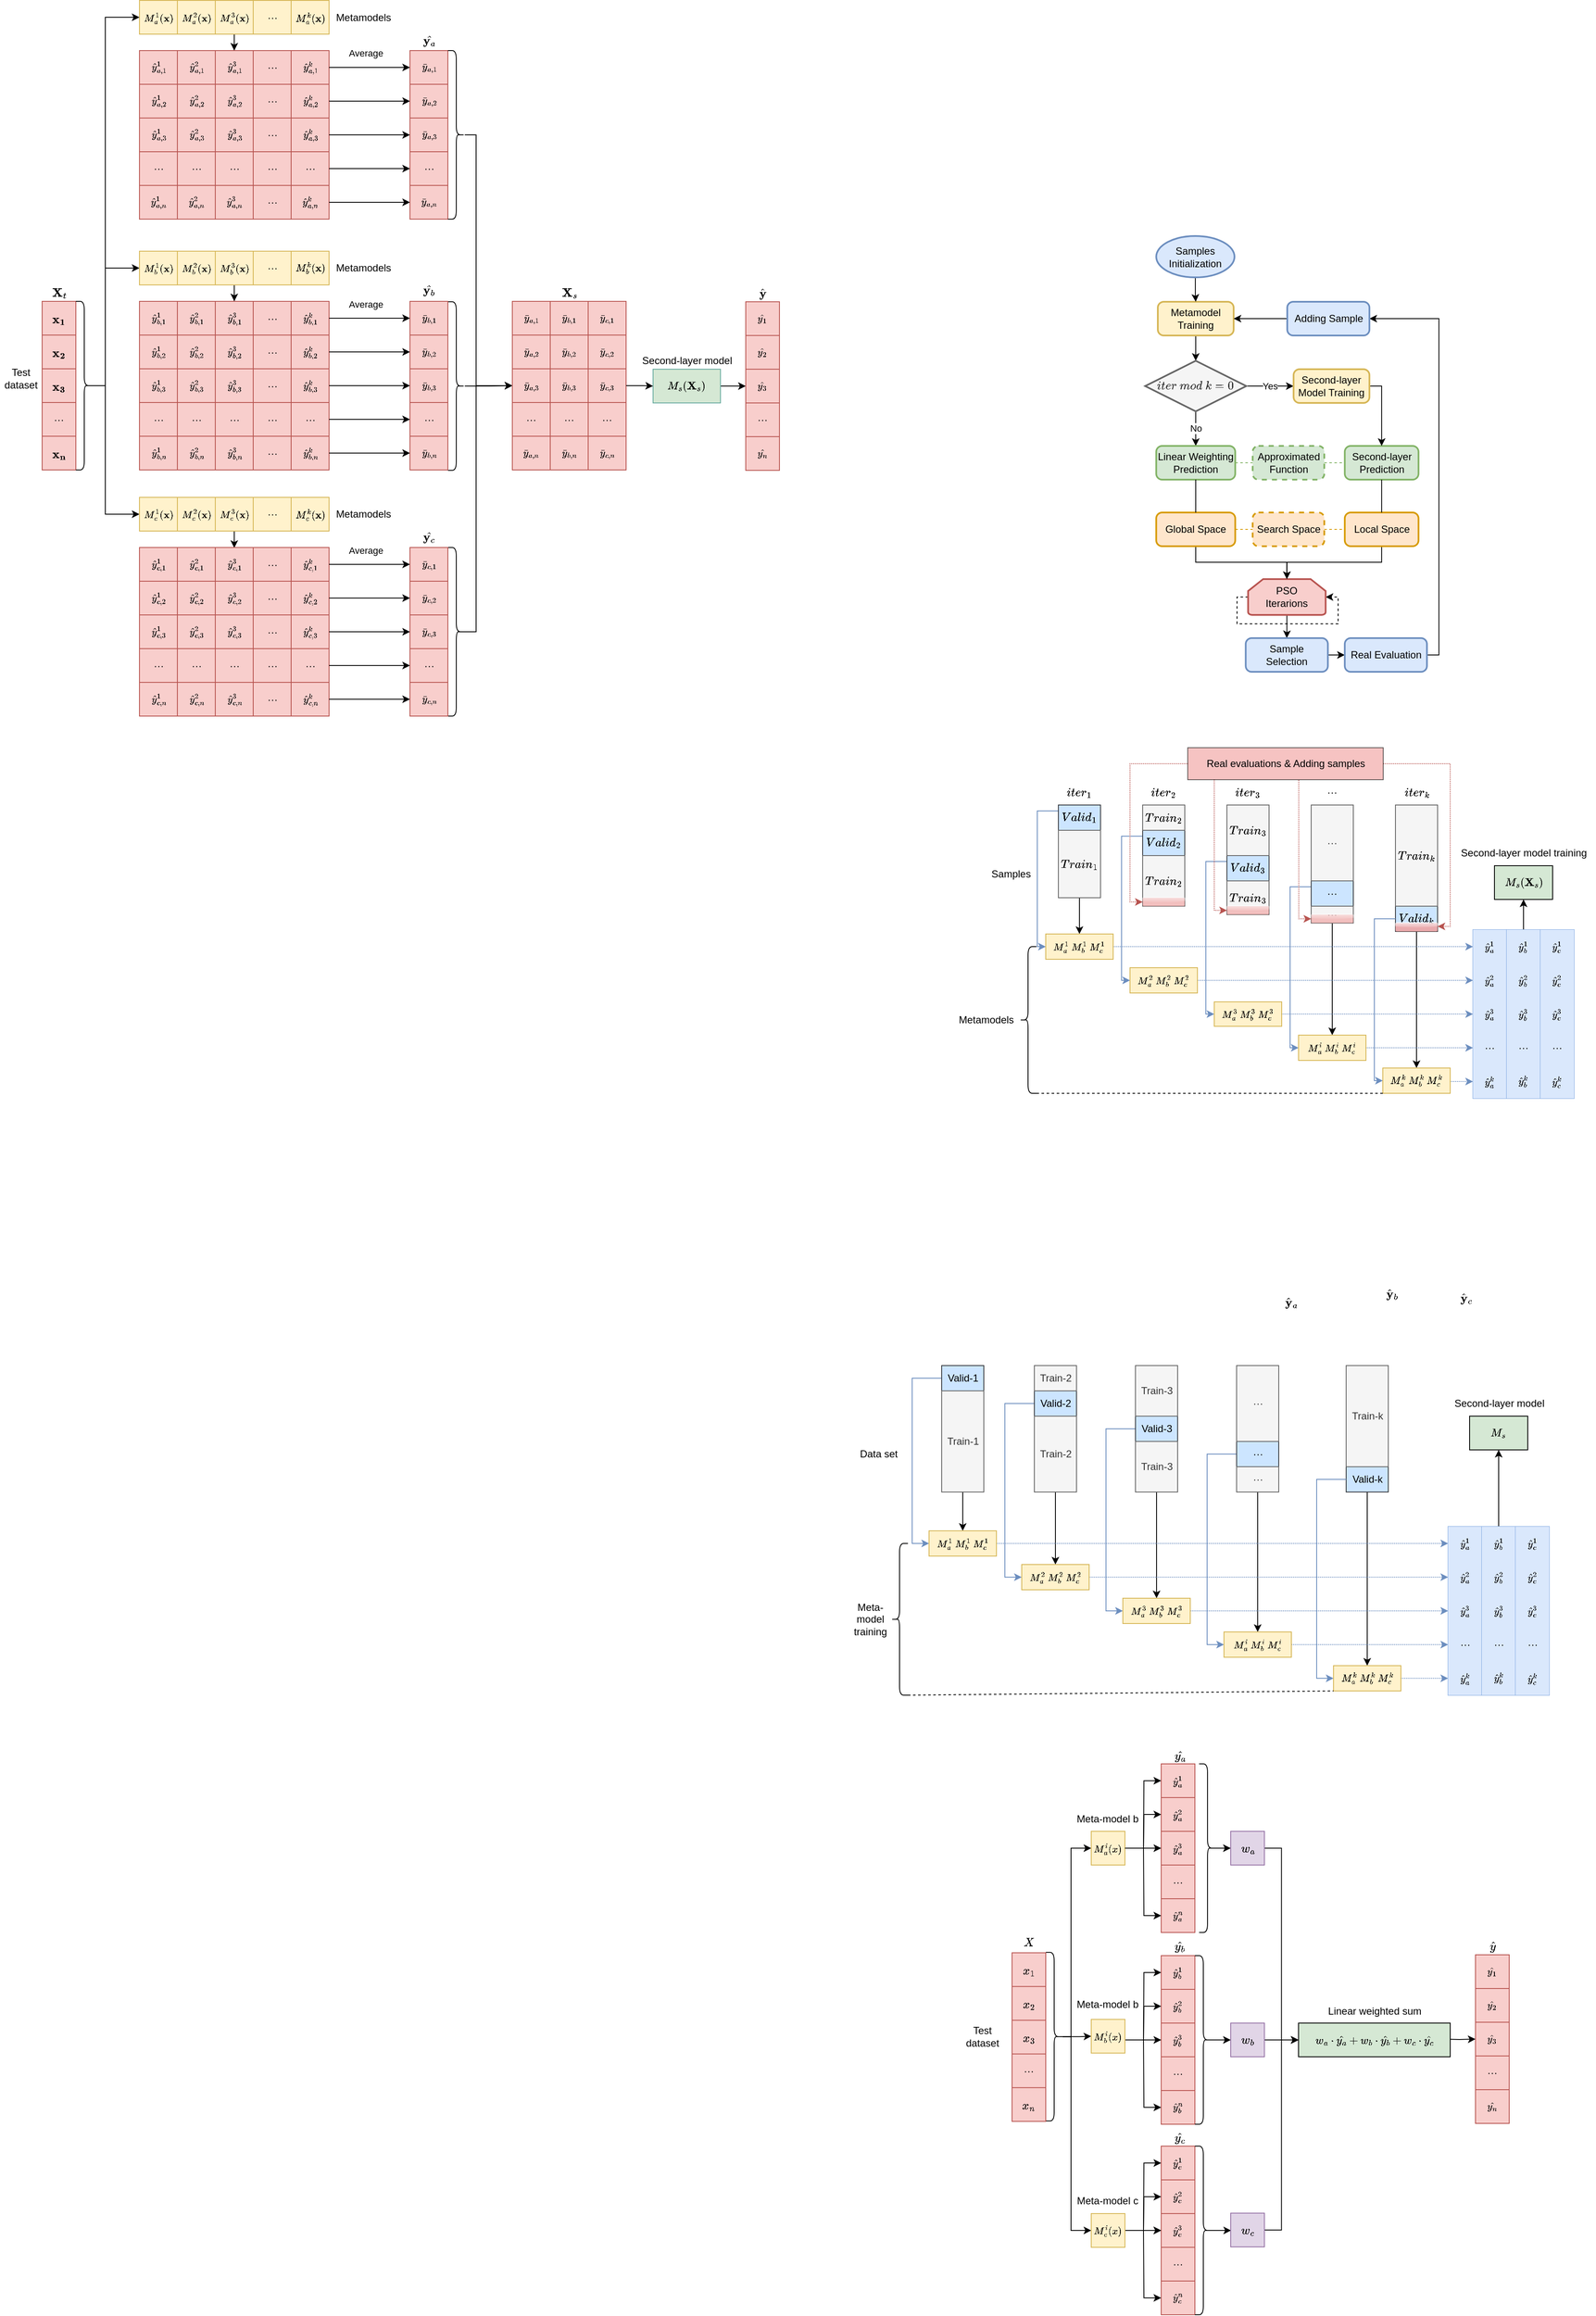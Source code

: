 <mxfile version="20.2.7" type="device"><diagram id="WdpG7FyVgmW1IDdKmCn0" name="Page-1"><mxGraphModel dx="1540" dy="830" grid="1" gridSize="10" guides="1" tooltips="1" connect="1" arrows="1" fold="1" page="1" pageScale="1" pageWidth="1169" pageHeight="1654" math="1" shadow="0"><root><mxCell id="0"/><mxCell id="1" parent="0"/><mxCell id="StZUR_f8n4Qqw4sa7ZDm-239" style="edgeStyle=orthogonalEdgeStyle;rounded=0;orthogonalLoop=1;jettySize=auto;html=1;fontSize=11;entryX=0;entryY=0.5;entryDx=0;entryDy=0;fillColor=#dae8fc;strokeColor=#6c8ebf;" parent="1" source="StZUR_f8n4Qqw4sa7ZDm-180" target="StZUR_f8n4Qqw4sa7ZDm-227" edge="1"><mxGeometry relative="1" as="geometry"><mxPoint x="1506" y="1417" as="targetPoint"/><Array as="points"><mxPoint x="1506" y="1262"/><mxPoint x="1506" y="1423"/></Array></mxGeometry></mxCell><mxCell id="StZUR_f8n4Qqw4sa7ZDm-180" value="$$Valid_1$$" style="rounded=0;whiteSpace=wrap;html=1;fillColor=#cce5ff;strokeColor=#36393d;" parent="1" vertex="1"><mxGeometry x="1531" y="1255" width="50" height="30" as="geometry"/></mxCell><mxCell id="StZUR_f8n4Qqw4sa7ZDm-241" style="edgeStyle=orthogonalEdgeStyle;rounded=0;orthogonalLoop=1;jettySize=auto;html=1;entryX=0;entryY=0.5;entryDx=0;entryDy=0;fontSize=11;fillColor=#dae8fc;strokeColor=#6c8ebf;" parent="1" source="StZUR_f8n4Qqw4sa7ZDm-185" target="StZUR_f8n4Qqw4sa7ZDm-228" edge="1"><mxGeometry relative="1" as="geometry"><Array as="points"><mxPoint x="1606" y="1292"/><mxPoint x="1606" y="1463"/></Array></mxGeometry></mxCell><mxCell id="StZUR_f8n4Qqw4sa7ZDm-185" value="$$Valid_2$$" style="rounded=0;whiteSpace=wrap;html=1;fillColor=#cce5ff;strokeColor=#36393d;" parent="1" vertex="1"><mxGeometry x="1631" y="1285" width="50" height="30" as="geometry"/></mxCell><mxCell id="StZUR_f8n4Qqw4sa7ZDm-242" style="edgeStyle=orthogonalEdgeStyle;rounded=0;orthogonalLoop=1;jettySize=auto;html=1;entryX=0;entryY=0.5;entryDx=0;entryDy=0;fontSize=11;fillColor=#dae8fc;strokeColor=#6c8ebf;" parent="1" source="StZUR_f8n4Qqw4sa7ZDm-186" target="StZUR_f8n4Qqw4sa7ZDm-229" edge="1"><mxGeometry relative="1" as="geometry"><Array as="points"><mxPoint x="1706" y="1322"/><mxPoint x="1706" y="1503"/></Array></mxGeometry></mxCell><mxCell id="StZUR_f8n4Qqw4sa7ZDm-186" value="$$Valid_3$$" style="rounded=0;whiteSpace=wrap;html=1;fillColor=#cce5ff;strokeColor=#36393d;" parent="1" vertex="1"><mxGeometry x="1731" y="1315" width="50" height="30" as="geometry"/></mxCell><mxCell id="StZUR_f8n4Qqw4sa7ZDm-243" style="edgeStyle=orthogonalEdgeStyle;rounded=0;orthogonalLoop=1;jettySize=auto;html=1;entryX=0;entryY=0.5;entryDx=0;entryDy=0;fontSize=11;fillColor=#dae8fc;strokeColor=#6c8ebf;" parent="1" source="StZUR_f8n4Qqw4sa7ZDm-187" target="StZUR_f8n4Qqw4sa7ZDm-226" edge="1"><mxGeometry relative="1" as="geometry"><Array as="points"><mxPoint x="1806" y="1352"/><mxPoint x="1806" y="1543"/></Array></mxGeometry></mxCell><mxCell id="StZUR_f8n4Qqw4sa7ZDm-187" value="···" style="rounded=0;whiteSpace=wrap;html=1;fillColor=#cce5ff;strokeColor=#36393d;" parent="1" vertex="1"><mxGeometry x="1831" y="1345" width="50" height="30" as="geometry"/></mxCell><mxCell id="StZUR_f8n4Qqw4sa7ZDm-222" style="edgeStyle=orthogonalEdgeStyle;rounded=0;orthogonalLoop=1;jettySize=auto;html=1;entryX=0.5;entryY=0;entryDx=0;entryDy=0;fontSize=11;exitX=0.5;exitY=1;exitDx=0;exitDy=0;" parent="1" source="StZUR_f8n4Qqw4sa7ZDm-188" target="StZUR_f8n4Qqw4sa7ZDm-230" edge="1"><mxGeometry relative="1" as="geometry"><mxPoint x="1981" y="1542" as="targetPoint"/><mxPoint x="1956" y="1422" as="sourcePoint"/></mxGeometry></mxCell><mxCell id="StZUR_f8n4Qqw4sa7ZDm-188" value="$$Valid_k$$" style="rounded=0;whiteSpace=wrap;html=1;fillColor=#cce5ff;strokeColor=#36393d;" parent="1" vertex="1"><mxGeometry x="1931" y="1375" width="50" height="30" as="geometry"/></mxCell><mxCell id="StZUR_f8n4Qqw4sa7ZDm-208" value="" style="edgeStyle=orthogonalEdgeStyle;rounded=0;orthogonalLoop=1;jettySize=auto;html=1;entryX=0.5;entryY=0;entryDx=0;entryDy=0;" parent="1" source="StZUR_f8n4Qqw4sa7ZDm-189" target="StZUR_f8n4Qqw4sa7ZDm-227" edge="1"><mxGeometry relative="1" as="geometry"><mxPoint x="1556" y="1387" as="targetPoint"/></mxGeometry></mxCell><mxCell id="StZUR_f8n4Qqw4sa7ZDm-189" value="&lt;span style=&quot;color: rgb(0, 0, 0);&quot;&gt;$$Train_1$$&lt;/span&gt;" style="rounded=0;whiteSpace=wrap;html=1;fillColor=#f5f5f5;fontColor=#333333;strokeColor=#666666;" parent="1" vertex="1"><mxGeometry x="1531" y="1285" width="50" height="80" as="geometry"/></mxCell><mxCell id="StZUR_f8n4Qqw4sa7ZDm-190" value="&lt;span style=&quot;color: rgb(0, 0, 0);&quot;&gt;$$Train_2$$&lt;/span&gt;" style="rounded=0;whiteSpace=wrap;html=1;fillColor=#f5f5f5;fontColor=#333333;strokeColor=#666666;" parent="1" vertex="1"><mxGeometry x="1631" y="1315" width="50" height="60" as="geometry"/></mxCell><mxCell id="StZUR_f8n4Qqw4sa7ZDm-191" value="&lt;span style=&quot;color: rgb(0, 0, 0);&quot;&gt;$$Train_3$$&lt;/span&gt;" style="rounded=0;whiteSpace=wrap;html=1;fillColor=#f5f5f5;fontColor=#333333;strokeColor=#666666;" parent="1" vertex="1"><mxGeometry x="1731" y="1345" width="50" height="40" as="geometry"/></mxCell><mxCell id="StZUR_f8n4Qqw4sa7ZDm-219" value="" style="edgeStyle=orthogonalEdgeStyle;rounded=0;orthogonalLoop=1;jettySize=auto;html=1;fontSize=11;entryX=0.5;entryY=0;entryDx=0;entryDy=0;" parent="1" source="StZUR_f8n4Qqw4sa7ZDm-192" target="StZUR_f8n4Qqw4sa7ZDm-226" edge="1"><mxGeometry relative="1" as="geometry"><mxPoint x="1881" y="1487" as="targetPoint"/></mxGeometry></mxCell><mxCell id="StZUR_f8n4Qqw4sa7ZDm-192" value="···" style="rounded=0;whiteSpace=wrap;html=1;fillColor=#f5f5f5;fontColor=#333333;strokeColor=#666666;" parent="1" vertex="1"><mxGeometry x="1831" y="1375" width="50" height="20" as="geometry"/></mxCell><mxCell id="StZUR_f8n4Qqw4sa7ZDm-193" value="&lt;span style=&quot;color: rgb(0, 0, 0);&quot;&gt;$$Train_2$$&lt;/span&gt;" style="rounded=0;whiteSpace=wrap;html=1;fillColor=#f5f5f5;fontColor=#333333;strokeColor=#666666;" parent="1" vertex="1"><mxGeometry x="1631" y="1255" width="50" height="30" as="geometry"/></mxCell><mxCell id="StZUR_f8n4Qqw4sa7ZDm-194" value="&lt;span style=&quot;color: rgb(0, 0, 0);&quot;&gt;$$Train_3$$&lt;/span&gt;" style="rounded=0;whiteSpace=wrap;html=1;fillColor=#f5f5f5;fontColor=#333333;strokeColor=#666666;" parent="1" vertex="1"><mxGeometry x="1731" y="1255" width="50" height="60" as="geometry"/></mxCell><mxCell id="StZUR_f8n4Qqw4sa7ZDm-195" value="···" style="rounded=0;whiteSpace=wrap;html=1;fillColor=#f5f5f5;fontColor=#333333;strokeColor=#666666;" parent="1" vertex="1"><mxGeometry x="1831" y="1255" width="50" height="90" as="geometry"/></mxCell><mxCell id="StZUR_f8n4Qqw4sa7ZDm-244" style="edgeStyle=orthogonalEdgeStyle;rounded=0;orthogonalLoop=1;jettySize=auto;html=1;fontSize=11;exitX=0;exitY=0.5;exitDx=0;exitDy=0;fillColor=#dae8fc;strokeColor=#6c8ebf;entryX=0;entryY=0.5;entryDx=0;entryDy=0;" parent="1" source="StZUR_f8n4Qqw4sa7ZDm-188" target="StZUR_f8n4Qqw4sa7ZDm-230" edge="1"><mxGeometry relative="1" as="geometry"><Array as="points"><mxPoint x="1906" y="1390"/><mxPoint x="1906" y="1582"/></Array><mxPoint x="1930" y="1407" as="sourcePoint"/><mxPoint x="1915" y="1583" as="targetPoint"/></mxGeometry></mxCell><mxCell id="StZUR_f8n4Qqw4sa7ZDm-197" value="&lt;span style=&quot;color: rgb(0, 0, 0);&quot;&gt;$$Train_k$$&lt;/span&gt;" style="rounded=0;whiteSpace=wrap;html=1;fillColor=#f5f5f5;fontColor=#333333;strokeColor=#666666;" parent="1" vertex="1"><mxGeometry x="1931" y="1255" width="50" height="120" as="geometry"/></mxCell><mxCell id="StZUR_f8n4Qqw4sa7ZDm-198" value="$$iter_1$$" style="text;html=1;strokeColor=none;fillColor=none;align=center;verticalAlign=middle;whiteSpace=wrap;rounded=0;" parent="1" vertex="1"><mxGeometry x="1531" y="1225" width="50" height="30" as="geometry"/></mxCell><mxCell id="StZUR_f8n4Qqw4sa7ZDm-199" value="$$iter_2$$" style="text;html=1;strokeColor=none;fillColor=none;align=center;verticalAlign=middle;whiteSpace=wrap;rounded=0;" parent="1" vertex="1"><mxGeometry x="1631" y="1225" width="50" height="30" as="geometry"/></mxCell><mxCell id="StZUR_f8n4Qqw4sa7ZDm-200" value="$$iter_3$$" style="text;html=1;strokeColor=none;fillColor=none;align=center;verticalAlign=middle;whiteSpace=wrap;rounded=0;" parent="1" vertex="1"><mxGeometry x="1731" y="1225" width="50" height="30" as="geometry"/></mxCell><mxCell id="StZUR_f8n4Qqw4sa7ZDm-201" value="···" style="text;html=1;strokeColor=none;fillColor=none;align=center;verticalAlign=middle;whiteSpace=wrap;rounded=0;" parent="1" vertex="1"><mxGeometry x="1831" y="1225" width="50" height="30" as="geometry"/></mxCell><mxCell id="StZUR_f8n4Qqw4sa7ZDm-202" value="$$iter_k$$" style="text;html=1;strokeColor=none;fillColor=none;align=center;verticalAlign=middle;whiteSpace=wrap;rounded=0;" parent="1" vertex="1"><mxGeometry x="1932" y="1225" width="50" height="30" as="geometry"/></mxCell><mxCell id="StZUR_f8n4Qqw4sa7ZDm-206" value="Samples" style="text;html=1;strokeColor=none;fillColor=none;align=center;verticalAlign=middle;whiteSpace=wrap;rounded=0;direction=south;" parent="1" vertex="1"><mxGeometry x="1445" y="1262" width="60" height="150" as="geometry"/></mxCell><mxCell id="StZUR_f8n4Qqw4sa7ZDm-253" style="edgeStyle=orthogonalEdgeStyle;rounded=0;orthogonalLoop=1;jettySize=auto;html=1;entryX=0;entryY=0.5;entryDx=0;entryDy=0;fontSize=11;dashed=1;dashPattern=1 1;fillColor=#dae8fc;strokeColor=#6c8ebf;" parent="1" source="StZUR_f8n4Qqw4sa7ZDm-226" target="lGNYg7ULwSCMNgJeNhZF-286" edge="1"><mxGeometry relative="1" as="geometry"><mxPoint x="2106" y="1502" as="targetPoint"/></mxGeometry></mxCell><mxCell id="StZUR_f8n4Qqw4sa7ZDm-226" value="&lt;span style=&quot;font-size: 10px&quot;&gt;$$M_a^i\&amp;nbsp; M_b^i\&amp;nbsp; &amp;nbsp;M_c^i$$&lt;/span&gt;" style="text;html=1;strokeColor=#d6b656;fillColor=#fff2cc;align=center;verticalAlign=middle;whiteSpace=wrap;rounded=0;" parent="1" vertex="1"><mxGeometry x="1816" y="1528" width="80" height="30" as="geometry"/></mxCell><mxCell id="StZUR_f8n4Qqw4sa7ZDm-256" style="edgeStyle=orthogonalEdgeStyle;rounded=0;orthogonalLoop=1;jettySize=auto;html=1;entryX=0;entryY=0.5;entryDx=0;entryDy=0;fontSize=11;dashed=1;dashPattern=1 1;fillColor=#dae8fc;strokeColor=#6c8ebf;" parent="1" source="StZUR_f8n4Qqw4sa7ZDm-227" target="lGNYg7ULwSCMNgJeNhZF-280" edge="1"><mxGeometry relative="1" as="geometry"><mxPoint x="2156" y="1412" as="targetPoint"/></mxGeometry></mxCell><mxCell id="StZUR_f8n4Qqw4sa7ZDm-227" value="&lt;span style=&quot;font-size: 10px&quot;&gt;$$M_a^1\&amp;nbsp; M_b^1\&amp;nbsp; &amp;nbsp;M_c^1$$&lt;/span&gt;" style="text;html=1;strokeColor=#d6b656;fillColor=#fff2cc;align=center;verticalAlign=middle;whiteSpace=wrap;rounded=0;" parent="1" vertex="1"><mxGeometry x="1516" y="1408" width="80" height="30" as="geometry"/></mxCell><mxCell id="StZUR_f8n4Qqw4sa7ZDm-255" style="edgeStyle=orthogonalEdgeStyle;rounded=0;orthogonalLoop=1;jettySize=auto;html=1;entryX=0;entryY=0.5;entryDx=0;entryDy=0;fontSize=11;dashed=1;dashPattern=1 1;fillColor=#dae8fc;strokeColor=#6c8ebf;" parent="1" source="StZUR_f8n4Qqw4sa7ZDm-228" target="lGNYg7ULwSCMNgJeNhZF-282" edge="1"><mxGeometry relative="1" as="geometry"><mxPoint x="2146" y="1442" as="targetPoint"/></mxGeometry></mxCell><mxCell id="StZUR_f8n4Qqw4sa7ZDm-228" value="&lt;span style=&quot;font-size: 10px&quot;&gt;$$M_a^2\&amp;nbsp; M_b^2\&amp;nbsp; &amp;nbsp;M_c^2$$&lt;/span&gt;" style="text;html=1;strokeColor=#d6b656;fillColor=#fff2cc;align=center;verticalAlign=middle;whiteSpace=wrap;rounded=0;" parent="1" vertex="1"><mxGeometry x="1616" y="1448" width="80" height="30" as="geometry"/></mxCell><mxCell id="StZUR_f8n4Qqw4sa7ZDm-254" style="edgeStyle=orthogonalEdgeStyle;rounded=0;orthogonalLoop=1;jettySize=auto;html=1;entryX=0;entryY=0.5;entryDx=0;entryDy=0;fontSize=11;dashed=1;dashPattern=1 1;fillColor=#dae8fc;strokeColor=#6c8ebf;" parent="1" source="StZUR_f8n4Qqw4sa7ZDm-229" target="lGNYg7ULwSCMNgJeNhZF-284" edge="1"><mxGeometry relative="1" as="geometry"><mxPoint x="2126" y="1472" as="targetPoint"/></mxGeometry></mxCell><mxCell id="StZUR_f8n4Qqw4sa7ZDm-229" value="&lt;span style=&quot;font-size: 10px&quot;&gt;$$M_a^3\&amp;nbsp; M_b^3\&amp;nbsp; &amp;nbsp;M_c^3$$&lt;/span&gt;" style="text;html=1;strokeColor=#d6b656;fillColor=#fff2cc;align=center;verticalAlign=middle;whiteSpace=wrap;rounded=0;" parent="1" vertex="1"><mxGeometry x="1716" y="1488.5" width="80" height="29" as="geometry"/></mxCell><mxCell id="StZUR_f8n4Qqw4sa7ZDm-251" value="" style="edgeStyle=orthogonalEdgeStyle;rounded=0;orthogonalLoop=1;jettySize=auto;html=1;fontSize=11;dashed=1;dashPattern=1 1;entryX=0;entryY=0.5;entryDx=0;entryDy=0;fillColor=#dae8fc;strokeColor=#6c8ebf;" parent="1" source="StZUR_f8n4Qqw4sa7ZDm-230" target="lGNYg7ULwSCMNgJeNhZF-288" edge="1"><mxGeometry relative="1" as="geometry"><mxPoint x="2076" y="1557" as="targetPoint"/><Array as="points"><mxPoint x="2016" y="1583"/><mxPoint x="2016" y="1583"/></Array></mxGeometry></mxCell><mxCell id="StZUR_f8n4Qqw4sa7ZDm-230" value="&lt;span style=&quot;font-size: 10px&quot;&gt;$$M_a^k\&amp;nbsp; M_b^k\&amp;nbsp; &amp;nbsp;M_c^k$$&lt;/span&gt;" style="text;html=1;strokeColor=#d6b656;fillColor=#fff2cc;align=center;verticalAlign=middle;whiteSpace=wrap;rounded=0;" parent="1" vertex="1"><mxGeometry x="1916" y="1567" width="80" height="30" as="geometry"/></mxCell><mxCell id="StZUR_f8n4Qqw4sa7ZDm-231" value="Metamodels" style="text;html=1;strokeColor=none;fillColor=none;align=center;verticalAlign=middle;whiteSpace=wrap;rounded=0;direction=south;" parent="1" vertex="1"><mxGeometry x="1416" y="1435" width="59" height="150" as="geometry"/></mxCell><mxCell id="StZUR_f8n4Qqw4sa7ZDm-232" value="" style="shape=curlyBracket;whiteSpace=wrap;html=1;rounded=1;fontSize=11;strokeColor=default;fillColor=#FFFFFF;gradientColor=none;" parent="1" vertex="1"><mxGeometry x="1485" y="1423" width="20" height="174" as="geometry"/></mxCell><mxCell id="StZUR_f8n4Qqw4sa7ZDm-235" value="" style="endArrow=none;dashed=1;html=1;rounded=0;fontSize=11;entryX=0;entryY=1;entryDx=0;entryDy=0;exitX=1;exitY=1;exitDx=0;exitDy=0;exitPerimeter=0;" parent="1" source="StZUR_f8n4Qqw4sa7ZDm-232" target="StZUR_f8n4Qqw4sa7ZDm-230" edge="1"><mxGeometry width="50" height="50" relative="1" as="geometry"><mxPoint x="1606" y="1567" as="sourcePoint"/><mxPoint x="1915" y="1598" as="targetPoint"/></mxGeometry></mxCell><mxCell id="ayd795Q6GhdrbPRFWD1D-1" value="Test&lt;br&gt;dataset" style="text;html=1;strokeColor=none;fillColor=none;align=center;verticalAlign=middle;whiteSpace=wrap;rounded=0;direction=south;" parent="1" vertex="1"><mxGeometry x="275" y="674" width="50" height="150" as="geometry"/></mxCell><mxCell id="ayd795Q6GhdrbPRFWD1D-7" value="" style="shape=table;html=1;whiteSpace=wrap;startSize=0;container=1;collapsible=0;childLayout=tableLayout;fillColor=#f8cecc;strokeColor=#b85450;" parent="1" vertex="1"><mxGeometry x="325" y="657.5" width="40" height="200" as="geometry"/></mxCell><mxCell id="ayd795Q6GhdrbPRFWD1D-8" value="" style="shape=partialRectangle;html=1;whiteSpace=wrap;collapsible=0;dropTarget=0;pointerEvents=0;fillColor=none;top=0;left=0;bottom=0;right=0;points=[[0,0.5],[1,0.5]];portConstraint=eastwest;" parent="ayd795Q6GhdrbPRFWD1D-7" vertex="1"><mxGeometry width="40" height="40" as="geometry"/></mxCell><mxCell id="ayd795Q6GhdrbPRFWD1D-9" value="$$\mathbf{x_1}$$" style="shape=partialRectangle;html=1;whiteSpace=wrap;connectable=0;fillColor=none;top=0;left=0;bottom=0;right=0;overflow=hidden;pointerEvents=1;" parent="ayd795Q6GhdrbPRFWD1D-8" vertex="1"><mxGeometry width="40" height="40" as="geometry"><mxRectangle width="40" height="40" as="alternateBounds"/></mxGeometry></mxCell><mxCell id="ayd795Q6GhdrbPRFWD1D-12" value="" style="shape=partialRectangle;html=1;whiteSpace=wrap;collapsible=0;dropTarget=0;pointerEvents=0;fillColor=none;top=0;left=0;bottom=0;right=0;points=[[0,0.5],[1,0.5]];portConstraint=eastwest;" parent="ayd795Q6GhdrbPRFWD1D-7" vertex="1"><mxGeometry y="40" width="40" height="40" as="geometry"/></mxCell><mxCell id="ayd795Q6GhdrbPRFWD1D-13" value="$$\mathbf{&lt;br&gt;x_2}$$" style="shape=partialRectangle;html=1;whiteSpace=wrap;connectable=0;fillColor=none;top=0;left=0;bottom=0;right=0;overflow=hidden;pointerEvents=1;" parent="ayd795Q6GhdrbPRFWD1D-12" vertex="1"><mxGeometry width="40" height="40" as="geometry"><mxRectangle width="40" height="40" as="alternateBounds"/></mxGeometry></mxCell><mxCell id="ayd795Q6GhdrbPRFWD1D-16" value="" style="shape=partialRectangle;html=1;whiteSpace=wrap;collapsible=0;dropTarget=0;pointerEvents=0;fillColor=none;top=0;left=0;bottom=0;right=0;points=[[0,0.5],[1,0.5]];portConstraint=eastwest;" parent="ayd795Q6GhdrbPRFWD1D-7" vertex="1"><mxGeometry y="80" width="40" height="40" as="geometry"/></mxCell><mxCell id="ayd795Q6GhdrbPRFWD1D-17" value="$$\mathbf{&lt;br&gt;x_3}$$" style="shape=partialRectangle;html=1;whiteSpace=wrap;connectable=0;fillColor=none;top=0;left=0;bottom=0;right=0;overflow=hidden;pointerEvents=1;" parent="ayd795Q6GhdrbPRFWD1D-16" vertex="1"><mxGeometry width="40" height="40" as="geometry"><mxRectangle width="40" height="40" as="alternateBounds"/></mxGeometry></mxCell><mxCell id="ayd795Q6GhdrbPRFWD1D-22" value="" style="shape=partialRectangle;html=1;whiteSpace=wrap;collapsible=0;dropTarget=0;pointerEvents=0;fillColor=none;top=0;left=0;bottom=0;right=0;points=[[0,0.5],[1,0.5]];portConstraint=eastwest;" parent="ayd795Q6GhdrbPRFWD1D-7" vertex="1"><mxGeometry y="120" width="40" height="40" as="geometry"/></mxCell><mxCell id="ayd795Q6GhdrbPRFWD1D-23" value="···" style="shape=partialRectangle;html=1;whiteSpace=wrap;connectable=0;fillColor=none;top=0;left=0;bottom=0;right=0;overflow=hidden;pointerEvents=1;" parent="ayd795Q6GhdrbPRFWD1D-22" vertex="1"><mxGeometry width="40" height="40" as="geometry"><mxRectangle width="40" height="40" as="alternateBounds"/></mxGeometry></mxCell><mxCell id="ayd795Q6GhdrbPRFWD1D-20" value="" style="shape=partialRectangle;html=1;whiteSpace=wrap;collapsible=0;dropTarget=0;pointerEvents=0;fillColor=none;top=0;left=0;bottom=0;right=0;points=[[0,0.5],[1,0.5]];portConstraint=eastwest;" parent="ayd795Q6GhdrbPRFWD1D-7" vertex="1"><mxGeometry y="160" width="40" height="40" as="geometry"/></mxCell><mxCell id="ayd795Q6GhdrbPRFWD1D-21" value="$$\mathbf{&lt;br&gt;x_n}$$" style="shape=partialRectangle;html=1;whiteSpace=wrap;connectable=0;fillColor=none;top=0;left=0;bottom=0;right=0;overflow=hidden;pointerEvents=1;" parent="ayd795Q6GhdrbPRFWD1D-20" vertex="1"><mxGeometry width="40" height="40" as="geometry"><mxRectangle width="40" height="40" as="alternateBounds"/></mxGeometry></mxCell><mxCell id="ayd795Q6GhdrbPRFWD1D-24" value="" style="shape=table;html=1;whiteSpace=wrap;startSize=0;container=1;collapsible=0;childLayout=tableLayout;fillColor=#f8cecc;strokeColor=#b85450;" parent="1" vertex="1"><mxGeometry x="761.5" y="360" width="45" height="200" as="geometry"/></mxCell><mxCell id="ayd795Q6GhdrbPRFWD1D-25" value="" style="shape=partialRectangle;html=1;whiteSpace=wrap;collapsible=0;dropTarget=0;pointerEvents=0;fillColor=none;top=0;left=0;bottom=0;right=0;points=[[0,0.5],[1,0.5]];portConstraint=eastwest;" parent="ayd795Q6GhdrbPRFWD1D-24" vertex="1"><mxGeometry width="45" height="40" as="geometry"/></mxCell><mxCell id="ayd795Q6GhdrbPRFWD1D-26" value="&lt;span style=&quot;font-size: 10px;&quot;&gt;$$\bar{y}_{a,1}$$&lt;/span&gt;" style="shape=partialRectangle;html=1;whiteSpace=wrap;connectable=0;fillColor=none;top=0;left=0;bottom=0;right=0;overflow=hidden;pointerEvents=1;" parent="ayd795Q6GhdrbPRFWD1D-25" vertex="1"><mxGeometry width="45" height="40" as="geometry"><mxRectangle width="45" height="40" as="alternateBounds"/></mxGeometry></mxCell><mxCell id="ayd795Q6GhdrbPRFWD1D-27" value="" style="shape=partialRectangle;html=1;whiteSpace=wrap;collapsible=0;dropTarget=0;pointerEvents=0;fillColor=none;top=0;left=0;bottom=0;right=0;points=[[0,0.5],[1,0.5]];portConstraint=eastwest;" parent="ayd795Q6GhdrbPRFWD1D-24" vertex="1"><mxGeometry y="40" width="45" height="40" as="geometry"/></mxCell><mxCell id="ayd795Q6GhdrbPRFWD1D-28" value="&lt;span style=&quot;font-size: 10px;&quot;&gt;$$\bar{y}_{a,2}$$&lt;/span&gt;" style="shape=partialRectangle;html=1;whiteSpace=wrap;connectable=0;fillColor=none;top=0;left=0;bottom=0;right=0;overflow=hidden;pointerEvents=1;" parent="ayd795Q6GhdrbPRFWD1D-27" vertex="1"><mxGeometry width="45" height="40" as="geometry"><mxRectangle width="45" height="40" as="alternateBounds"/></mxGeometry></mxCell><mxCell id="ayd795Q6GhdrbPRFWD1D-29" value="" style="shape=partialRectangle;html=1;whiteSpace=wrap;collapsible=0;dropTarget=0;pointerEvents=0;fillColor=none;top=0;left=0;bottom=0;right=0;points=[[0,0.5],[1,0.5]];portConstraint=eastwest;" parent="ayd795Q6GhdrbPRFWD1D-24" vertex="1"><mxGeometry y="80" width="45" height="40" as="geometry"/></mxCell><mxCell id="ayd795Q6GhdrbPRFWD1D-30" value="&lt;span style=&quot;font-size: 10px;&quot;&gt;$$\bar{y}_{a,3}$$&lt;/span&gt;" style="shape=partialRectangle;html=1;whiteSpace=wrap;connectable=0;fillColor=none;top=0;left=0;bottom=0;right=0;overflow=hidden;pointerEvents=1;" parent="ayd795Q6GhdrbPRFWD1D-29" vertex="1"><mxGeometry width="45" height="40" as="geometry"><mxRectangle width="45" height="40" as="alternateBounds"/></mxGeometry></mxCell><mxCell id="ayd795Q6GhdrbPRFWD1D-31" value="" style="shape=partialRectangle;html=1;whiteSpace=wrap;collapsible=0;dropTarget=0;pointerEvents=0;fillColor=none;top=0;left=0;bottom=0;right=0;points=[[0,0.5],[1,0.5]];portConstraint=eastwest;" parent="ayd795Q6GhdrbPRFWD1D-24" vertex="1"><mxGeometry y="120" width="45" height="40" as="geometry"/></mxCell><mxCell id="ayd795Q6GhdrbPRFWD1D-32" value="···" style="shape=partialRectangle;html=1;whiteSpace=wrap;connectable=0;fillColor=none;top=0;left=0;bottom=0;right=0;overflow=hidden;pointerEvents=1;" parent="ayd795Q6GhdrbPRFWD1D-31" vertex="1"><mxGeometry width="45" height="40" as="geometry"><mxRectangle width="45" height="40" as="alternateBounds"/></mxGeometry></mxCell><mxCell id="ayd795Q6GhdrbPRFWD1D-33" value="" style="shape=partialRectangle;html=1;whiteSpace=wrap;collapsible=0;dropTarget=0;pointerEvents=0;fillColor=none;top=0;left=0;bottom=0;right=0;points=[[0,0.5],[1,0.5]];portConstraint=eastwest;" parent="ayd795Q6GhdrbPRFWD1D-24" vertex="1"><mxGeometry y="160" width="45" height="40" as="geometry"/></mxCell><mxCell id="ayd795Q6GhdrbPRFWD1D-34" value="&lt;span style=&quot;font-size: 10px;&quot;&gt;$$\bar{y}_{a,n}$$&lt;/span&gt;" style="shape=partialRectangle;html=1;whiteSpace=wrap;connectable=0;fillColor=none;top=0;left=0;bottom=0;right=0;overflow=hidden;pointerEvents=1;" parent="ayd795Q6GhdrbPRFWD1D-33" vertex="1"><mxGeometry width="45" height="40" as="geometry"><mxRectangle width="45" height="40" as="alternateBounds"/></mxGeometry></mxCell><mxCell id="hABMFc0p9LnJzD8n0QWs-127" value="" style="edgeStyle=orthogonalEdgeStyle;rounded=0;orthogonalLoop=1;jettySize=auto;html=1;entryX=0.5;entryY=0;entryDx=0;entryDy=0;entryPerimeter=0;" edge="1" parent="1" source="ayd795Q6GhdrbPRFWD1D-56" target="hABMFc0p9LnJzD8n0QWs-80"><mxGeometry relative="1" as="geometry"><mxPoint x="560" y="270" as="targetPoint"/></mxGeometry></mxCell><mxCell id="ayd795Q6GhdrbPRFWD1D-56" value="" style="shape=table;html=1;whiteSpace=wrap;startSize=0;container=1;collapsible=0;childLayout=tableLayout;fillColor=#fff2cc;strokeColor=#d6b656;direction=east;rowLines=1;flipH=0;flipV=0;" parent="1" vertex="1"><mxGeometry x="440.5" y="300.5" width="225" height="40" as="geometry"/></mxCell><mxCell id="ayd795Q6GhdrbPRFWD1D-59" value="" style="shape=partialRectangle;html=1;whiteSpace=wrap;collapsible=0;dropTarget=0;pointerEvents=0;fillColor=none;top=0;left=0;bottom=0;right=0;points=[[0,0.5],[1,0.5]];portConstraint=eastwest;" parent="ayd795Q6GhdrbPRFWD1D-56" vertex="1"><mxGeometry width="225" height="40" as="geometry"/></mxCell><mxCell id="hABMFc0p9LnJzD8n0QWs-17" value="&lt;span style=&quot;font-size: 10px;&quot;&gt;$$M_a^1(\mathbf{x})$$&lt;/span&gt;" style="shape=partialRectangle;html=1;whiteSpace=wrap;connectable=0;fillColor=none;top=0;left=0;bottom=0;right=0;overflow=hidden;pointerEvents=1;" vertex="1" parent="ayd795Q6GhdrbPRFWD1D-59"><mxGeometry width="45" height="40" as="geometry"><mxRectangle width="45" height="40" as="alternateBounds"/></mxGeometry></mxCell><mxCell id="hABMFc0p9LnJzD8n0QWs-12" value="&lt;span style=&quot;font-size: 10px;&quot;&gt;$$M_a^2(\mathbf{x})$$&lt;/span&gt;" style="shape=partialRectangle;html=1;whiteSpace=wrap;connectable=0;fillColor=none;top=0;left=0;bottom=0;right=0;overflow=hidden;pointerEvents=1;" vertex="1" parent="ayd795Q6GhdrbPRFWD1D-59"><mxGeometry x="45" width="45" height="40" as="geometry"><mxRectangle width="45" height="40" as="alternateBounds"/></mxGeometry></mxCell><mxCell id="hABMFc0p9LnJzD8n0QWs-7" value="&lt;span style=&quot;font-size: 10px;&quot;&gt;$$M_a^3(\mathbf{x})$$&lt;/span&gt;" style="shape=partialRectangle;html=1;whiteSpace=wrap;connectable=0;fillColor=none;top=0;left=0;bottom=0;right=0;overflow=hidden;pointerEvents=1;" vertex="1" parent="ayd795Q6GhdrbPRFWD1D-59"><mxGeometry x="90" width="45" height="40" as="geometry"><mxRectangle width="45" height="40" as="alternateBounds"/></mxGeometry></mxCell><mxCell id="hABMFc0p9LnJzD8n0QWs-2" value="···" style="shape=partialRectangle;html=1;whiteSpace=wrap;connectable=0;fillColor=none;top=0;left=0;bottom=0;right=0;overflow=hidden;pointerEvents=1;" vertex="1" parent="ayd795Q6GhdrbPRFWD1D-59"><mxGeometry x="135" width="45" height="40" as="geometry"><mxRectangle width="45" height="40" as="alternateBounds"/></mxGeometry></mxCell><mxCell id="ayd795Q6GhdrbPRFWD1D-60" value="&lt;span style=&quot;font-size: 10px;&quot;&gt;$$M_a^k(\mathbf{x})$$&lt;/span&gt;" style="shape=partialRectangle;html=1;whiteSpace=wrap;connectable=0;fillColor=none;top=0;left=0;bottom=0;right=0;overflow=hidden;pointerEvents=1;" parent="ayd795Q6GhdrbPRFWD1D-59" vertex="1"><mxGeometry x="180" width="45" height="40" as="geometry"><mxRectangle width="45" height="40" as="alternateBounds"/></mxGeometry></mxCell><mxCell id="hABMFc0p9LnJzD8n0QWs-408" style="edgeStyle=orthogonalEdgeStyle;rounded=0;orthogonalLoop=1;jettySize=auto;html=1;entryX=0;entryY=0.5;entryDx=0;entryDy=0;" edge="1" parent="1" source="ayd795Q6GhdrbPRFWD1D-204" target="hABMFc0p9LnJzD8n0QWs-379"><mxGeometry relative="1" as="geometry"><Array as="points"><mxPoint x="840" y="460"/><mxPoint x="840" y="758"/></Array></mxGeometry></mxCell><mxCell id="ayd795Q6GhdrbPRFWD1D-204" value="" style="shape=curlyBracket;whiteSpace=wrap;html=1;rounded=1;flipH=1;" parent="1" vertex="1"><mxGeometry x="806.5" y="360" width="20" height="200" as="geometry"/></mxCell><mxCell id="hABMFc0p9LnJzD8n0QWs-407" style="edgeStyle=orthogonalEdgeStyle;rounded=0;orthogonalLoop=1;jettySize=auto;html=1;entryX=0;entryY=0.5;entryDx=0;entryDy=0;" edge="1" parent="1" source="ayd795Q6GhdrbPRFWD1D-205" target="hABMFc0p9LnJzD8n0QWs-379"><mxGeometry relative="1" as="geometry"/></mxCell><mxCell id="ayd795Q6GhdrbPRFWD1D-205" value="" style="shape=curlyBracket;whiteSpace=wrap;html=1;rounded=1;flipH=1;" parent="1" vertex="1"><mxGeometry x="806.5" y="658" width="20" height="200" as="geometry"/></mxCell><mxCell id="lGNYg7ULwSCMNgJeNhZF-75" style="edgeStyle=orthogonalEdgeStyle;rounded=0;orthogonalLoop=1;jettySize=auto;html=1;exitX=0.1;exitY=0.5;exitDx=0;exitDy=0;exitPerimeter=0;entryX=0;entryY=0.5;entryDx=0;entryDy=0;" parent="1" source="ayd795Q6GhdrbPRFWD1D-206" target="hABMFc0p9LnJzD8n0QWs-379" edge="1"><mxGeometry relative="1" as="geometry"><Array as="points"><mxPoint x="840" y="1049"/><mxPoint x="840" y="758"/></Array><mxPoint x="930" y="750" as="targetPoint"/></mxGeometry></mxCell><mxCell id="ayd795Q6GhdrbPRFWD1D-206" value="" style="shape=curlyBracket;whiteSpace=wrap;html=1;rounded=1;flipH=1;" parent="1" vertex="1"><mxGeometry x="806.5" y="949.5" width="20" height="200" as="geometry"/></mxCell><mxCell id="ayd795Q6GhdrbPRFWD1D-210" value="Metamodels" style="text;html=1;strokeColor=none;fillColor=none;align=center;verticalAlign=middle;whiteSpace=wrap;rounded=0;" parent="1" vertex="1"><mxGeometry x="665.5" y="305.5" width="81.25" height="30" as="geometry"/></mxCell><mxCell id="ayd795Q6GhdrbPRFWD1D-211" value="Meta-model b" style="text;html=1;strokeColor=none;fillColor=none;align=center;verticalAlign=middle;whiteSpace=wrap;rounded=0;" parent="1" vertex="1"><mxGeometry x="1549" y="2663" width="81.25" height="30" as="geometry"/></mxCell><mxCell id="ayd795Q6GhdrbPRFWD1D-212" value="Meta-model c" style="text;html=1;strokeColor=none;fillColor=none;align=center;verticalAlign=middle;whiteSpace=wrap;rounded=0;" parent="1" vertex="1"><mxGeometry x="1549.37" y="2896" width="81.25" height="30" as="geometry"/></mxCell><mxCell id="hABMFc0p9LnJzD8n0QWs-410" style="edgeStyle=orthogonalEdgeStyle;rounded=0;orthogonalLoop=1;jettySize=auto;html=1;entryX=0;entryY=0.5;entryDx=0;entryDy=0;" edge="1" parent="1" source="ayd795Q6GhdrbPRFWD1D-215" target="lGNYg7ULwSCMNgJeNhZF-42"><mxGeometry relative="1" as="geometry"/></mxCell><mxCell id="ayd795Q6GhdrbPRFWD1D-215" value="&lt;span&gt;$$M_s(\mathbf{X}_s)$$&lt;/span&gt;" style="rounded=0;whiteSpace=wrap;html=1;fontSize=11;strokeColor=#67AB9F;fillColor=#d5e8d4;" parent="1" vertex="1"><mxGeometry x="1050" y="738" width="80" height="40" as="geometry"/></mxCell><mxCell id="ayd795Q6GhdrbPRFWD1D-229" value="Test&lt;br&gt;dataset" style="text;html=1;strokeColor=none;fillColor=none;align=center;verticalAlign=middle;whiteSpace=wrap;rounded=0;direction=south;" parent="1" vertex="1"><mxGeometry x="1416" y="2641.13" width="50" height="150" as="geometry"/></mxCell><mxCell id="ayd795Q6GhdrbPRFWD1D-408" style="edgeStyle=orthogonalEdgeStyle;rounded=0;orthogonalLoop=1;jettySize=auto;html=1;entryX=0;entryY=0.5;entryDx=0;entryDy=0;exitX=0.1;exitY=0.5;exitDx=0;exitDy=0;exitPerimeter=0;" parent="1" source="ayd795Q6GhdrbPRFWD1D-277" target="ayd795Q6GhdrbPRFWD1D-405" edge="1"><mxGeometry relative="1" as="geometry"><Array as="points"><mxPoint x="1546" y="2716"/><mxPoint x="1546" y="2493"/></Array></mxGeometry></mxCell><mxCell id="ayd795Q6GhdrbPRFWD1D-414" style="edgeStyle=orthogonalEdgeStyle;rounded=0;orthogonalLoop=1;jettySize=auto;html=1;entryX=0;entryY=0.5;entryDx=0;entryDy=0;" parent="1" source="ayd795Q6GhdrbPRFWD1D-277" target="ayd795Q6GhdrbPRFWD1D-406" edge="1"><mxGeometry relative="1" as="geometry"/></mxCell><mxCell id="ayd795Q6GhdrbPRFWD1D-415" style="edgeStyle=orthogonalEdgeStyle;rounded=0;orthogonalLoop=1;jettySize=auto;html=1;entryX=0;entryY=0.5;entryDx=0;entryDy=0;" parent="1" source="ayd795Q6GhdrbPRFWD1D-277" target="ayd795Q6GhdrbPRFWD1D-407" edge="1"><mxGeometry relative="1" as="geometry"><Array as="points"><mxPoint x="1546" y="2716"/><mxPoint x="1546" y="2946"/></Array></mxGeometry></mxCell><mxCell id="ayd795Q6GhdrbPRFWD1D-277" value="" style="shape=curlyBracket;whiteSpace=wrap;html=1;rounded=1;flipH=1;" parent="1" vertex="1"><mxGeometry x="1516" y="2616.13" width="20" height="200" as="geometry"/></mxCell><mxCell id="ayd795Q6GhdrbPRFWD1D-396" value="" style="edgeStyle=orthogonalEdgeStyle;rounded=0;orthogonalLoop=1;jettySize=auto;html=1;exitX=0.1;exitY=0.5;exitDx=0;exitDy=0;exitPerimeter=0;" parent="1" source="ayd795Q6GhdrbPRFWD1D-373" target="ayd795Q6GhdrbPRFWD1D-395" edge="1"><mxGeometry relative="1" as="geometry"/></mxCell><mxCell id="ayd795Q6GhdrbPRFWD1D-373" value="" style="shape=curlyBracket;whiteSpace=wrap;html=1;rounded=1;flipH=1;" parent="1" vertex="1"><mxGeometry x="1698" y="2392.5" width="20" height="200" as="geometry"/></mxCell><mxCell id="lGNYg7ULwSCMNgJeNhZF-178" value="" style="edgeStyle=orthogonalEdgeStyle;rounded=0;orthogonalLoop=1;jettySize=auto;html=1;exitX=1;exitY=0.5;exitDx=0;exitDy=0;entryX=0;entryY=0.5;entryDx=0;entryDy=0;" parent="1" target="lGNYg7ULwSCMNgJeNhZF-111" edge="1"><mxGeometry relative="1" as="geometry"><mxPoint x="1986" y="2719" as="sourcePoint"/></mxGeometry></mxCell><mxCell id="ayd795Q6GhdrbPRFWD1D-382" value="$$w_a\cdot{\hat{y_a}}+w_b\cdot{\hat{y_b}}+w_c\cdot{\hat{y_c}}&lt;br&gt;$$" style="rounded=0;whiteSpace=wrap;html=1;fontSize=11;strokeColor=#000000;fillColor=#d5e8d4;" parent="1" vertex="1"><mxGeometry x="1816" y="2700" width="180" height="40" as="geometry"/></mxCell><mxCell id="uEGTcrOMjwStmYXVV1l5-22" style="edgeStyle=orthogonalEdgeStyle;rounded=0;orthogonalLoop=1;jettySize=auto;html=1;entryX=0;entryY=0.5;entryDx=0;entryDy=0;" parent="1" source="ayd795Q6GhdrbPRFWD1D-395" target="ayd795Q6GhdrbPRFWD1D-382" edge="1"><mxGeometry relative="1" as="geometry"/></mxCell><mxCell id="ayd795Q6GhdrbPRFWD1D-395" value="$$w_a$$" style="rounded=0;whiteSpace=wrap;html=1;fillColor=#e1d5e7;strokeColor=#9673a6;" parent="1" vertex="1"><mxGeometry x="1735.5" y="2472.5" width="40" height="40" as="geometry"/></mxCell><mxCell id="uEGTcrOMjwStmYXVV1l5-21" value="" style="edgeStyle=orthogonalEdgeStyle;rounded=0;orthogonalLoop=1;jettySize=auto;html=1;" parent="1" source="ayd795Q6GhdrbPRFWD1D-398" edge="1"><mxGeometry relative="1" as="geometry"><mxPoint x="1816" y="2720" as="targetPoint"/></mxGeometry></mxCell><mxCell id="ayd795Q6GhdrbPRFWD1D-398" value="$$w_b$$" style="rounded=0;whiteSpace=wrap;html=1;fillColor=#e1d5e7;strokeColor=#9673a6;" parent="1" vertex="1"><mxGeometry x="1735.5" y="2700" width="40" height="40" as="geometry"/></mxCell><mxCell id="ayd795Q6GhdrbPRFWD1D-399" value="" style="edgeStyle=orthogonalEdgeStyle;rounded=0;orthogonalLoop=1;jettySize=auto;html=1;exitX=0.1;exitY=0.5;exitDx=0;exitDy=0;exitPerimeter=0;entryX=0.01;entryY=0.522;entryDx=0;entryDy=0;entryPerimeter=0;" parent="1" target="ayd795Q6GhdrbPRFWD1D-400" edge="1"><mxGeometry relative="1" as="geometry"><mxPoint x="1711" y="2946" as="sourcePoint"/></mxGeometry></mxCell><mxCell id="uEGTcrOMjwStmYXVV1l5-23" style="edgeStyle=orthogonalEdgeStyle;rounded=0;orthogonalLoop=1;jettySize=auto;html=1;entryX=0;entryY=0.5;entryDx=0;entryDy=0;" parent="1" source="ayd795Q6GhdrbPRFWD1D-400" target="ayd795Q6GhdrbPRFWD1D-382" edge="1"><mxGeometry relative="1" as="geometry"/></mxCell><mxCell id="ayd795Q6GhdrbPRFWD1D-400" value="$$w_c$$" style="rounded=0;whiteSpace=wrap;html=1;fillColor=#e1d5e7;strokeColor=#9673a6;" parent="1" vertex="1"><mxGeometry x="1735.5" y="2925.5" width="40" height="40" as="geometry"/></mxCell><mxCell id="ayd795Q6GhdrbPRFWD1D-405" value="&lt;span style=&quot;font-size: 10px&quot;&gt;$$M_a^i(x)$$&lt;/span&gt;" style="whiteSpace=wrap;html=1;aspect=fixed;fillColor=#fff2cc;strokeColor=#d6b656;" parent="1" vertex="1"><mxGeometry x="1570" y="2472.5" width="40" height="40" as="geometry"/></mxCell><mxCell id="lGNYg7ULwSCMNgJeNhZF-157" value="" style="edgeStyle=orthogonalEdgeStyle;rounded=0;orthogonalLoop=1;jettySize=auto;html=1;" parent="1" source="ayd795Q6GhdrbPRFWD1D-406" target="lGNYg7ULwSCMNgJeNhZF-155" edge="1"><mxGeometry relative="1" as="geometry"><Array as="points"><mxPoint x="1630" y="2720"/><mxPoint x="1630" y="2720"/></Array></mxGeometry></mxCell><mxCell id="ayd795Q6GhdrbPRFWD1D-406" value="&lt;span style=&quot;font-size: 10px&quot;&gt;$$M_b^i(x)$$&lt;/span&gt;" style="whiteSpace=wrap;html=1;aspect=fixed;fillColor=#fff2cc;strokeColor=#d6b656;" parent="1" vertex="1"><mxGeometry x="1570" y="2695.63" width="40" height="40" as="geometry"/></mxCell><mxCell id="lGNYg7ULwSCMNgJeNhZF-176" value="" style="edgeStyle=orthogonalEdgeStyle;rounded=0;orthogonalLoop=1;jettySize=auto;html=1;exitX=1;exitY=0.5;exitDx=0;exitDy=0;entryX=0;entryY=0.5;entryDx=0;entryDy=0;" parent="1" source="ayd795Q6GhdrbPRFWD1D-407" target="lGNYg7ULwSCMNgJeNhZF-163" edge="1"><mxGeometry relative="1" as="geometry"/></mxCell><mxCell id="ayd795Q6GhdrbPRFWD1D-407" value="&lt;span style=&quot;font-size: 10px&quot;&gt;$$M_c^i(x)$$&lt;/span&gt;" style="whiteSpace=wrap;html=1;aspect=fixed;fillColor=#fff2cc;strokeColor=#d6b656;" parent="1" vertex="1"><mxGeometry x="1570" y="2926" width="40" height="40" as="geometry"/></mxCell><mxCell id="lGNYg7ULwSCMNgJeNhZF-37" value="" style="shape=table;html=1;whiteSpace=wrap;startSize=0;container=1;collapsible=0;childLayout=tableLayout;fillColor=#f8cecc;strokeColor=#B85450;strokeWidth=1;" parent="1" vertex="1"><mxGeometry x="1160" y="658" width="40" height="200" as="geometry"/></mxCell><mxCell id="lGNYg7ULwSCMNgJeNhZF-38" value="" style="shape=partialRectangle;html=1;whiteSpace=wrap;collapsible=0;dropTarget=0;pointerEvents=0;fillColor=none;top=0;left=0;bottom=0;right=0;points=[[0,0.5],[1,0.5]];portConstraint=eastwest;strokeColor=#B85450;strokeWidth=1;" parent="lGNYg7ULwSCMNgJeNhZF-37" vertex="1"><mxGeometry width="40" height="40" as="geometry"/></mxCell><mxCell id="lGNYg7ULwSCMNgJeNhZF-39" value="&lt;span style=&quot;font-size: 10px&quot;&gt;$$\hat{y_1}$$&lt;/span&gt;" style="shape=partialRectangle;html=1;whiteSpace=wrap;connectable=0;fillColor=none;top=0;left=0;bottom=0;right=0;overflow=hidden;pointerEvents=1;strokeColor=#B85450;strokeWidth=1;" parent="lGNYg7ULwSCMNgJeNhZF-38" vertex="1"><mxGeometry width="40" height="40" as="geometry"><mxRectangle width="40" height="40" as="alternateBounds"/></mxGeometry></mxCell><mxCell id="lGNYg7ULwSCMNgJeNhZF-40" value="" style="shape=partialRectangle;html=1;whiteSpace=wrap;collapsible=0;dropTarget=0;pointerEvents=0;fillColor=none;top=0;left=0;bottom=0;right=0;points=[[0,0.5],[1,0.5]];portConstraint=eastwest;strokeColor=#B85450;strokeWidth=1;" parent="lGNYg7ULwSCMNgJeNhZF-37" vertex="1"><mxGeometry y="40" width="40" height="40" as="geometry"/></mxCell><mxCell id="lGNYg7ULwSCMNgJeNhZF-41" value="&lt;span style=&quot;font-size: 10px&quot;&gt;$$\hat{y_2}$$&lt;/span&gt;" style="shape=partialRectangle;html=1;whiteSpace=wrap;connectable=0;fillColor=none;top=0;left=0;bottom=0;right=0;overflow=hidden;pointerEvents=1;strokeColor=#B85450;strokeWidth=1;" parent="lGNYg7ULwSCMNgJeNhZF-40" vertex="1"><mxGeometry width="40" height="40" as="geometry"><mxRectangle width="40" height="40" as="alternateBounds"/></mxGeometry></mxCell><mxCell id="lGNYg7ULwSCMNgJeNhZF-42" value="" style="shape=partialRectangle;html=1;whiteSpace=wrap;collapsible=0;dropTarget=0;pointerEvents=0;fillColor=none;top=0;left=0;bottom=0;right=0;points=[[0,0.5],[1,0.5]];portConstraint=eastwest;strokeColor=#B85450;strokeWidth=1;" parent="lGNYg7ULwSCMNgJeNhZF-37" vertex="1"><mxGeometry y="80" width="40" height="40" as="geometry"/></mxCell><mxCell id="lGNYg7ULwSCMNgJeNhZF-43" value="&lt;span style=&quot;font-size: 10px&quot;&gt;$$\hat{y_3}$$&lt;/span&gt;" style="shape=partialRectangle;html=1;whiteSpace=wrap;connectable=0;fillColor=none;top=0;left=0;bottom=0;right=0;overflow=hidden;pointerEvents=1;strokeColor=#B85450;strokeWidth=1;" parent="lGNYg7ULwSCMNgJeNhZF-42" vertex="1"><mxGeometry width="40" height="40" as="geometry"><mxRectangle width="40" height="40" as="alternateBounds"/></mxGeometry></mxCell><mxCell id="lGNYg7ULwSCMNgJeNhZF-44" value="" style="shape=partialRectangle;html=1;whiteSpace=wrap;collapsible=0;dropTarget=0;pointerEvents=0;fillColor=none;top=0;left=0;bottom=0;right=0;points=[[0,0.5],[1,0.5]];portConstraint=eastwest;strokeColor=#B85450;strokeWidth=1;" parent="lGNYg7ULwSCMNgJeNhZF-37" vertex="1"><mxGeometry y="120" width="40" height="40" as="geometry"/></mxCell><mxCell id="lGNYg7ULwSCMNgJeNhZF-45" value="···" style="shape=partialRectangle;html=1;whiteSpace=wrap;connectable=0;fillColor=none;top=0;left=0;bottom=0;right=0;overflow=hidden;pointerEvents=1;strokeColor=#B85450;strokeWidth=1;" parent="lGNYg7ULwSCMNgJeNhZF-44" vertex="1"><mxGeometry width="40" height="40" as="geometry"><mxRectangle width="40" height="40" as="alternateBounds"/></mxGeometry></mxCell><mxCell id="lGNYg7ULwSCMNgJeNhZF-46" value="" style="shape=partialRectangle;html=1;whiteSpace=wrap;collapsible=0;dropTarget=0;pointerEvents=0;fillColor=none;top=0;left=0;bottom=0;right=0;points=[[0,0.5],[1,0.5]];portConstraint=eastwest;strokeColor=#B85450;strokeWidth=1;" parent="lGNYg7ULwSCMNgJeNhZF-37" vertex="1"><mxGeometry y="160" width="40" height="40" as="geometry"/></mxCell><mxCell id="lGNYg7ULwSCMNgJeNhZF-47" value="&lt;span style=&quot;font-size: 10px&quot;&gt;$$\hat{y_n}$$&lt;/span&gt;" style="shape=partialRectangle;html=1;whiteSpace=wrap;connectable=0;fillColor=none;top=0;left=0;bottom=0;right=0;overflow=hidden;pointerEvents=1;strokeColor=#B85450;strokeWidth=1;" parent="lGNYg7ULwSCMNgJeNhZF-46" vertex="1"><mxGeometry width="40" height="40" as="geometry"><mxRectangle width="40" height="40" as="alternateBounds"/></mxGeometry></mxCell><mxCell id="lGNYg7ULwSCMNgJeNhZF-76" value="Second-layer model" style="text;html=1;align=center;verticalAlign=middle;resizable=0;points=[];autosize=1;strokeColor=none;fillColor=none;" parent="1" vertex="1"><mxGeometry x="1030" y="718" width="120" height="20" as="geometry"/></mxCell><mxCell id="lGNYg7ULwSCMNgJeNhZF-77" value="$$\mathbf{X}_s$$" style="text;html=1;align=center;verticalAlign=middle;resizable=0;points=[];autosize=1;strokeColor=none;fillColor=none;" parent="1" vertex="1"><mxGeometry x="890.5" y="632.5" width="120" height="30" as="geometry"/></mxCell><mxCell id="lGNYg7ULwSCMNgJeNhZF-78" value="$$\hat{\mathbf{y}}$$" style="text;html=1;align=center;verticalAlign=middle;resizable=0;points=[];autosize=1;strokeColor=none;fillColor=none;" parent="1" vertex="1"><mxGeometry x="1115" y="632.5" width="130" height="30" as="geometry"/></mxCell><mxCell id="lGNYg7ULwSCMNgJeNhZF-79" value="$$\hat{\mathbf{y}_a}$$" style="text;html=1;align=center;verticalAlign=middle;resizable=0;points=[];autosize=1;strokeColor=none;fillColor=none;" parent="1" vertex="1"><mxGeometry x="709" y="332.5" width="150" height="30" as="geometry"/></mxCell><mxCell id="lGNYg7ULwSCMNgJeNhZF-82" value="$$\mathbf{X}_t$$" style="text;html=1;align=center;verticalAlign=middle;resizable=0;points=[];autosize=1;strokeColor=none;fillColor=none;" parent="1" vertex="1"><mxGeometry x="285" y="632.5" width="120" height="30" as="geometry"/></mxCell><mxCell id="lGNYg7ULwSCMNgJeNhZF-94" value="" style="shape=table;html=1;whiteSpace=wrap;startSize=0;container=1;collapsible=0;childLayout=tableLayout;fillColor=#f8cecc;strokeColor=#b85450;" parent="1" vertex="1"><mxGeometry x="1476" y="2616.63" width="40" height="200" as="geometry"/></mxCell><mxCell id="lGNYg7ULwSCMNgJeNhZF-95" value="" style="shape=partialRectangle;html=1;whiteSpace=wrap;collapsible=0;dropTarget=0;pointerEvents=0;fillColor=none;top=0;left=0;bottom=0;right=0;points=[[0,0.5],[1,0.5]];portConstraint=eastwest;" parent="lGNYg7ULwSCMNgJeNhZF-94" vertex="1"><mxGeometry width="40" height="40" as="geometry"/></mxCell><mxCell id="lGNYg7ULwSCMNgJeNhZF-96" value="$$x_1$$" style="shape=partialRectangle;html=1;whiteSpace=wrap;connectable=0;fillColor=none;top=0;left=0;bottom=0;right=0;overflow=hidden;pointerEvents=1;" parent="lGNYg7ULwSCMNgJeNhZF-95" vertex="1"><mxGeometry width="40" height="40" as="geometry"><mxRectangle width="40" height="40" as="alternateBounds"/></mxGeometry></mxCell><mxCell id="lGNYg7ULwSCMNgJeNhZF-97" value="" style="shape=partialRectangle;html=1;whiteSpace=wrap;collapsible=0;dropTarget=0;pointerEvents=0;fillColor=none;top=0;left=0;bottom=0;right=0;points=[[0,0.5],[1,0.5]];portConstraint=eastwest;" parent="lGNYg7ULwSCMNgJeNhZF-94" vertex="1"><mxGeometry y="40" width="40" height="40" as="geometry"/></mxCell><mxCell id="lGNYg7ULwSCMNgJeNhZF-98" value="$$x_2$$" style="shape=partialRectangle;html=1;whiteSpace=wrap;connectable=0;fillColor=none;top=0;left=0;bottom=0;right=0;overflow=hidden;pointerEvents=1;" parent="lGNYg7ULwSCMNgJeNhZF-97" vertex="1"><mxGeometry width="40" height="40" as="geometry"><mxRectangle width="40" height="40" as="alternateBounds"/></mxGeometry></mxCell><mxCell id="lGNYg7ULwSCMNgJeNhZF-99" value="" style="shape=partialRectangle;html=1;whiteSpace=wrap;collapsible=0;dropTarget=0;pointerEvents=0;fillColor=none;top=0;left=0;bottom=0;right=0;points=[[0,0.5],[1,0.5]];portConstraint=eastwest;" parent="lGNYg7ULwSCMNgJeNhZF-94" vertex="1"><mxGeometry y="80" width="40" height="40" as="geometry"/></mxCell><mxCell id="lGNYg7ULwSCMNgJeNhZF-100" value="$$x_3$$" style="shape=partialRectangle;html=1;whiteSpace=wrap;connectable=0;fillColor=none;top=0;left=0;bottom=0;right=0;overflow=hidden;pointerEvents=1;" parent="lGNYg7ULwSCMNgJeNhZF-99" vertex="1"><mxGeometry width="40" height="40" as="geometry"><mxRectangle width="40" height="40" as="alternateBounds"/></mxGeometry></mxCell><mxCell id="lGNYg7ULwSCMNgJeNhZF-101" value="" style="shape=partialRectangle;html=1;whiteSpace=wrap;collapsible=0;dropTarget=0;pointerEvents=0;fillColor=none;top=0;left=0;bottom=0;right=0;points=[[0,0.5],[1,0.5]];portConstraint=eastwest;" parent="lGNYg7ULwSCMNgJeNhZF-94" vertex="1"><mxGeometry y="120" width="40" height="40" as="geometry"/></mxCell><mxCell id="lGNYg7ULwSCMNgJeNhZF-102" value="···" style="shape=partialRectangle;html=1;whiteSpace=wrap;connectable=0;fillColor=none;top=0;left=0;bottom=0;right=0;overflow=hidden;pointerEvents=1;" parent="lGNYg7ULwSCMNgJeNhZF-101" vertex="1"><mxGeometry width="40" height="40" as="geometry"><mxRectangle width="40" height="40" as="alternateBounds"/></mxGeometry></mxCell><mxCell id="lGNYg7ULwSCMNgJeNhZF-103" value="" style="shape=partialRectangle;html=1;whiteSpace=wrap;collapsible=0;dropTarget=0;pointerEvents=0;fillColor=none;top=0;left=0;bottom=0;right=0;points=[[0,0.5],[1,0.5]];portConstraint=eastwest;" parent="lGNYg7ULwSCMNgJeNhZF-94" vertex="1"><mxGeometry y="160" width="40" height="40" as="geometry"/></mxCell><mxCell id="lGNYg7ULwSCMNgJeNhZF-104" value="$$x_n$$" style="shape=partialRectangle;html=1;whiteSpace=wrap;connectable=0;fillColor=none;top=0;left=0;bottom=0;right=0;overflow=hidden;pointerEvents=1;" parent="lGNYg7ULwSCMNgJeNhZF-103" vertex="1"><mxGeometry width="40" height="40" as="geometry"><mxRectangle width="40" height="40" as="alternateBounds"/></mxGeometry></mxCell><mxCell id="lGNYg7ULwSCMNgJeNhZF-105" value="$$X$$" style="text;html=1;align=center;verticalAlign=middle;resizable=0;points=[];autosize=1;strokeColor=none;fillColor=none;" parent="1" vertex="1"><mxGeometry x="1471" y="2593.5" width="50" height="20" as="geometry"/></mxCell><mxCell id="lGNYg7ULwSCMNgJeNhZF-106" value="" style="shape=table;html=1;whiteSpace=wrap;startSize=0;container=1;collapsible=0;childLayout=tableLayout;fillColor=#f8cecc;strokeColor=#B85450;strokeWidth=1;" parent="1" vertex="1"><mxGeometry x="2026" y="2619" width="40" height="200" as="geometry"/></mxCell><mxCell id="lGNYg7ULwSCMNgJeNhZF-107" value="" style="shape=partialRectangle;html=1;whiteSpace=wrap;collapsible=0;dropTarget=0;pointerEvents=0;fillColor=none;top=0;left=0;bottom=0;right=0;points=[[0,0.5],[1,0.5]];portConstraint=eastwest;strokeColor=#B85450;strokeWidth=1;" parent="lGNYg7ULwSCMNgJeNhZF-106" vertex="1"><mxGeometry width="40" height="40" as="geometry"/></mxCell><mxCell id="lGNYg7ULwSCMNgJeNhZF-108" value="&lt;span style=&quot;font-size: 10px&quot;&gt;$$\hat{y_1}$$&lt;/span&gt;" style="shape=partialRectangle;html=1;whiteSpace=wrap;connectable=0;fillColor=none;top=0;left=0;bottom=0;right=0;overflow=hidden;pointerEvents=1;strokeColor=#B85450;strokeWidth=1;" parent="lGNYg7ULwSCMNgJeNhZF-107" vertex="1"><mxGeometry width="40" height="40" as="geometry"><mxRectangle width="40" height="40" as="alternateBounds"/></mxGeometry></mxCell><mxCell id="lGNYg7ULwSCMNgJeNhZF-109" value="" style="shape=partialRectangle;html=1;whiteSpace=wrap;collapsible=0;dropTarget=0;pointerEvents=0;fillColor=none;top=0;left=0;bottom=0;right=0;points=[[0,0.5],[1,0.5]];portConstraint=eastwest;strokeColor=#B85450;strokeWidth=1;" parent="lGNYg7ULwSCMNgJeNhZF-106" vertex="1"><mxGeometry y="40" width="40" height="40" as="geometry"/></mxCell><mxCell id="lGNYg7ULwSCMNgJeNhZF-110" value="&lt;span style=&quot;font-size: 10px&quot;&gt;$$\hat{y_2}$$&lt;/span&gt;" style="shape=partialRectangle;html=1;whiteSpace=wrap;connectable=0;fillColor=none;top=0;left=0;bottom=0;right=0;overflow=hidden;pointerEvents=1;strokeColor=#B85450;strokeWidth=1;" parent="lGNYg7ULwSCMNgJeNhZF-109" vertex="1"><mxGeometry width="40" height="40" as="geometry"><mxRectangle width="40" height="40" as="alternateBounds"/></mxGeometry></mxCell><mxCell id="lGNYg7ULwSCMNgJeNhZF-111" value="" style="shape=partialRectangle;html=1;whiteSpace=wrap;collapsible=0;dropTarget=0;pointerEvents=0;fillColor=none;top=0;left=0;bottom=0;right=0;points=[[0,0.5],[1,0.5]];portConstraint=eastwest;strokeColor=#B85450;strokeWidth=1;" parent="lGNYg7ULwSCMNgJeNhZF-106" vertex="1"><mxGeometry y="80" width="40" height="40" as="geometry"/></mxCell><mxCell id="lGNYg7ULwSCMNgJeNhZF-112" value="&lt;span style=&quot;font-size: 10px&quot;&gt;$$\hat{y_3}$$&lt;/span&gt;" style="shape=partialRectangle;html=1;whiteSpace=wrap;connectable=0;fillColor=none;top=0;left=0;bottom=0;right=0;overflow=hidden;pointerEvents=1;strokeColor=#B85450;strokeWidth=1;" parent="lGNYg7ULwSCMNgJeNhZF-111" vertex="1"><mxGeometry width="40" height="40" as="geometry"><mxRectangle width="40" height="40" as="alternateBounds"/></mxGeometry></mxCell><mxCell id="lGNYg7ULwSCMNgJeNhZF-113" value="" style="shape=partialRectangle;html=1;whiteSpace=wrap;collapsible=0;dropTarget=0;pointerEvents=0;fillColor=none;top=0;left=0;bottom=0;right=0;points=[[0,0.5],[1,0.5]];portConstraint=eastwest;strokeColor=#B85450;strokeWidth=1;" parent="lGNYg7ULwSCMNgJeNhZF-106" vertex="1"><mxGeometry y="120" width="40" height="40" as="geometry"/></mxCell><mxCell id="lGNYg7ULwSCMNgJeNhZF-114" value="···" style="shape=partialRectangle;html=1;whiteSpace=wrap;connectable=0;fillColor=none;top=0;left=0;bottom=0;right=0;overflow=hidden;pointerEvents=1;strokeColor=#B85450;strokeWidth=1;" parent="lGNYg7ULwSCMNgJeNhZF-113" vertex="1"><mxGeometry width="40" height="40" as="geometry"><mxRectangle width="40" height="40" as="alternateBounds"/></mxGeometry></mxCell><mxCell id="lGNYg7ULwSCMNgJeNhZF-115" value="" style="shape=partialRectangle;html=1;whiteSpace=wrap;collapsible=0;dropTarget=0;pointerEvents=0;fillColor=none;top=0;left=0;bottom=0;right=0;points=[[0,0.5],[1,0.5]];portConstraint=eastwest;strokeColor=#B85450;strokeWidth=1;" parent="lGNYg7ULwSCMNgJeNhZF-106" vertex="1"><mxGeometry y="160" width="40" height="40" as="geometry"/></mxCell><mxCell id="lGNYg7ULwSCMNgJeNhZF-116" value="&lt;span style=&quot;font-size: 10px&quot;&gt;$$\hat{y_n}$$&lt;/span&gt;" style="shape=partialRectangle;html=1;whiteSpace=wrap;connectable=0;fillColor=none;top=0;left=0;bottom=0;right=0;overflow=hidden;pointerEvents=1;strokeColor=#B85450;strokeWidth=1;" parent="lGNYg7ULwSCMNgJeNhZF-115" vertex="1"><mxGeometry width="40" height="40" as="geometry"><mxRectangle width="40" height="40" as="alternateBounds"/></mxGeometry></mxCell><mxCell id="lGNYg7ULwSCMNgJeNhZF-117" value="$$\hat{y}$$" style="text;html=1;align=center;verticalAlign=middle;resizable=0;points=[];autosize=1;strokeColor=none;fillColor=none;" parent="1" vertex="1"><mxGeometry x="2006" y="2599" width="80" height="20" as="geometry"/></mxCell><mxCell id="lGNYg7ULwSCMNgJeNhZF-118" value="" style="shape=table;html=1;whiteSpace=wrap;startSize=0;container=1;collapsible=0;childLayout=tableLayout;fillColor=#f8cecc;strokeColor=#b85450;" parent="1" vertex="1"><mxGeometry x="1653" y="2392.5" width="40" height="200" as="geometry"/></mxCell><mxCell id="lGNYg7ULwSCMNgJeNhZF-119" value="" style="shape=partialRectangle;html=1;whiteSpace=wrap;collapsible=0;dropTarget=0;pointerEvents=0;fillColor=none;top=0;left=0;bottom=0;right=0;points=[[0,0.5],[1,0.5]];portConstraint=eastwest;" parent="lGNYg7ULwSCMNgJeNhZF-118" vertex="1"><mxGeometry width="40" height="40" as="geometry"/></mxCell><mxCell id="lGNYg7ULwSCMNgJeNhZF-120" value="&lt;span style=&quot;font-size: 10px&quot;&gt;$$\hat{y}_a^1$$&lt;/span&gt;" style="shape=partialRectangle;html=1;whiteSpace=wrap;connectable=0;fillColor=none;top=0;left=0;bottom=0;right=0;overflow=hidden;pointerEvents=1;" parent="lGNYg7ULwSCMNgJeNhZF-119" vertex="1"><mxGeometry width="40" height="40" as="geometry"><mxRectangle width="40" height="40" as="alternateBounds"/></mxGeometry></mxCell><mxCell id="lGNYg7ULwSCMNgJeNhZF-121" value="" style="shape=partialRectangle;html=1;whiteSpace=wrap;collapsible=0;dropTarget=0;pointerEvents=0;fillColor=none;top=0;left=0;bottom=0;right=0;points=[[0,0.5],[1,0.5]];portConstraint=eastwest;" parent="lGNYg7ULwSCMNgJeNhZF-118" vertex="1"><mxGeometry y="40" width="40" height="40" as="geometry"/></mxCell><mxCell id="lGNYg7ULwSCMNgJeNhZF-122" value="&lt;span style=&quot;font-size: 10px&quot;&gt;$$\hat{y}_a^2$$&lt;/span&gt;" style="shape=partialRectangle;html=1;whiteSpace=wrap;connectable=0;fillColor=none;top=0;left=0;bottom=0;right=0;overflow=hidden;pointerEvents=1;" parent="lGNYg7ULwSCMNgJeNhZF-121" vertex="1"><mxGeometry width="40" height="40" as="geometry"><mxRectangle width="40" height="40" as="alternateBounds"/></mxGeometry></mxCell><mxCell id="lGNYg7ULwSCMNgJeNhZF-123" value="" style="shape=partialRectangle;html=1;whiteSpace=wrap;collapsible=0;dropTarget=0;pointerEvents=0;fillColor=none;top=0;left=0;bottom=0;right=0;points=[[0,0.5],[1,0.5]];portConstraint=eastwest;" parent="lGNYg7ULwSCMNgJeNhZF-118" vertex="1"><mxGeometry y="80" width="40" height="40" as="geometry"/></mxCell><mxCell id="lGNYg7ULwSCMNgJeNhZF-124" value="&lt;span style=&quot;font-size: 10px&quot;&gt;$$\hat{y}_a^3$$&lt;/span&gt;" style="shape=partialRectangle;html=1;whiteSpace=wrap;connectable=0;fillColor=none;top=0;left=0;bottom=0;right=0;overflow=hidden;pointerEvents=1;" parent="lGNYg7ULwSCMNgJeNhZF-123" vertex="1"><mxGeometry width="40" height="40" as="geometry"><mxRectangle width="40" height="40" as="alternateBounds"/></mxGeometry></mxCell><mxCell id="lGNYg7ULwSCMNgJeNhZF-125" value="" style="shape=partialRectangle;html=1;whiteSpace=wrap;collapsible=0;dropTarget=0;pointerEvents=0;fillColor=none;top=0;left=0;bottom=0;right=0;points=[[0,0.5],[1,0.5]];portConstraint=eastwest;" parent="lGNYg7ULwSCMNgJeNhZF-118" vertex="1"><mxGeometry y="120" width="40" height="40" as="geometry"/></mxCell><mxCell id="lGNYg7ULwSCMNgJeNhZF-126" value="···" style="shape=partialRectangle;html=1;whiteSpace=wrap;connectable=0;fillColor=none;top=0;left=0;bottom=0;right=0;overflow=hidden;pointerEvents=1;" parent="lGNYg7ULwSCMNgJeNhZF-125" vertex="1"><mxGeometry width="40" height="40" as="geometry"><mxRectangle width="40" height="40" as="alternateBounds"/></mxGeometry></mxCell><mxCell id="lGNYg7ULwSCMNgJeNhZF-127" value="" style="shape=partialRectangle;html=1;whiteSpace=wrap;collapsible=0;dropTarget=0;pointerEvents=0;fillColor=none;top=0;left=0;bottom=0;right=0;points=[[0,0.5],[1,0.5]];portConstraint=eastwest;" parent="lGNYg7ULwSCMNgJeNhZF-118" vertex="1"><mxGeometry y="160" width="40" height="40" as="geometry"/></mxCell><mxCell id="lGNYg7ULwSCMNgJeNhZF-128" value="&lt;span style=&quot;font-size: 10px&quot;&gt;$$\hat{y}_a^n$$&lt;/span&gt;" style="shape=partialRectangle;html=1;whiteSpace=wrap;connectable=0;fillColor=none;top=0;left=0;bottom=0;right=0;overflow=hidden;pointerEvents=1;" parent="lGNYg7ULwSCMNgJeNhZF-127" vertex="1"><mxGeometry width="40" height="40" as="geometry"><mxRectangle width="40" height="40" as="alternateBounds"/></mxGeometry></mxCell><mxCell id="lGNYg7ULwSCMNgJeNhZF-129" style="edgeStyle=orthogonalEdgeStyle;rounded=0;orthogonalLoop=1;jettySize=auto;html=1;exitX=1;exitY=0.5;exitDx=0;exitDy=0;entryX=0;entryY=0.5;entryDx=0;entryDy=0;" parent="1" target="lGNYg7ULwSCMNgJeNhZF-119" edge="1"><mxGeometry relative="1" as="geometry"><mxPoint x="1632" y="2492.5" as="sourcePoint"/></mxGeometry></mxCell><mxCell id="lGNYg7ULwSCMNgJeNhZF-130" style="edgeStyle=orthogonalEdgeStyle;rounded=0;orthogonalLoop=1;jettySize=auto;html=1;entryX=0;entryY=0.5;entryDx=0;entryDy=0;exitX=1;exitY=0.5;exitDx=0;exitDy=0;" parent="1" target="lGNYg7ULwSCMNgJeNhZF-121" edge="1"><mxGeometry relative="1" as="geometry"><mxPoint x="1632" y="2492.5" as="sourcePoint"/></mxGeometry></mxCell><mxCell id="lGNYg7ULwSCMNgJeNhZF-131" style="edgeStyle=orthogonalEdgeStyle;rounded=0;orthogonalLoop=1;jettySize=auto;html=1;entryX=0;entryY=0.5;entryDx=0;entryDy=0;exitX=1;exitY=0.5;exitDx=0;exitDy=0;" parent="1" source="ayd795Q6GhdrbPRFWD1D-405" target="lGNYg7ULwSCMNgJeNhZF-123" edge="1"><mxGeometry relative="1" as="geometry"><mxPoint x="1649" y="2492.5" as="sourcePoint"/></mxGeometry></mxCell><mxCell id="lGNYg7ULwSCMNgJeNhZF-132" style="edgeStyle=orthogonalEdgeStyle;rounded=0;orthogonalLoop=1;jettySize=auto;html=1;entryX=0;entryY=0.5;entryDx=0;entryDy=0;exitX=1;exitY=0.5;exitDx=0;exitDy=0;" parent="1" target="lGNYg7ULwSCMNgJeNhZF-127" edge="1"><mxGeometry relative="1" as="geometry"><mxPoint x="1632" y="2492.5" as="sourcePoint"/></mxGeometry></mxCell><mxCell id="lGNYg7ULwSCMNgJeNhZF-135" value="$$\hat{y_a}$$" style="text;html=1;align=center;verticalAlign=middle;resizable=0;points=[];autosize=1;strokeColor=none;fillColor=none;" parent="1" vertex="1"><mxGeometry x="1630.25" y="2372.5" width="90" height="20" as="geometry"/></mxCell><mxCell id="lGNYg7ULwSCMNgJeNhZF-139" value="" style="shape=table;html=1;whiteSpace=wrap;startSize=0;container=1;collapsible=0;childLayout=tableLayout;fillColor=#f8cecc;strokeColor=#b85450;" parent="1" vertex="1"><mxGeometry x="1653" y="2620" width="40" height="200" as="geometry"/></mxCell><mxCell id="lGNYg7ULwSCMNgJeNhZF-140" value="" style="shape=partialRectangle;html=1;whiteSpace=wrap;collapsible=0;dropTarget=0;pointerEvents=0;fillColor=none;top=0;left=0;bottom=0;right=0;points=[[0,0.5],[1,0.5]];portConstraint=eastwest;" parent="lGNYg7ULwSCMNgJeNhZF-139" vertex="1"><mxGeometry width="40" height="40" as="geometry"/></mxCell><mxCell id="lGNYg7ULwSCMNgJeNhZF-141" value="&lt;span style=&quot;font-size: 10px&quot;&gt;$$\hat{y}_b^1$$&lt;/span&gt;" style="shape=partialRectangle;html=1;whiteSpace=wrap;connectable=0;fillColor=none;top=0;left=0;bottom=0;right=0;overflow=hidden;pointerEvents=1;" parent="lGNYg7ULwSCMNgJeNhZF-140" vertex="1"><mxGeometry width="40" height="40" as="geometry"><mxRectangle width="40" height="40" as="alternateBounds"/></mxGeometry></mxCell><mxCell id="lGNYg7ULwSCMNgJeNhZF-142" value="" style="shape=partialRectangle;html=1;whiteSpace=wrap;collapsible=0;dropTarget=0;pointerEvents=0;fillColor=none;top=0;left=0;bottom=0;right=0;points=[[0,0.5],[1,0.5]];portConstraint=eastwest;" parent="lGNYg7ULwSCMNgJeNhZF-139" vertex="1"><mxGeometry y="40" width="40" height="40" as="geometry"/></mxCell><mxCell id="lGNYg7ULwSCMNgJeNhZF-143" value="&lt;span style=&quot;font-size: 10px&quot;&gt;$$\hat{y}_b^2$$&lt;/span&gt;" style="shape=partialRectangle;html=1;whiteSpace=wrap;connectable=0;fillColor=none;top=0;left=0;bottom=0;right=0;overflow=hidden;pointerEvents=1;" parent="lGNYg7ULwSCMNgJeNhZF-142" vertex="1"><mxGeometry width="40" height="40" as="geometry"><mxRectangle width="40" height="40" as="alternateBounds"/></mxGeometry></mxCell><mxCell id="lGNYg7ULwSCMNgJeNhZF-144" value="" style="shape=partialRectangle;html=1;whiteSpace=wrap;collapsible=0;dropTarget=0;pointerEvents=0;fillColor=none;top=0;left=0;bottom=0;right=0;points=[[0,0.5],[1,0.5]];portConstraint=eastwest;" parent="lGNYg7ULwSCMNgJeNhZF-139" vertex="1"><mxGeometry y="80" width="40" height="40" as="geometry"/></mxCell><mxCell id="lGNYg7ULwSCMNgJeNhZF-145" value="&lt;span style=&quot;font-size: 10px&quot;&gt;$$\hat{y}_b^3$$&lt;/span&gt;" style="shape=partialRectangle;html=1;whiteSpace=wrap;connectable=0;fillColor=none;top=0;left=0;bottom=0;right=0;overflow=hidden;pointerEvents=1;" parent="lGNYg7ULwSCMNgJeNhZF-144" vertex="1"><mxGeometry width="40" height="40" as="geometry"><mxRectangle width="40" height="40" as="alternateBounds"/></mxGeometry></mxCell><mxCell id="lGNYg7ULwSCMNgJeNhZF-146" value="" style="shape=partialRectangle;html=1;whiteSpace=wrap;collapsible=0;dropTarget=0;pointerEvents=0;fillColor=none;top=0;left=0;bottom=0;right=0;points=[[0,0.5],[1,0.5]];portConstraint=eastwest;" parent="lGNYg7ULwSCMNgJeNhZF-139" vertex="1"><mxGeometry y="120" width="40" height="40" as="geometry"/></mxCell><mxCell id="lGNYg7ULwSCMNgJeNhZF-147" value="···" style="shape=partialRectangle;html=1;whiteSpace=wrap;connectable=0;fillColor=none;top=0;left=0;bottom=0;right=0;overflow=hidden;pointerEvents=1;" parent="lGNYg7ULwSCMNgJeNhZF-146" vertex="1"><mxGeometry width="40" height="40" as="geometry"><mxRectangle width="40" height="40" as="alternateBounds"/></mxGeometry></mxCell><mxCell id="lGNYg7ULwSCMNgJeNhZF-148" value="" style="shape=partialRectangle;html=1;whiteSpace=wrap;collapsible=0;dropTarget=0;pointerEvents=0;fillColor=none;top=0;left=0;bottom=0;right=0;points=[[0,0.5],[1,0.5]];portConstraint=eastwest;" parent="lGNYg7ULwSCMNgJeNhZF-139" vertex="1"><mxGeometry y="160" width="40" height="40" as="geometry"/></mxCell><mxCell id="lGNYg7ULwSCMNgJeNhZF-149" value="&lt;span style=&quot;font-size: 10px&quot;&gt;$$\hat{y}_b^n$$&lt;/span&gt;" style="shape=partialRectangle;html=1;whiteSpace=wrap;connectable=0;fillColor=none;top=0;left=0;bottom=0;right=0;overflow=hidden;pointerEvents=1;" parent="lGNYg7ULwSCMNgJeNhZF-148" vertex="1"><mxGeometry width="40" height="40" as="geometry"><mxRectangle width="40" height="40" as="alternateBounds"/></mxGeometry></mxCell><mxCell id="lGNYg7ULwSCMNgJeNhZF-150" style="edgeStyle=orthogonalEdgeStyle;rounded=0;orthogonalLoop=1;jettySize=auto;html=1;exitX=1;exitY=0.5;exitDx=0;exitDy=0;entryX=0;entryY=0.5;entryDx=0;entryDy=0;" parent="1" target="lGNYg7ULwSCMNgJeNhZF-140" edge="1"><mxGeometry relative="1" as="geometry"><mxPoint x="1632" y="2720" as="sourcePoint"/></mxGeometry></mxCell><mxCell id="lGNYg7ULwSCMNgJeNhZF-151" style="edgeStyle=orthogonalEdgeStyle;rounded=0;orthogonalLoop=1;jettySize=auto;html=1;entryX=0;entryY=0.5;entryDx=0;entryDy=0;exitX=1;exitY=0.5;exitDx=0;exitDy=0;" parent="1" target="lGNYg7ULwSCMNgJeNhZF-142" edge="1"><mxGeometry relative="1" as="geometry"><mxPoint x="1632" y="2720" as="sourcePoint"/></mxGeometry></mxCell><mxCell id="lGNYg7ULwSCMNgJeNhZF-152" style="edgeStyle=orthogonalEdgeStyle;rounded=0;orthogonalLoop=1;jettySize=auto;html=1;entryX=0;entryY=0.5;entryDx=0;entryDy=0;" parent="1" target="lGNYg7ULwSCMNgJeNhZF-144" edge="1"><mxGeometry relative="1" as="geometry"><mxPoint x="1632" y="2720" as="sourcePoint"/></mxGeometry></mxCell><mxCell id="lGNYg7ULwSCMNgJeNhZF-153" style="edgeStyle=orthogonalEdgeStyle;rounded=0;orthogonalLoop=1;jettySize=auto;html=1;entryX=0;entryY=0.5;entryDx=0;entryDy=0;exitX=1;exitY=0.5;exitDx=0;exitDy=0;" parent="1" target="lGNYg7ULwSCMNgJeNhZF-148" edge="1"><mxGeometry relative="1" as="geometry"><mxPoint x="1632" y="2720" as="sourcePoint"/></mxGeometry></mxCell><mxCell id="lGNYg7ULwSCMNgJeNhZF-177" value="" style="edgeStyle=orthogonalEdgeStyle;rounded=0;orthogonalLoop=1;jettySize=auto;html=1;exitX=0.1;exitY=0.5;exitDx=0;exitDy=0;exitPerimeter=0;" parent="1" source="lGNYg7ULwSCMNgJeNhZF-155" target="ayd795Q6GhdrbPRFWD1D-398" edge="1"><mxGeometry relative="1" as="geometry"/></mxCell><mxCell id="lGNYg7ULwSCMNgJeNhZF-155" value="" style="shape=curlyBracket;whiteSpace=wrap;html=1;rounded=1;flipH=1;" parent="1" vertex="1"><mxGeometry x="1693" y="2620" width="20" height="200" as="geometry"/></mxCell><mxCell id="lGNYg7ULwSCMNgJeNhZF-156" value="$$\hat{y_b}$$" style="text;html=1;align=center;verticalAlign=middle;resizable=0;points=[];autosize=1;strokeColor=none;fillColor=none;" parent="1" vertex="1"><mxGeometry x="1630.25" y="2599" width="90" height="20" as="geometry"/></mxCell><mxCell id="lGNYg7ULwSCMNgJeNhZF-158" value="" style="shape=table;html=1;whiteSpace=wrap;startSize=0;container=1;collapsible=0;childLayout=tableLayout;fillColor=#f8cecc;strokeColor=#b85450;" parent="1" vertex="1"><mxGeometry x="1653" y="2846" width="40" height="200" as="geometry"/></mxCell><mxCell id="lGNYg7ULwSCMNgJeNhZF-159" value="" style="shape=partialRectangle;html=1;whiteSpace=wrap;collapsible=0;dropTarget=0;pointerEvents=0;fillColor=none;top=0;left=0;bottom=0;right=0;points=[[0,0.5],[1,0.5]];portConstraint=eastwest;" parent="lGNYg7ULwSCMNgJeNhZF-158" vertex="1"><mxGeometry width="40" height="40" as="geometry"/></mxCell><mxCell id="lGNYg7ULwSCMNgJeNhZF-160" value="&lt;span style=&quot;font-size: 10px&quot;&gt;$$\hat{y}_c^1$$&lt;/span&gt;" style="shape=partialRectangle;html=1;whiteSpace=wrap;connectable=0;fillColor=none;top=0;left=0;bottom=0;right=0;overflow=hidden;pointerEvents=1;" parent="lGNYg7ULwSCMNgJeNhZF-159" vertex="1"><mxGeometry width="40" height="40" as="geometry"><mxRectangle width="40" height="40" as="alternateBounds"/></mxGeometry></mxCell><mxCell id="lGNYg7ULwSCMNgJeNhZF-161" value="" style="shape=partialRectangle;html=1;whiteSpace=wrap;collapsible=0;dropTarget=0;pointerEvents=0;fillColor=none;top=0;left=0;bottom=0;right=0;points=[[0,0.5],[1,0.5]];portConstraint=eastwest;" parent="lGNYg7ULwSCMNgJeNhZF-158" vertex="1"><mxGeometry y="40" width="40" height="40" as="geometry"/></mxCell><mxCell id="lGNYg7ULwSCMNgJeNhZF-162" value="&lt;span style=&quot;font-size: 10px&quot;&gt;$$\hat{y}_c^2$$&lt;/span&gt;" style="shape=partialRectangle;html=1;whiteSpace=wrap;connectable=0;fillColor=none;top=0;left=0;bottom=0;right=0;overflow=hidden;pointerEvents=1;" parent="lGNYg7ULwSCMNgJeNhZF-161" vertex="1"><mxGeometry width="40" height="40" as="geometry"><mxRectangle width="40" height="40" as="alternateBounds"/></mxGeometry></mxCell><mxCell id="lGNYg7ULwSCMNgJeNhZF-163" value="" style="shape=partialRectangle;html=1;whiteSpace=wrap;collapsible=0;dropTarget=0;pointerEvents=0;fillColor=none;top=0;left=0;bottom=0;right=0;points=[[0,0.5],[1,0.5]];portConstraint=eastwest;" parent="lGNYg7ULwSCMNgJeNhZF-158" vertex="1"><mxGeometry y="80" width="40" height="40" as="geometry"/></mxCell><mxCell id="lGNYg7ULwSCMNgJeNhZF-164" value="&lt;span style=&quot;font-size: 10px&quot;&gt;$$\hat{y}_c^3$$&lt;/span&gt;" style="shape=partialRectangle;html=1;whiteSpace=wrap;connectable=0;fillColor=none;top=0;left=0;bottom=0;right=0;overflow=hidden;pointerEvents=1;" parent="lGNYg7ULwSCMNgJeNhZF-163" vertex="1"><mxGeometry width="40" height="40" as="geometry"><mxRectangle width="40" height="40" as="alternateBounds"/></mxGeometry></mxCell><mxCell id="lGNYg7ULwSCMNgJeNhZF-165" value="" style="shape=partialRectangle;html=1;whiteSpace=wrap;collapsible=0;dropTarget=0;pointerEvents=0;fillColor=none;top=0;left=0;bottom=0;right=0;points=[[0,0.5],[1,0.5]];portConstraint=eastwest;" parent="lGNYg7ULwSCMNgJeNhZF-158" vertex="1"><mxGeometry y="120" width="40" height="40" as="geometry"/></mxCell><mxCell id="lGNYg7ULwSCMNgJeNhZF-166" value="···" style="shape=partialRectangle;html=1;whiteSpace=wrap;connectable=0;fillColor=none;top=0;left=0;bottom=0;right=0;overflow=hidden;pointerEvents=1;" parent="lGNYg7ULwSCMNgJeNhZF-165" vertex="1"><mxGeometry width="40" height="40" as="geometry"><mxRectangle width="40" height="40" as="alternateBounds"/></mxGeometry></mxCell><mxCell id="lGNYg7ULwSCMNgJeNhZF-167" value="" style="shape=partialRectangle;html=1;whiteSpace=wrap;collapsible=0;dropTarget=0;pointerEvents=0;fillColor=none;top=0;left=0;bottom=0;right=0;points=[[0,0.5],[1,0.5]];portConstraint=eastwest;" parent="lGNYg7ULwSCMNgJeNhZF-158" vertex="1"><mxGeometry y="160" width="40" height="40" as="geometry"/></mxCell><mxCell id="lGNYg7ULwSCMNgJeNhZF-168" value="&lt;span style=&quot;font-size: 10px&quot;&gt;$$\hat{y}_c^n$$&lt;/span&gt;" style="shape=partialRectangle;html=1;whiteSpace=wrap;connectable=0;fillColor=none;top=0;left=0;bottom=0;right=0;overflow=hidden;pointerEvents=1;" parent="lGNYg7ULwSCMNgJeNhZF-167" vertex="1"><mxGeometry width="40" height="40" as="geometry"><mxRectangle width="40" height="40" as="alternateBounds"/></mxGeometry></mxCell><mxCell id="lGNYg7ULwSCMNgJeNhZF-169" style="edgeStyle=orthogonalEdgeStyle;rounded=0;orthogonalLoop=1;jettySize=auto;html=1;exitX=1;exitY=0.5;exitDx=0;exitDy=0;entryX=0;entryY=0.5;entryDx=0;entryDy=0;" parent="1" target="lGNYg7ULwSCMNgJeNhZF-159" edge="1"><mxGeometry relative="1" as="geometry"><mxPoint x="1632" y="2946" as="sourcePoint"/></mxGeometry></mxCell><mxCell id="lGNYg7ULwSCMNgJeNhZF-170" style="edgeStyle=orthogonalEdgeStyle;rounded=0;orthogonalLoop=1;jettySize=auto;html=1;entryX=0;entryY=0.5;entryDx=0;entryDy=0;exitX=1;exitY=0.5;exitDx=0;exitDy=0;" parent="1" target="lGNYg7ULwSCMNgJeNhZF-161" edge="1"><mxGeometry relative="1" as="geometry"><mxPoint x="1632" y="2946" as="sourcePoint"/></mxGeometry></mxCell><mxCell id="lGNYg7ULwSCMNgJeNhZF-171" style="edgeStyle=orthogonalEdgeStyle;rounded=0;orthogonalLoop=1;jettySize=auto;html=1;entryX=0;entryY=0.5;entryDx=0;entryDy=0;exitX=1;exitY=0.5;exitDx=0;exitDy=0;" parent="1" target="lGNYg7ULwSCMNgJeNhZF-167" edge="1"><mxGeometry relative="1" as="geometry"><mxPoint x="1632" y="2946" as="sourcePoint"/></mxGeometry></mxCell><mxCell id="lGNYg7ULwSCMNgJeNhZF-172" style="edgeStyle=orthogonalEdgeStyle;rounded=0;orthogonalLoop=1;jettySize=auto;html=1;entryX=0;entryY=0.5;entryDx=0;entryDy=0;" parent="1" target="lGNYg7ULwSCMNgJeNhZF-163" edge="1"><mxGeometry relative="1" as="geometry"><Array as="points"><mxPoint x="1652" y="2946.5"/><mxPoint x="1682" y="2946.5"/></Array><mxPoint x="1632" y="2946" as="sourcePoint"/></mxGeometry></mxCell><mxCell id="lGNYg7ULwSCMNgJeNhZF-174" value="" style="shape=curlyBracket;whiteSpace=wrap;html=1;rounded=1;flipH=1;" parent="1" vertex="1"><mxGeometry x="1693" y="2846" width="20" height="200" as="geometry"/></mxCell><mxCell id="lGNYg7ULwSCMNgJeNhZF-175" value="$$\hat{y_c}$$" style="text;html=1;align=center;verticalAlign=middle;resizable=0;points=[];autosize=1;strokeColor=none;fillColor=none;" parent="1" vertex="1"><mxGeometry x="1630.25" y="2826" width="90" height="20" as="geometry"/></mxCell><mxCell id="lGNYg7ULwSCMNgJeNhZF-179" value="Linear weighted sum" style="text;html=1;align=center;verticalAlign=middle;resizable=0;points=[];autosize=1;strokeColor=none;fillColor=none;" parent="1" vertex="1"><mxGeometry x="1841" y="2675.63" width="130" height="20" as="geometry"/></mxCell><mxCell id="lGNYg7ULwSCMNgJeNhZF-180" style="edgeStyle=orthogonalEdgeStyle;rounded=0;orthogonalLoop=1;jettySize=auto;html=1;fontSize=11;entryX=0;entryY=0.5;entryDx=0;entryDy=0;fillColor=#dae8fc;strokeColor=#6c8ebf;" parent="1" source="lGNYg7ULwSCMNgJeNhZF-181" target="lGNYg7ULwSCMNgJeNhZF-206" edge="1"><mxGeometry relative="1" as="geometry"><mxPoint x="1367.5" y="2090" as="targetPoint"/><Array as="points"><mxPoint x="1357.5" y="1935"/><mxPoint x="1357.5" y="2131"/></Array></mxGeometry></mxCell><mxCell id="lGNYg7ULwSCMNgJeNhZF-181" value="Valid-1" style="rounded=0;whiteSpace=wrap;html=1;fillColor=#cce5ff;strokeColor=#36393d;" parent="1" vertex="1"><mxGeometry x="1392.5" y="1920" width="50" height="30" as="geometry"/></mxCell><mxCell id="lGNYg7ULwSCMNgJeNhZF-182" style="edgeStyle=orthogonalEdgeStyle;rounded=0;orthogonalLoop=1;jettySize=auto;html=1;entryX=0;entryY=0.5;entryDx=0;entryDy=0;fontSize=11;fillColor=#dae8fc;strokeColor=#6c8ebf;" parent="1" source="lGNYg7ULwSCMNgJeNhZF-183" target="lGNYg7ULwSCMNgJeNhZF-208" edge="1"><mxGeometry relative="1" as="geometry"><Array as="points"><mxPoint x="1467.5" y="1965"/><mxPoint x="1467.5" y="2171"/></Array></mxGeometry></mxCell><mxCell id="lGNYg7ULwSCMNgJeNhZF-183" value="Valid-2" style="rounded=0;whiteSpace=wrap;html=1;fillColor=#cce5ff;strokeColor=#36393d;" parent="1" vertex="1"><mxGeometry x="1502.5" y="1950" width="50" height="30" as="geometry"/></mxCell><mxCell id="lGNYg7ULwSCMNgJeNhZF-184" style="edgeStyle=orthogonalEdgeStyle;rounded=0;orthogonalLoop=1;jettySize=auto;html=1;entryX=0;entryY=0.5;entryDx=0;entryDy=0;fontSize=11;fillColor=#dae8fc;strokeColor=#6c8ebf;" parent="1" source="lGNYg7ULwSCMNgJeNhZF-185" target="lGNYg7ULwSCMNgJeNhZF-210" edge="1"><mxGeometry relative="1" as="geometry"><Array as="points"><mxPoint x="1587.5" y="1995"/><mxPoint x="1587.5" y="2211"/></Array></mxGeometry></mxCell><mxCell id="lGNYg7ULwSCMNgJeNhZF-185" value="Valid-3" style="rounded=0;whiteSpace=wrap;html=1;fillColor=#cce5ff;strokeColor=#36393d;" parent="1" vertex="1"><mxGeometry x="1622.5" y="1980" width="50" height="30" as="geometry"/></mxCell><mxCell id="lGNYg7ULwSCMNgJeNhZF-186" style="edgeStyle=orthogonalEdgeStyle;rounded=0;orthogonalLoop=1;jettySize=auto;html=1;entryX=0;entryY=0.5;entryDx=0;entryDy=0;fontSize=11;fillColor=#dae8fc;strokeColor=#6c8ebf;" parent="1" source="lGNYg7ULwSCMNgJeNhZF-187" target="lGNYg7ULwSCMNgJeNhZF-204" edge="1"><mxGeometry relative="1" as="geometry"><Array as="points"><mxPoint x="1707.5" y="2025"/><mxPoint x="1707.5" y="2251"/></Array></mxGeometry></mxCell><mxCell id="lGNYg7ULwSCMNgJeNhZF-187" value="···" style="rounded=0;whiteSpace=wrap;html=1;fillColor=#cce5ff;strokeColor=#36393d;" parent="1" vertex="1"><mxGeometry x="1742.5" y="2010" width="50" height="30" as="geometry"/></mxCell><mxCell id="lGNYg7ULwSCMNgJeNhZF-188" style="edgeStyle=orthogonalEdgeStyle;rounded=0;orthogonalLoop=1;jettySize=auto;html=1;entryX=0.5;entryY=0;entryDx=0;entryDy=0;fontSize=11;" parent="1" source="lGNYg7ULwSCMNgJeNhZF-189" target="lGNYg7ULwSCMNgJeNhZF-212" edge="1"><mxGeometry relative="1" as="geometry"><mxPoint x="1922.5" y="2190" as="targetPoint"/></mxGeometry></mxCell><mxCell id="lGNYg7ULwSCMNgJeNhZF-189" value="Valid-k" style="rounded=0;whiteSpace=wrap;html=1;fillColor=#cce5ff;strokeColor=#36393d;" parent="1" vertex="1"><mxGeometry x="1872.5" y="2040" width="50" height="30" as="geometry"/></mxCell><mxCell id="lGNYg7ULwSCMNgJeNhZF-190" value="" style="edgeStyle=orthogonalEdgeStyle;rounded=0;orthogonalLoop=1;jettySize=auto;html=1;entryX=0.5;entryY=0;entryDx=0;entryDy=0;" parent="1" source="lGNYg7ULwSCMNgJeNhZF-191" target="lGNYg7ULwSCMNgJeNhZF-206" edge="1"><mxGeometry relative="1" as="geometry"><mxPoint x="1417.5" y="2060" as="targetPoint"/></mxGeometry></mxCell><mxCell id="lGNYg7ULwSCMNgJeNhZF-191" value="Train-1" style="rounded=0;whiteSpace=wrap;html=1;fillColor=#f5f5f5;fontColor=#333333;strokeColor=#666666;" parent="1" vertex="1"><mxGeometry x="1392.5" y="1950" width="50" height="120" as="geometry"/></mxCell><mxCell id="lGNYg7ULwSCMNgJeNhZF-192" value="" style="edgeStyle=orthogonalEdgeStyle;rounded=0;orthogonalLoop=1;jettySize=auto;html=1;entryX=0.5;entryY=0;entryDx=0;entryDy=0;" parent="1" source="lGNYg7ULwSCMNgJeNhZF-193" target="lGNYg7ULwSCMNgJeNhZF-208" edge="1"><mxGeometry relative="1" as="geometry"><mxPoint x="1549.375" y="2100" as="targetPoint"/><Array as="points"/></mxGeometry></mxCell><mxCell id="lGNYg7ULwSCMNgJeNhZF-193" value="Train-2" style="rounded=0;whiteSpace=wrap;html=1;fillColor=#f5f5f5;fontColor=#333333;strokeColor=#666666;" parent="1" vertex="1"><mxGeometry x="1502.5" y="1980" width="50" height="90" as="geometry"/></mxCell><mxCell id="lGNYg7ULwSCMNgJeNhZF-194" value="" style="edgeStyle=orthogonalEdgeStyle;rounded=0;orthogonalLoop=1;jettySize=auto;html=1;fontSize=11;entryX=0.5;entryY=0;entryDx=0;entryDy=0;" parent="1" source="lGNYg7ULwSCMNgJeNhZF-195" target="lGNYg7ULwSCMNgJeNhZF-210" edge="1"><mxGeometry relative="1" as="geometry"><mxPoint x="1670.7" y="2130" as="targetPoint"/><Array as="points"><mxPoint x="1647.5" y="2171"/></Array></mxGeometry></mxCell><mxCell id="lGNYg7ULwSCMNgJeNhZF-195" value="Train-3" style="rounded=0;whiteSpace=wrap;html=1;fillColor=#f5f5f5;fontColor=#333333;strokeColor=#666666;" parent="1" vertex="1"><mxGeometry x="1622.5" y="2010" width="50" height="60" as="geometry"/></mxCell><mxCell id="lGNYg7ULwSCMNgJeNhZF-196" value="" style="edgeStyle=orthogonalEdgeStyle;rounded=0;orthogonalLoop=1;jettySize=auto;html=1;fontSize=11;entryX=0.5;entryY=0;entryDx=0;entryDy=0;" parent="1" source="lGNYg7ULwSCMNgJeNhZF-197" target="lGNYg7ULwSCMNgJeNhZF-204" edge="1"><mxGeometry relative="1" as="geometry"><mxPoint x="1792.5" y="2160" as="targetPoint"/></mxGeometry></mxCell><mxCell id="lGNYg7ULwSCMNgJeNhZF-197" value="···" style="rounded=0;whiteSpace=wrap;html=1;fillColor=#f5f5f5;fontColor=#333333;strokeColor=#666666;" parent="1" vertex="1"><mxGeometry x="1742.5" y="2040" width="50" height="30" as="geometry"/></mxCell><mxCell id="lGNYg7ULwSCMNgJeNhZF-198" value="Train-2" style="rounded=0;whiteSpace=wrap;html=1;fillColor=#f5f5f5;fontColor=#333333;strokeColor=#666666;" parent="1" vertex="1"><mxGeometry x="1502.5" y="1920" width="50" height="30" as="geometry"/></mxCell><mxCell id="lGNYg7ULwSCMNgJeNhZF-199" value="Train-3" style="rounded=0;whiteSpace=wrap;html=1;fillColor=#f5f5f5;fontColor=#333333;strokeColor=#666666;" parent="1" vertex="1"><mxGeometry x="1622.5" y="1920" width="50" height="60" as="geometry"/></mxCell><mxCell id="lGNYg7ULwSCMNgJeNhZF-200" value="···" style="rounded=0;whiteSpace=wrap;html=1;fillColor=#f5f5f5;fontColor=#333333;strokeColor=#666666;" parent="1" vertex="1"><mxGeometry x="1742.5" y="1920" width="50" height="90" as="geometry"/></mxCell><mxCell id="lGNYg7ULwSCMNgJeNhZF-201" style="edgeStyle=orthogonalEdgeStyle;rounded=0;orthogonalLoop=1;jettySize=auto;html=1;entryX=0;entryY=0.5;entryDx=0;entryDy=0;fontSize=11;exitX=0;exitY=0.5;exitDx=0;exitDy=0;fillColor=#dae8fc;strokeColor=#6c8ebf;" parent="1" source="lGNYg7ULwSCMNgJeNhZF-189" target="lGNYg7ULwSCMNgJeNhZF-212" edge="1"><mxGeometry relative="1" as="geometry"><Array as="points"><mxPoint x="1837.5" y="2055"/><mxPoint x="1837.5" y="2291"/></Array></mxGeometry></mxCell><mxCell id="lGNYg7ULwSCMNgJeNhZF-202" value="Train-k" style="rounded=0;whiteSpace=wrap;html=1;fillColor=#f5f5f5;fontColor=#333333;strokeColor=#666666;" parent="1" vertex="1"><mxGeometry x="1872.5" y="1920" width="50" height="120" as="geometry"/></mxCell><mxCell id="lGNYg7ULwSCMNgJeNhZF-203" style="edgeStyle=orthogonalEdgeStyle;rounded=0;orthogonalLoop=1;jettySize=auto;html=1;entryX=0;entryY=0.5;entryDx=0;entryDy=0;fontSize=11;dashed=1;dashPattern=1 1;fillColor=#dae8fc;strokeColor=#6c8ebf;exitX=1;exitY=0.5;exitDx=0;exitDy=0;" parent="1" source="lGNYg7ULwSCMNgJeNhZF-204" target="lGNYg7ULwSCMNgJeNhZF-247" edge="1"><mxGeometry relative="1" as="geometry"><mxPoint x="1977.5" y="2215.5" as="targetPoint"/></mxGeometry></mxCell><mxCell id="lGNYg7ULwSCMNgJeNhZF-204" value="&lt;span style=&quot;font-size: 10px&quot;&gt;$$M_a^i\&amp;nbsp; M_b^i\&amp;nbsp; &amp;nbsp;M_c^i$$&lt;/span&gt;" style="text;html=1;strokeColor=#d6b656;fillColor=#fff2cc;align=center;verticalAlign=middle;whiteSpace=wrap;rounded=0;" parent="1" vertex="1"><mxGeometry x="1727.5" y="2236" width="80" height="30" as="geometry"/></mxCell><mxCell id="lGNYg7ULwSCMNgJeNhZF-205" style="edgeStyle=orthogonalEdgeStyle;rounded=0;orthogonalLoop=1;jettySize=auto;html=1;fontSize=11;dashed=1;dashPattern=1 1;fillColor=#dae8fc;strokeColor=#6c8ebf;" parent="1" source="lGNYg7ULwSCMNgJeNhZF-206" target="lGNYg7ULwSCMNgJeNhZF-241" edge="1"><mxGeometry relative="1" as="geometry"><mxPoint x="1977.5" y="2126" as="targetPoint"/></mxGeometry></mxCell><mxCell id="lGNYg7ULwSCMNgJeNhZF-206" value="&lt;span style=&quot;font-size: 10px&quot;&gt;$$M_a^1\&amp;nbsp; M_b^1\&amp;nbsp; &amp;nbsp;M_c^1$$&lt;/span&gt;" style="text;html=1;strokeColor=#d6b656;fillColor=#fff2cc;align=center;verticalAlign=middle;whiteSpace=wrap;rounded=0;" parent="1" vertex="1"><mxGeometry x="1377.5" y="2116" width="80" height="30" as="geometry"/></mxCell><mxCell id="lGNYg7ULwSCMNgJeNhZF-207" style="edgeStyle=orthogonalEdgeStyle;rounded=0;orthogonalLoop=1;jettySize=auto;html=1;entryX=0;entryY=0.5;entryDx=0;entryDy=0;fontSize=11;dashed=1;dashPattern=1 1;fillColor=#dae8fc;strokeColor=#6c8ebf;" parent="1" source="lGNYg7ULwSCMNgJeNhZF-208" target="lGNYg7ULwSCMNgJeNhZF-243" edge="1"><mxGeometry relative="1" as="geometry"><mxPoint x="1977.5" y="2156.5" as="targetPoint"/></mxGeometry></mxCell><mxCell id="lGNYg7ULwSCMNgJeNhZF-208" value="&lt;span style=&quot;font-size: 10px&quot;&gt;$$M_a^2\&amp;nbsp; M_b^2\&amp;nbsp; &amp;nbsp;M_c^2$$&lt;/span&gt;" style="text;html=1;strokeColor=#d6b656;fillColor=#fff2cc;align=center;verticalAlign=middle;whiteSpace=wrap;rounded=0;" parent="1" vertex="1"><mxGeometry x="1487.5" y="2156" width="80" height="30" as="geometry"/></mxCell><mxCell id="lGNYg7ULwSCMNgJeNhZF-209" style="edgeStyle=orthogonalEdgeStyle;rounded=0;orthogonalLoop=1;jettySize=auto;html=1;fontSize=11;dashed=1;dashPattern=1 1;fillColor=#dae8fc;strokeColor=#6c8ebf;entryX=0;entryY=0.5;entryDx=0;entryDy=0;exitX=1;exitY=0.5;exitDx=0;exitDy=0;" parent="1" source="lGNYg7ULwSCMNgJeNhZF-210" target="lGNYg7ULwSCMNgJeNhZF-240" edge="1"><mxGeometry relative="1" as="geometry"><mxPoint x="1977.5" y="2186" as="targetPoint"/><Array as="points"><mxPoint x="1862.5" y="2211"/><mxPoint x="1862.5" y="2211"/></Array></mxGeometry></mxCell><mxCell id="lGNYg7ULwSCMNgJeNhZF-210" value="&lt;span style=&quot;font-size: 10px&quot;&gt;$$M_a^3\&amp;nbsp; M_b^3\&amp;nbsp; &amp;nbsp;M_c^3$$&lt;/span&gt;" style="text;html=1;strokeColor=#d6b656;fillColor=#fff2cc;align=center;verticalAlign=middle;whiteSpace=wrap;rounded=0;" parent="1" vertex="1"><mxGeometry x="1607.5" y="2196" width="80" height="30" as="geometry"/></mxCell><mxCell id="lGNYg7ULwSCMNgJeNhZF-211" value="" style="edgeStyle=orthogonalEdgeStyle;rounded=0;orthogonalLoop=1;jettySize=auto;html=1;fillColor=#dae8fc;strokeColor=#6c8ebf;dashed=1;dashPattern=1 1;entryX=0;entryY=0.5;entryDx=0;entryDy=0;" parent="1" source="lGNYg7ULwSCMNgJeNhZF-212" target="lGNYg7ULwSCMNgJeNhZF-249" edge="1"><mxGeometry relative="1" as="geometry"><mxPoint x="1977.5" y="2245" as="targetPoint"/></mxGeometry></mxCell><mxCell id="lGNYg7ULwSCMNgJeNhZF-212" value="&lt;span style=&quot;font-size: 10px&quot;&gt;$$M_a^k\&amp;nbsp; M_b^k\&amp;nbsp; &amp;nbsp;M_c^k$$&lt;/span&gt;" style="text;html=1;strokeColor=#d6b656;fillColor=#fff2cc;align=center;verticalAlign=middle;whiteSpace=wrap;rounded=0;" parent="1" vertex="1"><mxGeometry x="1857.5" y="2276" width="80" height="30" as="geometry"/></mxCell><mxCell id="lGNYg7ULwSCMNgJeNhZF-213" value="Meta-model training" style="text;html=1;strokeColor=none;fillColor=none;align=center;verticalAlign=middle;whiteSpace=wrap;rounded=0;direction=south;" parent="1" vertex="1"><mxGeometry x="1292.5" y="2146" width="30" height="150" as="geometry"/></mxCell><mxCell id="lGNYg7ULwSCMNgJeNhZF-214" value="" style="shape=curlyBracket;whiteSpace=wrap;html=1;rounded=1;fontSize=11;strokeColor=default;fillColor=#FFFFFF;gradientColor=none;" parent="1" vertex="1"><mxGeometry x="1332.5" y="2131" width="20" height="180" as="geometry"/></mxCell><mxCell id="lGNYg7ULwSCMNgJeNhZF-215" value="" style="endArrow=none;dashed=1;html=1;rounded=0;fontSize=11;entryX=0;entryY=1;entryDx=0;entryDy=0;exitX=1;exitY=1;exitDx=0;exitDy=0;exitPerimeter=0;" parent="1" source="lGNYg7ULwSCMNgJeNhZF-214" target="lGNYg7ULwSCMNgJeNhZF-212" edge="1"><mxGeometry width="50" height="50" relative="1" as="geometry"><mxPoint x="1467.5" y="2240" as="sourcePoint"/><mxPoint x="1517.5" y="2190" as="targetPoint"/></mxGeometry></mxCell><mxCell id="lGNYg7ULwSCMNgJeNhZF-238" value="$$M_s$$" style="rounded=0;whiteSpace=wrap;html=1;fontSize=11;strokeColor=#000000;fillColor=#d5e8d4;" parent="1" vertex="1"><mxGeometry x="2019" y="1980" width="69" height="40" as="geometry"/></mxCell><mxCell id="lGNYg7ULwSCMNgJeNhZF-240" value="" style="shape=table;html=1;whiteSpace=wrap;startSize=0;container=1;collapsible=0;childLayout=tableLayout;fillColor=#dae8fc;strokeColor=#7EA6E0;strokeWidth=1;" parent="1" vertex="1"><mxGeometry x="1993.5" y="2111" width="40" height="200" as="geometry"/></mxCell><mxCell id="lGNYg7ULwSCMNgJeNhZF-241" value="" style="shape=partialRectangle;html=1;whiteSpace=wrap;collapsible=0;dropTarget=0;pointerEvents=0;fillColor=#dae8fc;top=0;left=0;bottom=0;right=0;points=[[0,0.5],[1,0.5]];portConstraint=eastwest;strokeColor=#7EA6E0;strokeWidth=1;" parent="lGNYg7ULwSCMNgJeNhZF-240" vertex="1"><mxGeometry width="40" height="40" as="geometry"/></mxCell><mxCell id="lGNYg7ULwSCMNgJeNhZF-242" value="&lt;span style=&quot;font-size: 10px&quot;&gt;$$\hat{y}_a^1$$&lt;/span&gt;" style="shape=partialRectangle;html=1;whiteSpace=wrap;connectable=0;fillColor=#dae8fc;top=0;left=0;bottom=0;right=0;overflow=hidden;pointerEvents=1;strokeColor=#7EA6E0;strokeWidth=1;" parent="lGNYg7ULwSCMNgJeNhZF-241" vertex="1"><mxGeometry width="40" height="40" as="geometry"><mxRectangle width="40" height="40" as="alternateBounds"/></mxGeometry></mxCell><mxCell id="lGNYg7ULwSCMNgJeNhZF-243" value="" style="shape=partialRectangle;html=1;whiteSpace=wrap;collapsible=0;dropTarget=0;pointerEvents=0;fillColor=#dae8fc;top=0;left=0;bottom=0;right=0;points=[[0,0.5],[1,0.5]];portConstraint=eastwest;strokeColor=#7EA6E0;strokeWidth=1;" parent="lGNYg7ULwSCMNgJeNhZF-240" vertex="1"><mxGeometry y="40" width="40" height="40" as="geometry"/></mxCell><mxCell id="lGNYg7ULwSCMNgJeNhZF-244" value="&lt;span style=&quot;font-size: 10px&quot;&gt;$$\hat{y}_a^2$$&lt;/span&gt;" style="shape=partialRectangle;html=1;whiteSpace=wrap;connectable=0;fillColor=#dae8fc;top=0;left=0;bottom=0;right=0;overflow=hidden;pointerEvents=1;strokeColor=#7EA6E0;strokeWidth=1;" parent="lGNYg7ULwSCMNgJeNhZF-243" vertex="1"><mxGeometry width="40" height="40" as="geometry"><mxRectangle width="40" height="40" as="alternateBounds"/></mxGeometry></mxCell><mxCell id="lGNYg7ULwSCMNgJeNhZF-245" value="" style="shape=partialRectangle;html=1;whiteSpace=wrap;collapsible=0;dropTarget=0;pointerEvents=0;fillColor=#dae8fc;top=0;left=0;bottom=0;right=0;points=[[0,0.5],[1,0.5]];portConstraint=eastwest;strokeColor=#7EA6E0;strokeWidth=1;" parent="lGNYg7ULwSCMNgJeNhZF-240" vertex="1"><mxGeometry y="80" width="40" height="40" as="geometry"/></mxCell><mxCell id="lGNYg7ULwSCMNgJeNhZF-246" value="&lt;span style=&quot;font-size: 10px&quot;&gt;$$\hat{y}_a^3$$&lt;/span&gt;" style="shape=partialRectangle;html=1;whiteSpace=wrap;connectable=0;fillColor=#dae8fc;top=0;left=0;bottom=0;right=0;overflow=hidden;pointerEvents=1;strokeColor=#7EA6E0;strokeWidth=1;" parent="lGNYg7ULwSCMNgJeNhZF-245" vertex="1"><mxGeometry width="40" height="40" as="geometry"><mxRectangle width="40" height="40" as="alternateBounds"/></mxGeometry></mxCell><mxCell id="lGNYg7ULwSCMNgJeNhZF-247" value="" style="shape=partialRectangle;html=1;whiteSpace=wrap;collapsible=0;dropTarget=0;pointerEvents=0;fillColor=#dae8fc;top=0;left=0;bottom=0;right=0;points=[[0,0.5],[1,0.5]];portConstraint=eastwest;strokeColor=#7EA6E0;strokeWidth=1;" parent="lGNYg7ULwSCMNgJeNhZF-240" vertex="1"><mxGeometry y="120" width="40" height="40" as="geometry"/></mxCell><mxCell id="lGNYg7ULwSCMNgJeNhZF-248" value="···" style="shape=partialRectangle;html=1;whiteSpace=wrap;connectable=0;fillColor=#dae8fc;top=0;left=0;bottom=0;right=0;overflow=hidden;pointerEvents=1;strokeColor=#7EA6E0;strokeWidth=1;" parent="lGNYg7ULwSCMNgJeNhZF-247" vertex="1"><mxGeometry width="40" height="40" as="geometry"><mxRectangle width="40" height="40" as="alternateBounds"/></mxGeometry></mxCell><mxCell id="lGNYg7ULwSCMNgJeNhZF-249" value="" style="shape=partialRectangle;html=1;whiteSpace=wrap;collapsible=0;dropTarget=0;pointerEvents=0;fillColor=#dae8fc;top=0;left=0;bottom=0;right=0;points=[[0,0.5],[1,0.5]];portConstraint=eastwest;strokeColor=#7EA6E0;strokeWidth=1;" parent="lGNYg7ULwSCMNgJeNhZF-240" vertex="1"><mxGeometry y="160" width="40" height="40" as="geometry"/></mxCell><mxCell id="lGNYg7ULwSCMNgJeNhZF-250" value="&lt;span style=&quot;font-size: 10px&quot;&gt;$$\hat{y}_a^k$$&lt;/span&gt;" style="shape=partialRectangle;html=1;whiteSpace=wrap;connectable=0;fillColor=#dae8fc;top=0;left=0;bottom=0;right=0;overflow=hidden;pointerEvents=1;strokeColor=#7EA6E0;strokeWidth=1;" parent="lGNYg7ULwSCMNgJeNhZF-249" vertex="1"><mxGeometry width="40" height="40" as="geometry"><mxRectangle width="40" height="40" as="alternateBounds"/></mxGeometry></mxCell><mxCell id="lGNYg7ULwSCMNgJeNhZF-275" value="" style="edgeStyle=orthogonalEdgeStyle;rounded=0;orthogonalLoop=1;jettySize=auto;html=1;" parent="1" source="lGNYg7ULwSCMNgJeNhZF-251" target="lGNYg7ULwSCMNgJeNhZF-238" edge="1"><mxGeometry relative="1" as="geometry"/></mxCell><mxCell id="lGNYg7ULwSCMNgJeNhZF-251" value="" style="shape=table;html=1;whiteSpace=wrap;startSize=0;container=1;collapsible=0;childLayout=tableLayout;fillColor=#dae8fc;strokeColor=#7EA6E0;strokeWidth=1;" parent="1" vertex="1"><mxGeometry x="2033.5" y="2111" width="40" height="200" as="geometry"/></mxCell><mxCell id="lGNYg7ULwSCMNgJeNhZF-252" value="" style="shape=partialRectangle;html=1;whiteSpace=wrap;collapsible=0;dropTarget=0;pointerEvents=0;fillColor=#dae8fc;top=0;left=0;bottom=0;right=0;points=[[0,0.5],[1,0.5]];portConstraint=eastwest;strokeColor=#7EA6E0;strokeWidth=1;" parent="lGNYg7ULwSCMNgJeNhZF-251" vertex="1"><mxGeometry width="40" height="40" as="geometry"/></mxCell><mxCell id="lGNYg7ULwSCMNgJeNhZF-253" value="&lt;span style=&quot;font-size: 10px&quot;&gt;$$\hat{y}_b^1$$&lt;/span&gt;" style="shape=partialRectangle;html=1;whiteSpace=wrap;connectable=0;fillColor=#dae8fc;top=0;left=0;bottom=0;right=0;overflow=hidden;pointerEvents=1;strokeColor=#7EA6E0;strokeWidth=1;" parent="lGNYg7ULwSCMNgJeNhZF-252" vertex="1"><mxGeometry width="40" height="40" as="geometry"><mxRectangle width="40" height="40" as="alternateBounds"/></mxGeometry></mxCell><mxCell id="lGNYg7ULwSCMNgJeNhZF-254" value="" style="shape=partialRectangle;html=1;whiteSpace=wrap;collapsible=0;dropTarget=0;pointerEvents=0;fillColor=#dae8fc;top=0;left=0;bottom=0;right=0;points=[[0,0.5],[1,0.5]];portConstraint=eastwest;strokeColor=#7EA6E0;strokeWidth=1;" parent="lGNYg7ULwSCMNgJeNhZF-251" vertex="1"><mxGeometry y="40" width="40" height="40" as="geometry"/></mxCell><mxCell id="lGNYg7ULwSCMNgJeNhZF-255" value="&lt;span style=&quot;font-size: 10px&quot;&gt;$$\hat{y}_b^2$$&lt;/span&gt;" style="shape=partialRectangle;html=1;whiteSpace=wrap;connectable=0;fillColor=#dae8fc;top=0;left=0;bottom=0;right=0;overflow=hidden;pointerEvents=1;strokeColor=#7EA6E0;strokeWidth=1;" parent="lGNYg7ULwSCMNgJeNhZF-254" vertex="1"><mxGeometry width="40" height="40" as="geometry"><mxRectangle width="40" height="40" as="alternateBounds"/></mxGeometry></mxCell><mxCell id="lGNYg7ULwSCMNgJeNhZF-256" value="" style="shape=partialRectangle;html=1;whiteSpace=wrap;collapsible=0;dropTarget=0;pointerEvents=0;fillColor=#dae8fc;top=0;left=0;bottom=0;right=0;points=[[0,0.5],[1,0.5]];portConstraint=eastwest;strokeColor=#7EA6E0;strokeWidth=1;" parent="lGNYg7ULwSCMNgJeNhZF-251" vertex="1"><mxGeometry y="80" width="40" height="40" as="geometry"/></mxCell><mxCell id="lGNYg7ULwSCMNgJeNhZF-257" value="&lt;span style=&quot;font-size: 10px&quot;&gt;$$\hat{y}_b^3$$&lt;/span&gt;" style="shape=partialRectangle;html=1;whiteSpace=wrap;connectable=0;fillColor=#dae8fc;top=0;left=0;bottom=0;right=0;overflow=hidden;pointerEvents=1;strokeColor=#7EA6E0;strokeWidth=1;" parent="lGNYg7ULwSCMNgJeNhZF-256" vertex="1"><mxGeometry width="40" height="40" as="geometry"><mxRectangle width="40" height="40" as="alternateBounds"/></mxGeometry></mxCell><mxCell id="lGNYg7ULwSCMNgJeNhZF-258" value="" style="shape=partialRectangle;html=1;whiteSpace=wrap;collapsible=0;dropTarget=0;pointerEvents=0;fillColor=#dae8fc;top=0;left=0;bottom=0;right=0;points=[[0,0.5],[1,0.5]];portConstraint=eastwest;strokeColor=#7EA6E0;strokeWidth=1;" parent="lGNYg7ULwSCMNgJeNhZF-251" vertex="1"><mxGeometry y="120" width="40" height="40" as="geometry"/></mxCell><mxCell id="lGNYg7ULwSCMNgJeNhZF-259" value="···" style="shape=partialRectangle;html=1;whiteSpace=wrap;connectable=0;fillColor=#dae8fc;top=0;left=0;bottom=0;right=0;overflow=hidden;pointerEvents=1;strokeColor=#7EA6E0;strokeWidth=1;" parent="lGNYg7ULwSCMNgJeNhZF-258" vertex="1"><mxGeometry width="40" height="40" as="geometry"><mxRectangle width="40" height="40" as="alternateBounds"/></mxGeometry></mxCell><mxCell id="lGNYg7ULwSCMNgJeNhZF-260" value="" style="shape=partialRectangle;html=1;whiteSpace=wrap;collapsible=0;dropTarget=0;pointerEvents=0;fillColor=#dae8fc;top=0;left=0;bottom=0;right=0;points=[[0,0.5],[1,0.5]];portConstraint=eastwest;strokeColor=#7EA6E0;strokeWidth=1;" parent="lGNYg7ULwSCMNgJeNhZF-251" vertex="1"><mxGeometry y="160" width="40" height="40" as="geometry"/></mxCell><mxCell id="lGNYg7ULwSCMNgJeNhZF-261" value="&lt;span style=&quot;font-size: 10px&quot;&gt;$$\hat{y}_b^k$$&lt;/span&gt;" style="shape=partialRectangle;html=1;whiteSpace=wrap;connectable=0;fillColor=#dae8fc;top=0;left=0;bottom=0;right=0;overflow=hidden;pointerEvents=1;strokeColor=#7EA6E0;strokeWidth=1;" parent="lGNYg7ULwSCMNgJeNhZF-260" vertex="1"><mxGeometry width="40" height="40" as="geometry"><mxRectangle width="40" height="40" as="alternateBounds"/></mxGeometry></mxCell><mxCell id="lGNYg7ULwSCMNgJeNhZF-262" value="" style="shape=table;html=1;whiteSpace=wrap;startSize=0;container=1;collapsible=0;childLayout=tableLayout;fillColor=#dae8fc;strokeColor=#7EA6E0;strokeWidth=1;" parent="1" vertex="1"><mxGeometry x="2073.5" y="2111" width="40" height="200" as="geometry"/></mxCell><mxCell id="lGNYg7ULwSCMNgJeNhZF-263" value="" style="shape=partialRectangle;html=1;whiteSpace=wrap;collapsible=0;dropTarget=0;pointerEvents=0;fillColor=#dae8fc;top=0;left=0;bottom=0;right=0;points=[[0,0.5],[1,0.5]];portConstraint=eastwest;strokeColor=#7EA6E0;strokeWidth=1;" parent="lGNYg7ULwSCMNgJeNhZF-262" vertex="1"><mxGeometry width="40" height="40" as="geometry"/></mxCell><mxCell id="lGNYg7ULwSCMNgJeNhZF-264" value="&lt;span style=&quot;font-size: 10px&quot;&gt;$$\hat{y}_c^1$$&lt;/span&gt;" style="shape=partialRectangle;html=1;whiteSpace=wrap;connectable=0;fillColor=#dae8fc;top=0;left=0;bottom=0;right=0;overflow=hidden;pointerEvents=1;strokeColor=#7EA6E0;strokeWidth=1;" parent="lGNYg7ULwSCMNgJeNhZF-263" vertex="1"><mxGeometry width="40" height="40" as="geometry"><mxRectangle width="40" height="40" as="alternateBounds"/></mxGeometry></mxCell><mxCell id="lGNYg7ULwSCMNgJeNhZF-265" value="" style="shape=partialRectangle;html=1;whiteSpace=wrap;collapsible=0;dropTarget=0;pointerEvents=0;fillColor=#dae8fc;top=0;left=0;bottom=0;right=0;points=[[0,0.5],[1,0.5]];portConstraint=eastwest;strokeColor=#7EA6E0;strokeWidth=1;" parent="lGNYg7ULwSCMNgJeNhZF-262" vertex="1"><mxGeometry y="40" width="40" height="40" as="geometry"/></mxCell><mxCell id="lGNYg7ULwSCMNgJeNhZF-266" value="&lt;span style=&quot;font-size: 10px&quot;&gt;$$\hat{y}_c^2$$&lt;/span&gt;" style="shape=partialRectangle;html=1;whiteSpace=wrap;connectable=0;fillColor=#dae8fc;top=0;left=0;bottom=0;right=0;overflow=hidden;pointerEvents=1;strokeColor=#7EA6E0;strokeWidth=1;" parent="lGNYg7ULwSCMNgJeNhZF-265" vertex="1"><mxGeometry width="40" height="40" as="geometry"><mxRectangle width="40" height="40" as="alternateBounds"/></mxGeometry></mxCell><mxCell id="lGNYg7ULwSCMNgJeNhZF-267" value="" style="shape=partialRectangle;html=1;whiteSpace=wrap;collapsible=0;dropTarget=0;pointerEvents=0;fillColor=#dae8fc;top=0;left=0;bottom=0;right=0;points=[[0,0.5],[1,0.5]];portConstraint=eastwest;strokeColor=#7EA6E0;strokeWidth=1;" parent="lGNYg7ULwSCMNgJeNhZF-262" vertex="1"><mxGeometry y="80" width="40" height="40" as="geometry"/></mxCell><mxCell id="lGNYg7ULwSCMNgJeNhZF-268" value="&lt;span style=&quot;font-size: 10px&quot;&gt;$$\hat{y}_c^3$$&lt;/span&gt;" style="shape=partialRectangle;html=1;whiteSpace=wrap;connectable=0;fillColor=#dae8fc;top=0;left=0;bottom=0;right=0;overflow=hidden;pointerEvents=1;strokeColor=#7EA6E0;strokeWidth=1;" parent="lGNYg7ULwSCMNgJeNhZF-267" vertex="1"><mxGeometry width="40" height="40" as="geometry"><mxRectangle width="40" height="40" as="alternateBounds"/></mxGeometry></mxCell><mxCell id="lGNYg7ULwSCMNgJeNhZF-269" value="" style="shape=partialRectangle;html=1;whiteSpace=wrap;collapsible=0;dropTarget=0;pointerEvents=0;fillColor=#dae8fc;top=0;left=0;bottom=0;right=0;points=[[0,0.5],[1,0.5]];portConstraint=eastwest;strokeColor=#7EA6E0;strokeWidth=1;" parent="lGNYg7ULwSCMNgJeNhZF-262" vertex="1"><mxGeometry y="120" width="40" height="40" as="geometry"/></mxCell><mxCell id="lGNYg7ULwSCMNgJeNhZF-270" value="···" style="shape=partialRectangle;html=1;whiteSpace=wrap;connectable=0;fillColor=#dae8fc;top=0;left=0;bottom=0;right=0;overflow=hidden;pointerEvents=1;strokeColor=#7EA6E0;strokeWidth=1;" parent="lGNYg7ULwSCMNgJeNhZF-269" vertex="1"><mxGeometry width="40" height="40" as="geometry"><mxRectangle width="40" height="40" as="alternateBounds"/></mxGeometry></mxCell><mxCell id="lGNYg7ULwSCMNgJeNhZF-271" value="" style="shape=partialRectangle;html=1;whiteSpace=wrap;collapsible=0;dropTarget=0;pointerEvents=0;fillColor=#dae8fc;top=0;left=0;bottom=0;right=0;points=[[0,0.5],[1,0.5]];portConstraint=eastwest;strokeColor=#7EA6E0;strokeWidth=1;" parent="lGNYg7ULwSCMNgJeNhZF-262" vertex="1"><mxGeometry y="160" width="40" height="40" as="geometry"/></mxCell><mxCell id="lGNYg7ULwSCMNgJeNhZF-272" value="&lt;span style=&quot;font-size: 10px&quot;&gt;$$\hat{y}_c^k$$&lt;/span&gt;" style="shape=partialRectangle;html=1;whiteSpace=wrap;connectable=0;fillColor=#dae8fc;top=0;left=0;bottom=0;right=0;overflow=hidden;pointerEvents=1;strokeColor=#7EA6E0;strokeWidth=1;" parent="lGNYg7ULwSCMNgJeNhZF-271" vertex="1"><mxGeometry width="40" height="40" as="geometry"><mxRectangle width="40" height="40" as="alternateBounds"/></mxGeometry></mxCell><mxCell id="lGNYg7ULwSCMNgJeNhZF-276" value="Second-layer model" style="text;html=1;align=center;verticalAlign=middle;resizable=0;points=[];autosize=1;strokeColor=none;fillColor=none;" parent="1" vertex="1"><mxGeometry x="1993.5" y="1955" width="120" height="20" as="geometry"/></mxCell><mxCell id="lGNYg7ULwSCMNgJeNhZF-278" value="$$M_s(\mathbf{X}_s)$$" style="rounded=0;whiteSpace=wrap;html=1;fontSize=11;strokeColor=#000000;fillColor=#d5e8d4;" parent="1" vertex="1"><mxGeometry x="2048.5" y="1327" width="69" height="40" as="geometry"/></mxCell><mxCell id="lGNYg7ULwSCMNgJeNhZF-279" value="" style="shape=table;html=1;whiteSpace=wrap;startSize=0;container=1;collapsible=0;childLayout=tableLayout;fillColor=#dae8fc;strokeColor=#7EA6E0;strokeWidth=1;" parent="1" vertex="1"><mxGeometry x="2023" y="1403" width="40" height="200" as="geometry"/></mxCell><mxCell id="lGNYg7ULwSCMNgJeNhZF-280" value="" style="shape=partialRectangle;html=1;whiteSpace=wrap;collapsible=0;dropTarget=0;pointerEvents=0;fillColor=#dae8fc;top=0;left=0;bottom=0;right=0;points=[[0,0.5],[1,0.5]];portConstraint=eastwest;strokeColor=#7EA6E0;strokeWidth=1;" parent="lGNYg7ULwSCMNgJeNhZF-279" vertex="1"><mxGeometry width="40" height="40" as="geometry"/></mxCell><mxCell id="lGNYg7ULwSCMNgJeNhZF-281" value="&lt;span style=&quot;font-size: 10px&quot;&gt;$$\hat{y}_a^1$$&lt;/span&gt;" style="shape=partialRectangle;html=1;whiteSpace=wrap;connectable=0;fillColor=#dae8fc;top=0;left=0;bottom=0;right=0;overflow=hidden;pointerEvents=1;strokeColor=#7EA6E0;strokeWidth=1;" parent="lGNYg7ULwSCMNgJeNhZF-280" vertex="1"><mxGeometry width="40" height="40" as="geometry"><mxRectangle width="40" height="40" as="alternateBounds"/></mxGeometry></mxCell><mxCell id="lGNYg7ULwSCMNgJeNhZF-282" value="" style="shape=partialRectangle;html=1;whiteSpace=wrap;collapsible=0;dropTarget=0;pointerEvents=0;fillColor=#dae8fc;top=0;left=0;bottom=0;right=0;points=[[0,0.5],[1,0.5]];portConstraint=eastwest;strokeColor=#7EA6E0;strokeWidth=1;" parent="lGNYg7ULwSCMNgJeNhZF-279" vertex="1"><mxGeometry y="40" width="40" height="40" as="geometry"/></mxCell><mxCell id="lGNYg7ULwSCMNgJeNhZF-283" value="&lt;span style=&quot;font-size: 10px&quot;&gt;$$\hat{y}_a^2$$&lt;/span&gt;" style="shape=partialRectangle;html=1;whiteSpace=wrap;connectable=0;fillColor=#dae8fc;top=0;left=0;bottom=0;right=0;overflow=hidden;pointerEvents=1;strokeColor=#7EA6E0;strokeWidth=1;" parent="lGNYg7ULwSCMNgJeNhZF-282" vertex="1"><mxGeometry width="40" height="40" as="geometry"><mxRectangle width="40" height="40" as="alternateBounds"/></mxGeometry></mxCell><mxCell id="lGNYg7ULwSCMNgJeNhZF-284" value="" style="shape=partialRectangle;html=1;whiteSpace=wrap;collapsible=0;dropTarget=0;pointerEvents=0;fillColor=#dae8fc;top=0;left=0;bottom=0;right=0;points=[[0,0.5],[1,0.5]];portConstraint=eastwest;strokeColor=#7EA6E0;strokeWidth=1;" parent="lGNYg7ULwSCMNgJeNhZF-279" vertex="1"><mxGeometry y="80" width="40" height="40" as="geometry"/></mxCell><mxCell id="lGNYg7ULwSCMNgJeNhZF-285" value="&lt;span style=&quot;font-size: 10px&quot;&gt;$$\hat{y}_a^3$$&lt;/span&gt;" style="shape=partialRectangle;html=1;whiteSpace=wrap;connectable=0;fillColor=#dae8fc;top=0;left=0;bottom=0;right=0;overflow=hidden;pointerEvents=1;strokeColor=#7EA6E0;strokeWidth=1;" parent="lGNYg7ULwSCMNgJeNhZF-284" vertex="1"><mxGeometry width="40" height="40" as="geometry"><mxRectangle width="40" height="40" as="alternateBounds"/></mxGeometry></mxCell><mxCell id="lGNYg7ULwSCMNgJeNhZF-286" value="" style="shape=partialRectangle;html=1;whiteSpace=wrap;collapsible=0;dropTarget=0;pointerEvents=0;fillColor=#dae8fc;top=0;left=0;bottom=0;right=0;points=[[0,0.5],[1,0.5]];portConstraint=eastwest;strokeColor=#7EA6E0;strokeWidth=1;" parent="lGNYg7ULwSCMNgJeNhZF-279" vertex="1"><mxGeometry y="120" width="40" height="40" as="geometry"/></mxCell><mxCell id="lGNYg7ULwSCMNgJeNhZF-287" value="···" style="shape=partialRectangle;html=1;whiteSpace=wrap;connectable=0;fillColor=#dae8fc;top=0;left=0;bottom=0;right=0;overflow=hidden;pointerEvents=1;strokeColor=#7EA6E0;strokeWidth=1;" parent="lGNYg7ULwSCMNgJeNhZF-286" vertex="1"><mxGeometry width="40" height="40" as="geometry"><mxRectangle width="40" height="40" as="alternateBounds"/></mxGeometry></mxCell><mxCell id="lGNYg7ULwSCMNgJeNhZF-288" value="" style="shape=partialRectangle;html=1;whiteSpace=wrap;collapsible=0;dropTarget=0;pointerEvents=0;fillColor=#dae8fc;top=0;left=0;bottom=0;right=0;points=[[0,0.5],[1,0.5]];portConstraint=eastwest;strokeColor=#7EA6E0;strokeWidth=1;" parent="lGNYg7ULwSCMNgJeNhZF-279" vertex="1"><mxGeometry y="160" width="40" height="40" as="geometry"/></mxCell><mxCell id="lGNYg7ULwSCMNgJeNhZF-289" value="&lt;span style=&quot;font-size: 10px&quot;&gt;$$\hat{y}_a^k$$&lt;/span&gt;" style="shape=partialRectangle;html=1;whiteSpace=wrap;connectable=0;fillColor=#dae8fc;top=0;left=0;bottom=0;right=0;overflow=hidden;pointerEvents=1;strokeColor=#7EA6E0;strokeWidth=1;" parent="lGNYg7ULwSCMNgJeNhZF-288" vertex="1"><mxGeometry width="40" height="40" as="geometry"><mxRectangle width="40" height="40" as="alternateBounds"/></mxGeometry></mxCell><mxCell id="lGNYg7ULwSCMNgJeNhZF-290" value="" style="edgeStyle=orthogonalEdgeStyle;rounded=0;orthogonalLoop=1;jettySize=auto;html=1;" parent="1" source="lGNYg7ULwSCMNgJeNhZF-291" target="lGNYg7ULwSCMNgJeNhZF-278" edge="1"><mxGeometry relative="1" as="geometry"/></mxCell><mxCell id="lGNYg7ULwSCMNgJeNhZF-291" value="" style="shape=table;html=1;whiteSpace=wrap;startSize=0;container=1;collapsible=0;childLayout=tableLayout;fillColor=#dae8fc;strokeColor=#7EA6E0;strokeWidth=1;" parent="1" vertex="1"><mxGeometry x="2063" y="1403" width="40" height="200" as="geometry"/></mxCell><mxCell id="lGNYg7ULwSCMNgJeNhZF-292" value="" style="shape=partialRectangle;html=1;whiteSpace=wrap;collapsible=0;dropTarget=0;pointerEvents=0;fillColor=#dae8fc;top=0;left=0;bottom=0;right=0;points=[[0,0.5],[1,0.5]];portConstraint=eastwest;strokeColor=#7EA6E0;strokeWidth=1;" parent="lGNYg7ULwSCMNgJeNhZF-291" vertex="1"><mxGeometry width="40" height="40" as="geometry"/></mxCell><mxCell id="lGNYg7ULwSCMNgJeNhZF-293" value="&lt;span style=&quot;font-size: 10px&quot;&gt;$$\hat{y}_b^1$$&lt;/span&gt;" style="shape=partialRectangle;html=1;whiteSpace=wrap;connectable=0;fillColor=#dae8fc;top=0;left=0;bottom=0;right=0;overflow=hidden;pointerEvents=1;strokeColor=#7EA6E0;strokeWidth=1;" parent="lGNYg7ULwSCMNgJeNhZF-292" vertex="1"><mxGeometry width="40" height="40" as="geometry"><mxRectangle width="40" height="40" as="alternateBounds"/></mxGeometry></mxCell><mxCell id="lGNYg7ULwSCMNgJeNhZF-294" value="" style="shape=partialRectangle;html=1;whiteSpace=wrap;collapsible=0;dropTarget=0;pointerEvents=0;fillColor=#dae8fc;top=0;left=0;bottom=0;right=0;points=[[0,0.5],[1,0.5]];portConstraint=eastwest;strokeColor=#7EA6E0;strokeWidth=1;" parent="lGNYg7ULwSCMNgJeNhZF-291" vertex="1"><mxGeometry y="40" width="40" height="40" as="geometry"/></mxCell><mxCell id="lGNYg7ULwSCMNgJeNhZF-295" value="&lt;span style=&quot;font-size: 10px&quot;&gt;$$\hat{y}_b^2$$&lt;/span&gt;" style="shape=partialRectangle;html=1;whiteSpace=wrap;connectable=0;fillColor=#dae8fc;top=0;left=0;bottom=0;right=0;overflow=hidden;pointerEvents=1;strokeColor=#7EA6E0;strokeWidth=1;" parent="lGNYg7ULwSCMNgJeNhZF-294" vertex="1"><mxGeometry width="40" height="40" as="geometry"><mxRectangle width="40" height="40" as="alternateBounds"/></mxGeometry></mxCell><mxCell id="lGNYg7ULwSCMNgJeNhZF-296" value="" style="shape=partialRectangle;html=1;whiteSpace=wrap;collapsible=0;dropTarget=0;pointerEvents=0;fillColor=#dae8fc;top=0;left=0;bottom=0;right=0;points=[[0,0.5],[1,0.5]];portConstraint=eastwest;strokeColor=#7EA6E0;strokeWidth=1;" parent="lGNYg7ULwSCMNgJeNhZF-291" vertex="1"><mxGeometry y="80" width="40" height="40" as="geometry"/></mxCell><mxCell id="lGNYg7ULwSCMNgJeNhZF-297" value="&lt;span style=&quot;font-size: 10px&quot;&gt;$$\hat{y}_b^3$$&lt;/span&gt;" style="shape=partialRectangle;html=1;whiteSpace=wrap;connectable=0;fillColor=#dae8fc;top=0;left=0;bottom=0;right=0;overflow=hidden;pointerEvents=1;strokeColor=#7EA6E0;strokeWidth=1;" parent="lGNYg7ULwSCMNgJeNhZF-296" vertex="1"><mxGeometry width="40" height="40" as="geometry"><mxRectangle width="40" height="40" as="alternateBounds"/></mxGeometry></mxCell><mxCell id="lGNYg7ULwSCMNgJeNhZF-298" value="" style="shape=partialRectangle;html=1;whiteSpace=wrap;collapsible=0;dropTarget=0;pointerEvents=0;fillColor=#dae8fc;top=0;left=0;bottom=0;right=0;points=[[0,0.5],[1,0.5]];portConstraint=eastwest;strokeColor=#7EA6E0;strokeWidth=1;" parent="lGNYg7ULwSCMNgJeNhZF-291" vertex="1"><mxGeometry y="120" width="40" height="40" as="geometry"/></mxCell><mxCell id="lGNYg7ULwSCMNgJeNhZF-299" value="···" style="shape=partialRectangle;html=1;whiteSpace=wrap;connectable=0;fillColor=#dae8fc;top=0;left=0;bottom=0;right=0;overflow=hidden;pointerEvents=1;strokeColor=#7EA6E0;strokeWidth=1;" parent="lGNYg7ULwSCMNgJeNhZF-298" vertex="1"><mxGeometry width="40" height="40" as="geometry"><mxRectangle width="40" height="40" as="alternateBounds"/></mxGeometry></mxCell><mxCell id="lGNYg7ULwSCMNgJeNhZF-300" value="" style="shape=partialRectangle;html=1;whiteSpace=wrap;collapsible=0;dropTarget=0;pointerEvents=0;fillColor=#dae8fc;top=0;left=0;bottom=0;right=0;points=[[0,0.5],[1,0.5]];portConstraint=eastwest;strokeColor=#7EA6E0;strokeWidth=1;" parent="lGNYg7ULwSCMNgJeNhZF-291" vertex="1"><mxGeometry y="160" width="40" height="40" as="geometry"/></mxCell><mxCell id="lGNYg7ULwSCMNgJeNhZF-301" value="&lt;span style=&quot;font-size: 10px&quot;&gt;$$\hat{y}_b^k$$&lt;/span&gt;" style="shape=partialRectangle;html=1;whiteSpace=wrap;connectable=0;fillColor=#dae8fc;top=0;left=0;bottom=0;right=0;overflow=hidden;pointerEvents=1;strokeColor=#7EA6E0;strokeWidth=1;" parent="lGNYg7ULwSCMNgJeNhZF-300" vertex="1"><mxGeometry width="40" height="40" as="geometry"><mxRectangle width="40" height="40" as="alternateBounds"/></mxGeometry></mxCell><mxCell id="lGNYg7ULwSCMNgJeNhZF-302" value="" style="shape=table;html=1;whiteSpace=wrap;startSize=0;container=1;collapsible=0;childLayout=tableLayout;fillColor=#dae8fc;strokeColor=#7EA6E0;strokeWidth=1;" parent="1" vertex="1"><mxGeometry x="2103" y="1403" width="40" height="200" as="geometry"/></mxCell><mxCell id="lGNYg7ULwSCMNgJeNhZF-303" value="" style="shape=partialRectangle;html=1;whiteSpace=wrap;collapsible=0;dropTarget=0;pointerEvents=0;fillColor=#dae8fc;top=0;left=0;bottom=0;right=0;points=[[0,0.5],[1,0.5]];portConstraint=eastwest;strokeColor=#7EA6E0;strokeWidth=1;" parent="lGNYg7ULwSCMNgJeNhZF-302" vertex="1"><mxGeometry width="40" height="40" as="geometry"/></mxCell><mxCell id="lGNYg7ULwSCMNgJeNhZF-304" value="&lt;span style=&quot;font-size: 10px&quot;&gt;$$\hat{y}_c^1$$&lt;/span&gt;" style="shape=partialRectangle;html=1;whiteSpace=wrap;connectable=0;fillColor=#dae8fc;top=0;left=0;bottom=0;right=0;overflow=hidden;pointerEvents=1;strokeColor=#7EA6E0;strokeWidth=1;" parent="lGNYg7ULwSCMNgJeNhZF-303" vertex="1"><mxGeometry width="40" height="40" as="geometry"><mxRectangle width="40" height="40" as="alternateBounds"/></mxGeometry></mxCell><mxCell id="lGNYg7ULwSCMNgJeNhZF-305" value="" style="shape=partialRectangle;html=1;whiteSpace=wrap;collapsible=0;dropTarget=0;pointerEvents=0;fillColor=#dae8fc;top=0;left=0;bottom=0;right=0;points=[[0,0.5],[1,0.5]];portConstraint=eastwest;strokeColor=#7EA6E0;strokeWidth=1;" parent="lGNYg7ULwSCMNgJeNhZF-302" vertex="1"><mxGeometry y="40" width="40" height="40" as="geometry"/></mxCell><mxCell id="lGNYg7ULwSCMNgJeNhZF-306" value="&lt;span style=&quot;font-size: 10px&quot;&gt;$$\hat{y}_c^2$$&lt;/span&gt;" style="shape=partialRectangle;html=1;whiteSpace=wrap;connectable=0;fillColor=#dae8fc;top=0;left=0;bottom=0;right=0;overflow=hidden;pointerEvents=1;strokeColor=#7EA6E0;strokeWidth=1;" parent="lGNYg7ULwSCMNgJeNhZF-305" vertex="1"><mxGeometry width="40" height="40" as="geometry"><mxRectangle width="40" height="40" as="alternateBounds"/></mxGeometry></mxCell><mxCell id="lGNYg7ULwSCMNgJeNhZF-307" value="" style="shape=partialRectangle;html=1;whiteSpace=wrap;collapsible=0;dropTarget=0;pointerEvents=0;fillColor=#dae8fc;top=0;left=0;bottom=0;right=0;points=[[0,0.5],[1,0.5]];portConstraint=eastwest;strokeColor=#7EA6E0;strokeWidth=1;" parent="lGNYg7ULwSCMNgJeNhZF-302" vertex="1"><mxGeometry y="80" width="40" height="40" as="geometry"/></mxCell><mxCell id="lGNYg7ULwSCMNgJeNhZF-308" value="&lt;span style=&quot;font-size: 10px&quot;&gt;$$\hat{y}_c^3$$&lt;/span&gt;" style="shape=partialRectangle;html=1;whiteSpace=wrap;connectable=0;fillColor=#dae8fc;top=0;left=0;bottom=0;right=0;overflow=hidden;pointerEvents=1;strokeColor=#7EA6E0;strokeWidth=1;" parent="lGNYg7ULwSCMNgJeNhZF-307" vertex="1"><mxGeometry width="40" height="40" as="geometry"><mxRectangle width="40" height="40" as="alternateBounds"/></mxGeometry></mxCell><mxCell id="lGNYg7ULwSCMNgJeNhZF-309" value="" style="shape=partialRectangle;html=1;whiteSpace=wrap;collapsible=0;dropTarget=0;pointerEvents=0;fillColor=#dae8fc;top=0;left=0;bottom=0;right=0;points=[[0,0.5],[1,0.5]];portConstraint=eastwest;strokeColor=#7EA6E0;strokeWidth=1;" parent="lGNYg7ULwSCMNgJeNhZF-302" vertex="1"><mxGeometry y="120" width="40" height="40" as="geometry"/></mxCell><mxCell id="lGNYg7ULwSCMNgJeNhZF-310" value="···" style="shape=partialRectangle;html=1;whiteSpace=wrap;connectable=0;fillColor=#dae8fc;top=0;left=0;bottom=0;right=0;overflow=hidden;pointerEvents=1;strokeColor=#7EA6E0;strokeWidth=1;" parent="lGNYg7ULwSCMNgJeNhZF-309" vertex="1"><mxGeometry width="40" height="40" as="geometry"><mxRectangle width="40" height="40" as="alternateBounds"/></mxGeometry></mxCell><mxCell id="lGNYg7ULwSCMNgJeNhZF-311" value="" style="shape=partialRectangle;html=1;whiteSpace=wrap;collapsible=0;dropTarget=0;pointerEvents=0;fillColor=#dae8fc;top=0;left=0;bottom=0;right=0;points=[[0,0.5],[1,0.5]];portConstraint=eastwest;strokeColor=#7EA6E0;strokeWidth=1;" parent="lGNYg7ULwSCMNgJeNhZF-302" vertex="1"><mxGeometry y="160" width="40" height="40" as="geometry"/></mxCell><mxCell id="lGNYg7ULwSCMNgJeNhZF-312" value="&lt;span style=&quot;font-size: 10px&quot;&gt;$$\hat{y}_c^k$$&lt;/span&gt;" style="shape=partialRectangle;html=1;whiteSpace=wrap;connectable=0;fillColor=#dae8fc;top=0;left=0;bottom=0;right=0;overflow=hidden;pointerEvents=1;strokeColor=#7EA6E0;strokeWidth=1;" parent="lGNYg7ULwSCMNgJeNhZF-311" vertex="1"><mxGeometry width="40" height="40" as="geometry"><mxRectangle width="40" height="40" as="alternateBounds"/></mxGeometry></mxCell><mxCell id="lGNYg7ULwSCMNgJeNhZF-313" value="Second-layer model training" style="text;html=1;align=center;verticalAlign=middle;resizable=0;points=[];autosize=1;strokeColor=none;fillColor=none;" parent="1" vertex="1"><mxGeometry x="1998" y="1297" width="170" height="30" as="geometry"/></mxCell><mxCell id="lGNYg7ULwSCMNgJeNhZF-314" value="Data set" style="text;html=1;strokeColor=none;fillColor=none;align=center;verticalAlign=middle;whiteSpace=wrap;rounded=0;direction=south;" parent="1" vertex="1"><mxGeometry x="1292.5" y="1950" width="50" height="150" as="geometry"/></mxCell><mxCell id="lGNYg7ULwSCMNgJeNhZF-315" value="" style="edgeStyle=orthogonalEdgeStyle;rounded=0;orthogonalLoop=1;jettySize=auto;html=1;" parent="1" source="lGNYg7ULwSCMNgJeNhZF-316" target="lGNYg7ULwSCMNgJeNhZF-323" edge="1"><mxGeometry relative="1" as="geometry"/></mxCell><mxCell id="lGNYg7ULwSCMNgJeNhZF-316" value="Metamodel Training" style="rounded=1;whiteSpace=wrap;html=1;absoluteArcSize=1;arcSize=14;strokeWidth=2;fillColor=#fff2cc;strokeColor=#d6b656;" parent="1" vertex="1"><mxGeometry x="1649" y="658" width="90" height="40" as="geometry"/></mxCell><mxCell id="lGNYg7ULwSCMNgJeNhZF-317" value="" style="edgeStyle=orthogonalEdgeStyle;rounded=0;orthogonalLoop=1;jettySize=auto;html=1;entryX=0.5;entryY=0;entryDx=0;entryDy=0;" parent="1" source="lGNYg7ULwSCMNgJeNhZF-318" target="lGNYg7ULwSCMNgJeNhZF-316" edge="1"><mxGeometry relative="1" as="geometry"/></mxCell><mxCell id="lGNYg7ULwSCMNgJeNhZF-318" value="Samples Initialization" style="strokeWidth=2;html=1;shape=mxgraph.flowchart.start_1;whiteSpace=wrap;fillColor=#dae8fc;strokeColor=#6c8ebf;" parent="1" vertex="1"><mxGeometry x="1647.12" y="580" width="92.88" height="49" as="geometry"/></mxCell><mxCell id="uEGTcrOMjwStmYXVV1l5-3" value="Yes" style="edgeStyle=orthogonalEdgeStyle;rounded=0;orthogonalLoop=1;jettySize=auto;html=1;" parent="1" source="lGNYg7ULwSCMNgJeNhZF-323" target="lGNYg7ULwSCMNgJeNhZF-351" edge="1"><mxGeometry relative="1" as="geometry"/></mxCell><mxCell id="uEGTcrOMjwStmYXVV1l5-14" value="No" style="edgeStyle=orthogonalEdgeStyle;rounded=0;orthogonalLoop=1;jettySize=auto;html=1;" parent="1" source="lGNYg7ULwSCMNgJeNhZF-323" target="lGNYg7ULwSCMNgJeNhZF-327" edge="1"><mxGeometry x="-0.024" relative="1" as="geometry"><mxPoint as="offset"/></mxGeometry></mxCell><mxCell id="lGNYg7ULwSCMNgJeNhZF-323" value="$$iter~mod~k=0$$" style="strokeWidth=2;html=1;shape=mxgraph.flowchart.decision;whiteSpace=wrap;fillColor=#f5f5f5;fontColor=#333333;strokeColor=#666666;" parent="1" vertex="1"><mxGeometry x="1634" y="728" width="120" height="60" as="geometry"/></mxCell><mxCell id="lGNYg7ULwSCMNgJeNhZF-325" value="Second-layer Prediction" style="rounded=1;whiteSpace=wrap;html=1;absoluteArcSize=1;arcSize=14;strokeWidth=2;fillColor=#d5e8d4;strokeColor=#82b366;" parent="1" vertex="1"><mxGeometry x="1870.87" y="829" width="87.5" height="40" as="geometry"/></mxCell><mxCell id="lGNYg7ULwSCMNgJeNhZF-327" value="Linear Weighting Prediction" style="rounded=1;whiteSpace=wrap;html=1;absoluteArcSize=1;arcSize=14;strokeWidth=2;fillColor=#d5e8d4;strokeColor=#82b366;" parent="1" vertex="1"><mxGeometry x="1647.12" y="829" width="93.75" height="40" as="geometry"/></mxCell><mxCell id="lGNYg7ULwSCMNgJeNhZF-330" value="" style="edgeStyle=orthogonalEdgeStyle;rounded=0;orthogonalLoop=1;jettySize=auto;html=1;" parent="1" source="lGNYg7ULwSCMNgJeNhZF-332" target="lGNYg7ULwSCMNgJeNhZF-334" edge="1"><mxGeometry relative="1" as="geometry"/></mxCell><mxCell id="lGNYg7ULwSCMNgJeNhZF-331" style="edgeStyle=orthogonalEdgeStyle;rounded=0;orthogonalLoop=1;jettySize=auto;html=1;entryX=1;entryY=0.5;entryDx=0;entryDy=0;entryPerimeter=0;dashed=1;" parent="1" source="lGNYg7ULwSCMNgJeNhZF-332" target="lGNYg7ULwSCMNgJeNhZF-332" edge="1"><mxGeometry relative="1" as="geometry"><mxPoint x="1862.79" y="994.5" as="targetPoint"/><Array as="points"><mxPoint x="1743" y="1008"/><mxPoint x="1743" y="1040"/><mxPoint x="1863" y="1040"/><mxPoint x="1863" y="1008"/></Array></mxGeometry></mxCell><mxCell id="lGNYg7ULwSCMNgJeNhZF-332" value="PSO&lt;br&gt;Iterarions" style="strokeWidth=2;html=1;shape=mxgraph.flowchart.loop_limit;whiteSpace=wrap;fillColor=#f8cecc;strokeColor=#b85450;" parent="1" vertex="1"><mxGeometry x="1756.16" y="987" width="92" height="42.5" as="geometry"/></mxCell><mxCell id="XNObKjlBNerlU994A8Re-5" style="edgeStyle=orthogonalEdgeStyle;rounded=0;orthogonalLoop=1;jettySize=auto;html=1;entryX=0;entryY=0.5;entryDx=0;entryDy=0;" parent="1" source="lGNYg7ULwSCMNgJeNhZF-334" target="lGNYg7ULwSCMNgJeNhZF-336" edge="1"><mxGeometry relative="1" as="geometry"/></mxCell><mxCell id="lGNYg7ULwSCMNgJeNhZF-334" value="Sample&lt;br&gt;Selection" style="rounded=1;whiteSpace=wrap;html=1;absoluteArcSize=1;arcSize=14;strokeWidth=2;fillColor=#dae8fc;strokeColor=#6c8ebf;" parent="1" vertex="1"><mxGeometry x="1753.31" y="1057" width="97.5" height="40" as="geometry"/></mxCell><mxCell id="XNObKjlBNerlU994A8Re-6" style="edgeStyle=orthogonalEdgeStyle;rounded=0;orthogonalLoop=1;jettySize=auto;html=1;entryX=1;entryY=0.5;entryDx=0;entryDy=0;exitX=1;exitY=0.5;exitDx=0;exitDy=0;" parent="1" source="lGNYg7ULwSCMNgJeNhZF-336" target="lGNYg7ULwSCMNgJeNhZF-338" edge="1"><mxGeometry relative="1" as="geometry"><Array as="points"><mxPoint x="1982.62" y="1077"/><mxPoint x="1982.62" y="678"/></Array></mxGeometry></mxCell><mxCell id="lGNYg7ULwSCMNgJeNhZF-336" value="Real Evaluation" style="rounded=1;whiteSpace=wrap;html=1;absoluteArcSize=1;arcSize=14;strokeWidth=2;fillColor=#dae8fc;strokeColor=#6c8ebf;" parent="1" vertex="1"><mxGeometry x="1870.87" y="1057" width="97.5" height="40" as="geometry"/></mxCell><mxCell id="XNObKjlBNerlU994A8Re-2" style="edgeStyle=orthogonalEdgeStyle;rounded=0;orthogonalLoop=1;jettySize=auto;html=1;entryX=1;entryY=0.5;entryDx=0;entryDy=0;" parent="1" source="lGNYg7ULwSCMNgJeNhZF-338" target="lGNYg7ULwSCMNgJeNhZF-316" edge="1"><mxGeometry relative="1" as="geometry"/></mxCell><mxCell id="lGNYg7ULwSCMNgJeNhZF-338" value="Adding Sample" style="rounded=1;whiteSpace=wrap;html=1;absoluteArcSize=1;arcSize=14;strokeWidth=2;fillColor=#dae8fc;strokeColor=#6c8ebf;" parent="1" vertex="1"><mxGeometry x="1802.62" y="658" width="97.5" height="40" as="geometry"/></mxCell><mxCell id="uEGTcrOMjwStmYXVV1l5-4" style="edgeStyle=orthogonalEdgeStyle;rounded=0;orthogonalLoop=1;jettySize=auto;html=1;entryX=0.5;entryY=0;entryDx=0;entryDy=0;entryPerimeter=0;exitX=0.5;exitY=1;exitDx=0;exitDy=0;" parent="1" source="lGNYg7ULwSCMNgJeNhZF-339" target="lGNYg7ULwSCMNgJeNhZF-332" edge="1"><mxGeometry relative="1" as="geometry"><Array as="points"><mxPoint x="1694.31" y="967"/><mxPoint x="1802.31" y="967"/></Array></mxGeometry></mxCell><mxCell id="lGNYg7ULwSCMNgJeNhZF-339" value="Global Space" style="rounded=1;whiteSpace=wrap;html=1;absoluteArcSize=1;arcSize=14;strokeWidth=2;fillColor=#ffe6cc;strokeColor=#d79b00;" parent="1" vertex="1"><mxGeometry x="1647.12" y="908" width="93.75" height="40" as="geometry"/></mxCell><mxCell id="uEGTcrOMjwStmYXVV1l5-5" style="edgeStyle=orthogonalEdgeStyle;rounded=0;orthogonalLoop=1;jettySize=auto;html=1;entryX=0.5;entryY=0;entryDx=0;entryDy=0;entryPerimeter=0;exitX=0.5;exitY=1;exitDx=0;exitDy=0;" parent="1" source="lGNYg7ULwSCMNgJeNhZF-341" target="lGNYg7ULwSCMNgJeNhZF-332" edge="1"><mxGeometry relative="1" as="geometry"><Array as="points"><mxPoint x="1915.31" y="967"/><mxPoint x="1802.31" y="967"/></Array></mxGeometry></mxCell><mxCell id="lGNYg7ULwSCMNgJeNhZF-341" value="Local Space" style="rounded=1;whiteSpace=wrap;html=1;absoluteArcSize=1;arcSize=14;strokeWidth=2;fillColor=#ffe6cc;strokeColor=#d79b00;" parent="1" vertex="1"><mxGeometry x="1870.87" y="908" width="87.5" height="40" as="geometry"/></mxCell><mxCell id="lGNYg7ULwSCMNgJeNhZF-344" value="Approximated Function" style="rounded=1;whiteSpace=wrap;html=1;absoluteArcSize=1;arcSize=14;strokeWidth=2;fillColor=#D5E8D4;strokeColor=#82b366;dashed=1;gradientColor=none;" parent="1" vertex="1"><mxGeometry x="1761.56" y="829" width="85" height="40" as="geometry"/></mxCell><mxCell id="lGNYg7ULwSCMNgJeNhZF-346" value="" style="endArrow=none;dashed=1;html=1;rounded=0;entryX=0;entryY=0.5;entryDx=0;entryDy=0;exitX=1;exitY=0.5;exitDx=0;exitDy=0;fillColor=#d5e8d4;strokeColor=#82b366;" parent="1" source="lGNYg7ULwSCMNgJeNhZF-327" target="lGNYg7ULwSCMNgJeNhZF-344" edge="1"><mxGeometry width="50" height="50" relative="1" as="geometry"><mxPoint x="1740.87" y="939" as="sourcePoint"/><mxPoint x="1790.87" y="889" as="targetPoint"/></mxGeometry></mxCell><mxCell id="lGNYg7ULwSCMNgJeNhZF-347" value="" style="endArrow=none;dashed=1;html=1;rounded=0;entryX=0;entryY=0.5;entryDx=0;entryDy=0;exitX=1;exitY=0.5;exitDx=0;exitDy=0;fillColor=#d5e8d4;strokeColor=#82b366;" parent="1" source="lGNYg7ULwSCMNgJeNhZF-344" target="lGNYg7ULwSCMNgJeNhZF-325" edge="1"><mxGeometry width="50" height="50" relative="1" as="geometry"><mxPoint x="1845.87" y="894" as="sourcePoint"/><mxPoint x="1857.12" y="894" as="targetPoint"/></mxGeometry></mxCell><mxCell id="lGNYg7ULwSCMNgJeNhZF-348" value="Search Space" style="rounded=1;whiteSpace=wrap;html=1;absoluteArcSize=1;arcSize=14;strokeWidth=2;fillColor=#FFE6CC;strokeColor=#d79b00;dashed=1;" parent="1" vertex="1"><mxGeometry x="1761.56" y="908" width="85" height="40" as="geometry"/></mxCell><mxCell id="lGNYg7ULwSCMNgJeNhZF-349" value="" style="endArrow=none;dashed=1;html=1;rounded=0;exitX=1;exitY=0.5;exitDx=0;exitDy=0;entryX=0;entryY=0.5;entryDx=0;entryDy=0;fillColor=#ffe6cc;strokeColor=#d79b00;" parent="1" source="lGNYg7ULwSCMNgJeNhZF-339" target="lGNYg7ULwSCMNgJeNhZF-348" edge="1"><mxGeometry width="50" height="50" relative="1" as="geometry"><mxPoint x="1741.56" y="948" as="sourcePoint"/><mxPoint x="1791.56" y="898" as="targetPoint"/></mxGeometry></mxCell><mxCell id="lGNYg7ULwSCMNgJeNhZF-350" value="" style="endArrow=none;dashed=1;html=1;rounded=0;exitX=1;exitY=0.5;exitDx=0;exitDy=0;entryX=0;entryY=0.5;entryDx=0;entryDy=0;fillColor=#ffe6cc;strokeColor=#d79b00;" parent="1" source="lGNYg7ULwSCMNgJeNhZF-348" target="lGNYg7ULwSCMNgJeNhZF-341" edge="1"><mxGeometry width="50" height="50" relative="1" as="geometry"><mxPoint x="1755.31" y="938" as="sourcePoint"/><mxPoint x="1771.56" y="938" as="targetPoint"/></mxGeometry></mxCell><mxCell id="lGNYg7ULwSCMNgJeNhZF-352" value="" style="edgeStyle=orthogonalEdgeStyle;rounded=0;orthogonalLoop=1;jettySize=auto;html=1;entryX=0.5;entryY=0;entryDx=0;entryDy=0;exitX=1;exitY=0.5;exitDx=0;exitDy=0;" parent="1" source="lGNYg7ULwSCMNgJeNhZF-351" target="lGNYg7ULwSCMNgJeNhZF-325" edge="1"><mxGeometry relative="1" as="geometry"><Array as="points"><mxPoint x="1914.62" y="758"/></Array></mxGeometry></mxCell><mxCell id="lGNYg7ULwSCMNgJeNhZF-351" value="Second-layer Model Training" style="rounded=1;whiteSpace=wrap;html=1;absoluteArcSize=1;arcSize=14;strokeWidth=2;fillColor=#fff2cc;strokeColor=#d6b656;" parent="1" vertex="1"><mxGeometry x="1810.12" y="738" width="90" height="40" as="geometry"/></mxCell><mxCell id="lGNYg7ULwSCMNgJeNhZF-359" value="" style="rounded=1;whiteSpace=wrap;html=1;fillColor=#F19C99;strokeColor=none;shadow=0;glass=1;sketch=0;gradientDirection=north;labelBackgroundColor=none;labelBorderColor=none;treeMoving=0;opacity=60;" parent="1" vertex="1"><mxGeometry x="1831" y="1385" width="50" height="10" as="geometry"/></mxCell><mxCell id="lGNYg7ULwSCMNgJeNhZF-360" value="" style="rounded=1;whiteSpace=wrap;html=1;fillColor=#F19C99;strokeColor=none;shadow=0;glass=1;sketch=0;gradientDirection=north;labelBackgroundColor=none;labelBorderColor=none;treeMoving=0;opacity=60;" parent="1" vertex="1"><mxGeometry x="1731" y="1375" width="50" height="10" as="geometry"/></mxCell><mxCell id="lGNYg7ULwSCMNgJeNhZF-361" value="" style="rounded=1;whiteSpace=wrap;html=1;fillColor=#F19C99;strokeColor=none;shadow=0;glass=1;sketch=0;gradientDirection=north;labelBackgroundColor=none;labelBorderColor=none;treeMoving=0;opacity=60;" parent="1" vertex="1"><mxGeometry x="1631" y="1365" width="50" height="10" as="geometry"/></mxCell><mxCell id="lGNYg7ULwSCMNgJeNhZF-362" value="" style="rounded=1;whiteSpace=wrap;html=1;fillColor=#F19C99;strokeColor=none;shadow=0;glass=1;sketch=0;gradientDirection=north;labelBackgroundColor=none;labelBorderColor=none;treeMoving=0;opacity=80;" parent="1" vertex="1"><mxGeometry x="1931" y="1395" width="50" height="10" as="geometry"/></mxCell><mxCell id="lGNYg7ULwSCMNgJeNhZF-364" style="edgeStyle=orthogonalEdgeStyle;rounded=0;orthogonalLoop=1;jettySize=auto;html=1;entryX=0;entryY=0.5;entryDx=0;entryDy=0;fontSize=6;fillColor=#f8cecc;strokeColor=#b85450;dashed=1;dashPattern=1 1;" parent="1" source="lGNYg7ULwSCMNgJeNhZF-363" target="lGNYg7ULwSCMNgJeNhZF-361" edge="1"><mxGeometry relative="1" as="geometry"><Array as="points"><mxPoint x="1616" y="1206"/><mxPoint x="1616" y="1370"/></Array></mxGeometry></mxCell><mxCell id="lGNYg7ULwSCMNgJeNhZF-365" style="edgeStyle=orthogonalEdgeStyle;rounded=0;orthogonalLoop=1;jettySize=auto;html=1;entryX=0;entryY=0.5;entryDx=0;entryDy=0;dashed=1;dashPattern=1 1;fontSize=6;fillColor=#f8cecc;strokeColor=#b85450;" parent="1" source="lGNYg7ULwSCMNgJeNhZF-363" target="lGNYg7ULwSCMNgJeNhZF-360" edge="1"><mxGeometry relative="1" as="geometry"><Array as="points"><mxPoint x="1716" y="1380"/></Array><mxPoint x="1716" y="1227" as="sourcePoint"/></mxGeometry></mxCell><mxCell id="lGNYg7ULwSCMNgJeNhZF-367" style="edgeStyle=orthogonalEdgeStyle;rounded=0;orthogonalLoop=1;jettySize=auto;html=1;entryX=0;entryY=0.5;entryDx=0;entryDy=0;dashed=1;dashPattern=1 1;fontSize=6;fillColor=#f8cecc;strokeColor=#b85450;exitX=0.568;exitY=1.012;exitDx=0;exitDy=0;exitPerimeter=0;" parent="1" source="lGNYg7ULwSCMNgJeNhZF-363" target="lGNYg7ULwSCMNgJeNhZF-359" edge="1"><mxGeometry relative="1" as="geometry"><Array as="points"><mxPoint x="1816" y="1390"/></Array><mxPoint x="1844.556" y="1215" as="sourcePoint"/></mxGeometry></mxCell><mxCell id="lGNYg7ULwSCMNgJeNhZF-368" style="edgeStyle=orthogonalEdgeStyle;rounded=0;orthogonalLoop=1;jettySize=auto;html=1;dashed=1;dashPattern=1 1;fontSize=6;fillColor=#f8cecc;strokeColor=#b85450;entryX=1;entryY=0.5;entryDx=0;entryDy=0;exitX=1;exitY=0.5;exitDx=0;exitDy=0;" parent="1" source="lGNYg7ULwSCMNgJeNhZF-363" edge="1"><mxGeometry relative="1" as="geometry"><Array as="points"><mxPoint x="1917" y="1206"/><mxPoint x="1996" y="1206"/><mxPoint x="1996" y="1399"/></Array><mxPoint x="1946" y="1197" as="sourcePoint"/><mxPoint x="1981" y="1399" as="targetPoint"/></mxGeometry></mxCell><mxCell id="lGNYg7ULwSCMNgJeNhZF-363" value="Real evaluations &amp;amp; Adding samples" style="rounded=0;whiteSpace=wrap;html=1;fillColor=#F19C99;strokeColor=default;shadow=0;glass=0;sketch=0;gradientDirection=north;labelBackgroundColor=none;labelBorderColor=none;treeMoving=0;opacity=60;" parent="1" vertex="1"><mxGeometry x="1684.5" y="1187" width="232" height="38" as="geometry"/></mxCell><mxCell id="jRySow8GnTsQ-53VtGjn-2" value="Meta-model b" style="text;html=1;strokeColor=none;fillColor=none;align=center;verticalAlign=middle;whiteSpace=wrap;rounded=0;" parent="1" vertex="1"><mxGeometry x="1549.37" y="2442.5" width="81.25" height="30" as="geometry"/></mxCell><mxCell id="eceBhgirwjcqol_Ieg7y-4" style="edgeStyle=orthogonalEdgeStyle;rounded=0;orthogonalLoop=1;jettySize=auto;html=1;entryX=0;entryY=0.5;entryDx=0;entryDy=0;exitX=0.1;exitY=0.5;exitDx=0;exitDy=0;exitPerimeter=0;" parent="1" source="eceBhgirwjcqol_Ieg7y-3" target="hABMFc0p9LnJzD8n0QWs-140" edge="1"><mxGeometry relative="1" as="geometry"><mxPoint x="439.38" y="698.0" as="targetPoint"/><Array as="points"><mxPoint x="400" y="758"/><mxPoint x="400" y="618"/></Array></mxGeometry></mxCell><mxCell id="eceBhgirwjcqol_Ieg7y-7" style="edgeStyle=orthogonalEdgeStyle;rounded=0;orthogonalLoop=1;jettySize=auto;html=1;entryX=0;entryY=0.5;entryDx=0;entryDy=0;" parent="1" source="eceBhgirwjcqol_Ieg7y-3" target="ayd795Q6GhdrbPRFWD1D-59" edge="1"><mxGeometry relative="1" as="geometry"><Array as="points"><mxPoint x="400" y="758"/><mxPoint x="400" y="321"/></Array><mxPoint x="439.38" y="618.0" as="targetPoint"/></mxGeometry></mxCell><mxCell id="eceBhgirwjcqol_Ieg7y-16" style="edgeStyle=orthogonalEdgeStyle;rounded=0;orthogonalLoop=1;jettySize=auto;html=1;entryX=0;entryY=0.5;entryDx=0;entryDy=0;" parent="1" source="eceBhgirwjcqol_Ieg7y-3" target="hABMFc0p9LnJzD8n0QWs-222" edge="1"><mxGeometry relative="1" as="geometry"><Array as="points"><mxPoint x="400" y="758"/><mxPoint x="400" y="910"/></Array><mxPoint x="439.38" y="1018" as="targetPoint"/></mxGeometry></mxCell><mxCell id="eceBhgirwjcqol_Ieg7y-3" value="" style="shape=curlyBracket;whiteSpace=wrap;html=1;rounded=1;flipH=1;" parent="1" vertex="1"><mxGeometry x="365" y="657.5" width="20" height="200" as="geometry"/></mxCell><mxCell id="uEGTcrOMjwStmYXVV1l5-9" value="" style="edgeStyle=orthogonalEdgeStyle;rounded=0;orthogonalLoop=1;jettySize=auto;html=1;entryX=0.5;entryY=0;entryDx=0;entryDy=0;endArrow=none;exitX=0.5;exitY=1;exitDx=0;exitDy=0;" parent="1" source="lGNYg7ULwSCMNgJeNhZF-327" target="lGNYg7ULwSCMNgJeNhZF-339" edge="1"><mxGeometry relative="1" as="geometry"><mxPoint x="1592.985" y="869" as="sourcePoint"/><mxPoint x="1592.985" y="908" as="targetPoint"/><Array as="points"><mxPoint x="1693.62" y="898"/><mxPoint x="1693.62" y="898"/></Array></mxGeometry></mxCell><mxCell id="uEGTcrOMjwStmYXVV1l5-11" value="" style="edgeStyle=orthogonalEdgeStyle;rounded=0;orthogonalLoop=1;jettySize=auto;html=1;entryX=0.5;entryY=0;entryDx=0;entryDy=0;endArrow=none;exitX=0.5;exitY=1;exitDx=0;exitDy=0;" parent="1" source="lGNYg7ULwSCMNgJeNhZF-325" target="lGNYg7ULwSCMNgJeNhZF-341" edge="1"><mxGeometry relative="1" as="geometry"><mxPoint x="1986.437" y="869.0" as="sourcePoint"/><mxPoint x="1987.08" y="908" as="targetPoint"/></mxGeometry></mxCell><mxCell id="hABMFc0p9LnJzD8n0QWs-36" value="" style="shape=table;html=1;whiteSpace=wrap;startSize=0;container=1;collapsible=0;childLayout=tableLayout;fillColor=#f8cecc;strokeColor=#B85450;strokeWidth=1;" vertex="1" parent="1"><mxGeometry x="440.5" y="360" width="45" height="200" as="geometry"/></mxCell><mxCell id="hABMFc0p9LnJzD8n0QWs-37" value="" style="shape=partialRectangle;html=1;whiteSpace=wrap;collapsible=0;dropTarget=0;pointerEvents=0;fillColor=none;top=0;left=0;bottom=0;right=0;points=[[0,0.5],[1,0.5]];portConstraint=eastwest;strokeColor=#B85450;strokeWidth=1;" vertex="1" parent="hABMFc0p9LnJzD8n0QWs-36"><mxGeometry width="45" height="40" as="geometry"/></mxCell><mxCell id="hABMFc0p9LnJzD8n0QWs-38" value="&lt;span style=&quot;font-size: 10px&quot;&gt;$$\hat{y}_{a,1}^1$$&lt;/span&gt;" style="shape=partialRectangle;html=1;whiteSpace=wrap;connectable=0;fillColor=none;top=0;left=0;bottom=0;right=0;overflow=hidden;pointerEvents=1;strokeColor=#B85450;strokeWidth=1;" vertex="1" parent="hABMFc0p9LnJzD8n0QWs-37"><mxGeometry width="45" height="40" as="geometry"><mxRectangle width="45" height="40" as="alternateBounds"/></mxGeometry></mxCell><mxCell id="hABMFc0p9LnJzD8n0QWs-39" value="" style="shape=partialRectangle;html=1;whiteSpace=wrap;collapsible=0;dropTarget=0;pointerEvents=0;fillColor=none;top=0;left=0;bottom=0;right=0;points=[[0,0.5],[1,0.5]];portConstraint=eastwest;strokeColor=#B85450;strokeWidth=1;" vertex="1" parent="hABMFc0p9LnJzD8n0QWs-36"><mxGeometry y="40" width="45" height="40" as="geometry"/></mxCell><mxCell id="hABMFc0p9LnJzD8n0QWs-40" value="&lt;span style=&quot;font-size: 10px;&quot;&gt;$$\hat{y}_{a,2}^1$$&lt;/span&gt;" style="shape=partialRectangle;html=1;whiteSpace=wrap;connectable=0;fillColor=none;top=0;left=0;bottom=0;right=0;overflow=hidden;pointerEvents=1;strokeColor=#B85450;strokeWidth=1;" vertex="1" parent="hABMFc0p9LnJzD8n0QWs-39"><mxGeometry width="45" height="40" as="geometry"><mxRectangle width="45" height="40" as="alternateBounds"/></mxGeometry></mxCell><mxCell id="hABMFc0p9LnJzD8n0QWs-41" value="" style="shape=partialRectangle;html=1;whiteSpace=wrap;collapsible=0;dropTarget=0;pointerEvents=0;fillColor=none;top=0;left=0;bottom=0;right=0;points=[[0,0.5],[1,0.5]];portConstraint=eastwest;strokeColor=#B85450;strokeWidth=1;" vertex="1" parent="hABMFc0p9LnJzD8n0QWs-36"><mxGeometry y="80" width="45" height="40" as="geometry"/></mxCell><mxCell id="hABMFc0p9LnJzD8n0QWs-42" value="&lt;span style=&quot;font-size: 10px;&quot;&gt;$$\hat{y}_{a,3}^1$$&lt;/span&gt;" style="shape=partialRectangle;html=1;whiteSpace=wrap;connectable=0;fillColor=none;top=0;left=0;bottom=0;right=0;overflow=hidden;pointerEvents=1;strokeColor=#B85450;strokeWidth=1;" vertex="1" parent="hABMFc0p9LnJzD8n0QWs-41"><mxGeometry width="45" height="40" as="geometry"><mxRectangle width="45" height="40" as="alternateBounds"/></mxGeometry></mxCell><mxCell id="hABMFc0p9LnJzD8n0QWs-43" value="" style="shape=partialRectangle;html=1;whiteSpace=wrap;collapsible=0;dropTarget=0;pointerEvents=0;fillColor=none;top=0;left=0;bottom=0;right=0;points=[[0,0.5],[1,0.5]];portConstraint=eastwest;strokeColor=#B85450;strokeWidth=1;" vertex="1" parent="hABMFc0p9LnJzD8n0QWs-36"><mxGeometry y="120" width="45" height="40" as="geometry"/></mxCell><mxCell id="hABMFc0p9LnJzD8n0QWs-44" value="···" style="shape=partialRectangle;html=1;whiteSpace=wrap;connectable=0;fillColor=none;top=0;left=0;bottom=0;right=0;overflow=hidden;pointerEvents=1;strokeColor=#B85450;strokeWidth=1;" vertex="1" parent="hABMFc0p9LnJzD8n0QWs-43"><mxGeometry width="45" height="40" as="geometry"><mxRectangle width="45" height="40" as="alternateBounds"/></mxGeometry></mxCell><mxCell id="hABMFc0p9LnJzD8n0QWs-45" value="" style="shape=partialRectangle;html=1;whiteSpace=wrap;collapsible=0;dropTarget=0;pointerEvents=0;fillColor=none;top=0;left=0;bottom=0;right=0;points=[[0,0.5],[1,0.5]];portConstraint=eastwest;strokeColor=#B85450;strokeWidth=1;" vertex="1" parent="hABMFc0p9LnJzD8n0QWs-36"><mxGeometry y="160" width="45" height="40" as="geometry"/></mxCell><mxCell id="hABMFc0p9LnJzD8n0QWs-46" value="&lt;span style=&quot;font-size: 10px;&quot;&gt;$$\hat{y}_{a,n}^1$$&lt;/span&gt;" style="shape=partialRectangle;html=1;whiteSpace=wrap;connectable=0;fillColor=none;top=0;left=0;bottom=0;right=0;overflow=hidden;pointerEvents=1;strokeColor=#B85450;strokeWidth=1;" vertex="1" parent="hABMFc0p9LnJzD8n0QWs-45"><mxGeometry width="45" height="40" as="geometry"><mxRectangle width="45" height="40" as="alternateBounds"/></mxGeometry></mxCell><mxCell id="hABMFc0p9LnJzD8n0QWs-47" value="" style="shape=table;html=1;whiteSpace=wrap;startSize=0;container=1;collapsible=0;childLayout=tableLayout;fillColor=#f8cecc;strokeColor=#B85450;strokeWidth=1;" vertex="1" parent="1"><mxGeometry x="485.5" y="360" width="45" height="200" as="geometry"/></mxCell><mxCell id="hABMFc0p9LnJzD8n0QWs-48" value="" style="shape=partialRectangle;html=1;whiteSpace=wrap;collapsible=0;dropTarget=0;pointerEvents=0;fillColor=none;top=0;left=0;bottom=0;right=0;points=[[0,0.5],[1,0.5]];portConstraint=eastwest;strokeColor=#B85450;strokeWidth=1;" vertex="1" parent="hABMFc0p9LnJzD8n0QWs-47"><mxGeometry width="45" height="40" as="geometry"/></mxCell><mxCell id="hABMFc0p9LnJzD8n0QWs-49" value="&lt;span style=&quot;font-size: 10px;&quot;&gt;$$\hat{y}_{a,1}^2$$&lt;/span&gt;" style="shape=partialRectangle;html=1;whiteSpace=wrap;connectable=0;fillColor=none;top=0;left=0;bottom=0;right=0;overflow=hidden;pointerEvents=1;strokeColor=#B85450;strokeWidth=1;" vertex="1" parent="hABMFc0p9LnJzD8n0QWs-48"><mxGeometry width="45" height="40" as="geometry"><mxRectangle width="45" height="40" as="alternateBounds"/></mxGeometry></mxCell><mxCell id="hABMFc0p9LnJzD8n0QWs-50" value="" style="shape=partialRectangle;html=1;whiteSpace=wrap;collapsible=0;dropTarget=0;pointerEvents=0;fillColor=none;top=0;left=0;bottom=0;right=0;points=[[0,0.5],[1,0.5]];portConstraint=eastwest;strokeColor=#B85450;strokeWidth=1;" vertex="1" parent="hABMFc0p9LnJzD8n0QWs-47"><mxGeometry y="40" width="45" height="40" as="geometry"/></mxCell><mxCell id="hABMFc0p9LnJzD8n0QWs-51" value="&lt;span style=&quot;font-size: 10px;&quot;&gt;$$\hat{y}_{a,2}^2$$&lt;/span&gt;" style="shape=partialRectangle;html=1;whiteSpace=wrap;connectable=0;fillColor=none;top=0;left=0;bottom=0;right=0;overflow=hidden;pointerEvents=1;strokeColor=#B85450;strokeWidth=1;" vertex="1" parent="hABMFc0p9LnJzD8n0QWs-50"><mxGeometry width="45" height="40" as="geometry"><mxRectangle width="45" height="40" as="alternateBounds"/></mxGeometry></mxCell><mxCell id="hABMFc0p9LnJzD8n0QWs-52" value="" style="shape=partialRectangle;html=1;whiteSpace=wrap;collapsible=0;dropTarget=0;pointerEvents=0;fillColor=none;top=0;left=0;bottom=0;right=0;points=[[0,0.5],[1,0.5]];portConstraint=eastwest;strokeColor=#B85450;strokeWidth=1;" vertex="1" parent="hABMFc0p9LnJzD8n0QWs-47"><mxGeometry y="80" width="45" height="40" as="geometry"/></mxCell><mxCell id="hABMFc0p9LnJzD8n0QWs-53" value="&lt;span style=&quot;font-size: 10px;&quot;&gt;$$\hat{y}_{a,3}^2$$&lt;/span&gt;" style="shape=partialRectangle;html=1;whiteSpace=wrap;connectable=0;fillColor=none;top=0;left=0;bottom=0;right=0;overflow=hidden;pointerEvents=1;strokeColor=#B85450;strokeWidth=1;" vertex="1" parent="hABMFc0p9LnJzD8n0QWs-52"><mxGeometry width="45" height="40" as="geometry"><mxRectangle width="45" height="40" as="alternateBounds"/></mxGeometry></mxCell><mxCell id="hABMFc0p9LnJzD8n0QWs-54" value="" style="shape=partialRectangle;html=1;whiteSpace=wrap;collapsible=0;dropTarget=0;pointerEvents=0;fillColor=none;top=0;left=0;bottom=0;right=0;points=[[0,0.5],[1,0.5]];portConstraint=eastwest;strokeColor=#B85450;strokeWidth=1;" vertex="1" parent="hABMFc0p9LnJzD8n0QWs-47"><mxGeometry y="120" width="45" height="40" as="geometry"/></mxCell><mxCell id="hABMFc0p9LnJzD8n0QWs-55" value="···" style="shape=partialRectangle;html=1;whiteSpace=wrap;connectable=0;fillColor=none;top=0;left=0;bottom=0;right=0;overflow=hidden;pointerEvents=1;strokeColor=#B85450;strokeWidth=1;" vertex="1" parent="hABMFc0p9LnJzD8n0QWs-54"><mxGeometry width="45" height="40" as="geometry"><mxRectangle width="45" height="40" as="alternateBounds"/></mxGeometry></mxCell><mxCell id="hABMFc0p9LnJzD8n0QWs-56" value="" style="shape=partialRectangle;html=1;whiteSpace=wrap;collapsible=0;dropTarget=0;pointerEvents=0;fillColor=none;top=0;left=0;bottom=0;right=0;points=[[0,0.5],[1,0.5]];portConstraint=eastwest;strokeColor=#B85450;strokeWidth=1;" vertex="1" parent="hABMFc0p9LnJzD8n0QWs-47"><mxGeometry y="160" width="45" height="40" as="geometry"/></mxCell><mxCell id="hABMFc0p9LnJzD8n0QWs-57" value="&lt;span style=&quot;font-size: 10px;&quot;&gt;$$\hat{y}_{a,n}^2$$&lt;/span&gt;" style="shape=partialRectangle;html=1;whiteSpace=wrap;connectable=0;fillColor=none;top=0;left=0;bottom=0;right=0;overflow=hidden;pointerEvents=1;strokeColor=#B85450;strokeWidth=1;" vertex="1" parent="hABMFc0p9LnJzD8n0QWs-56"><mxGeometry width="45" height="40" as="geometry"><mxRectangle width="45" height="40" as="alternateBounds"/></mxGeometry></mxCell><mxCell id="hABMFc0p9LnJzD8n0QWs-79" value="" style="shape=table;html=1;whiteSpace=wrap;startSize=0;container=1;collapsible=0;childLayout=tableLayout;fillColor=#f8cecc;strokeColor=#B85450;strokeWidth=1;" vertex="1" parent="1"><mxGeometry x="530.5" y="360" width="45" height="200" as="geometry"/></mxCell><mxCell id="hABMFc0p9LnJzD8n0QWs-80" value="" style="shape=partialRectangle;html=1;whiteSpace=wrap;collapsible=0;dropTarget=0;pointerEvents=0;fillColor=none;top=0;left=0;bottom=0;right=0;points=[[0,0.5],[1,0.5]];portConstraint=eastwest;strokeColor=#B85450;strokeWidth=1;" vertex="1" parent="hABMFc0p9LnJzD8n0QWs-79"><mxGeometry width="45" height="40" as="geometry"/></mxCell><mxCell id="hABMFc0p9LnJzD8n0QWs-81" value="&lt;span style=&quot;font-size: 10px;&quot;&gt;$$\hat{y}_{a,1}^3$$&lt;/span&gt;" style="shape=partialRectangle;html=1;whiteSpace=wrap;connectable=0;fillColor=none;top=0;left=0;bottom=0;right=0;overflow=hidden;pointerEvents=1;strokeColor=#B85450;strokeWidth=1;" vertex="1" parent="hABMFc0p9LnJzD8n0QWs-80"><mxGeometry width="45" height="40" as="geometry"><mxRectangle width="45" height="40" as="alternateBounds"/></mxGeometry></mxCell><mxCell id="hABMFc0p9LnJzD8n0QWs-82" value="" style="shape=partialRectangle;html=1;whiteSpace=wrap;collapsible=0;dropTarget=0;pointerEvents=0;fillColor=none;top=0;left=0;bottom=0;right=0;points=[[0,0.5],[1,0.5]];portConstraint=eastwest;strokeColor=#B85450;strokeWidth=1;" vertex="1" parent="hABMFc0p9LnJzD8n0QWs-79"><mxGeometry y="40" width="45" height="40" as="geometry"/></mxCell><mxCell id="hABMFc0p9LnJzD8n0QWs-83" value="&lt;span style=&quot;font-size: 10px;&quot;&gt;$$\hat{y}_{a,2}^3$$&lt;/span&gt;" style="shape=partialRectangle;html=1;whiteSpace=wrap;connectable=0;fillColor=none;top=0;left=0;bottom=0;right=0;overflow=hidden;pointerEvents=1;strokeColor=#B85450;strokeWidth=1;" vertex="1" parent="hABMFc0p9LnJzD8n0QWs-82"><mxGeometry width="45" height="40" as="geometry"><mxRectangle width="45" height="40" as="alternateBounds"/></mxGeometry></mxCell><mxCell id="hABMFc0p9LnJzD8n0QWs-84" value="" style="shape=partialRectangle;html=1;whiteSpace=wrap;collapsible=0;dropTarget=0;pointerEvents=0;fillColor=none;top=0;left=0;bottom=0;right=0;points=[[0,0.5],[1,0.5]];portConstraint=eastwest;strokeColor=#B85450;strokeWidth=1;" vertex="1" parent="hABMFc0p9LnJzD8n0QWs-79"><mxGeometry y="80" width="45" height="40" as="geometry"/></mxCell><mxCell id="hABMFc0p9LnJzD8n0QWs-85" value="&lt;span style=&quot;font-size: 10px;&quot;&gt;$$\hat{y}_{a,3}^3$$&lt;/span&gt;" style="shape=partialRectangle;html=1;whiteSpace=wrap;connectable=0;fillColor=none;top=0;left=0;bottom=0;right=0;overflow=hidden;pointerEvents=1;strokeColor=#B85450;strokeWidth=1;" vertex="1" parent="hABMFc0p9LnJzD8n0QWs-84"><mxGeometry width="45" height="40" as="geometry"><mxRectangle width="45" height="40" as="alternateBounds"/></mxGeometry></mxCell><mxCell id="hABMFc0p9LnJzD8n0QWs-86" value="" style="shape=partialRectangle;html=1;whiteSpace=wrap;collapsible=0;dropTarget=0;pointerEvents=0;fillColor=none;top=0;left=0;bottom=0;right=0;points=[[0,0.5],[1,0.5]];portConstraint=eastwest;strokeColor=#B85450;strokeWidth=1;" vertex="1" parent="hABMFc0p9LnJzD8n0QWs-79"><mxGeometry y="120" width="45" height="40" as="geometry"/></mxCell><mxCell id="hABMFc0p9LnJzD8n0QWs-87" value="···" style="shape=partialRectangle;html=1;whiteSpace=wrap;connectable=0;fillColor=none;top=0;left=0;bottom=0;right=0;overflow=hidden;pointerEvents=1;strokeColor=#B85450;strokeWidth=1;" vertex="1" parent="hABMFc0p9LnJzD8n0QWs-86"><mxGeometry width="45" height="40" as="geometry"><mxRectangle width="45" height="40" as="alternateBounds"/></mxGeometry></mxCell><mxCell id="hABMFc0p9LnJzD8n0QWs-88" value="" style="shape=partialRectangle;html=1;whiteSpace=wrap;collapsible=0;dropTarget=0;pointerEvents=0;fillColor=none;top=0;left=0;bottom=0;right=0;points=[[0,0.5],[1,0.5]];portConstraint=eastwest;strokeColor=#B85450;strokeWidth=1;" vertex="1" parent="hABMFc0p9LnJzD8n0QWs-79"><mxGeometry y="160" width="45" height="40" as="geometry"/></mxCell><mxCell id="hABMFc0p9LnJzD8n0QWs-89" value="&lt;span style=&quot;font-size: 10px;&quot;&gt;$$\hat{y}_{a,n}^3$$&lt;/span&gt;" style="shape=partialRectangle;html=1;whiteSpace=wrap;connectable=0;fillColor=none;top=0;left=0;bottom=0;right=0;overflow=hidden;pointerEvents=1;strokeColor=#B85450;strokeWidth=1;" vertex="1" parent="hABMFc0p9LnJzD8n0QWs-88"><mxGeometry width="45" height="40" as="geometry"><mxRectangle width="45" height="40" as="alternateBounds"/></mxGeometry></mxCell><mxCell id="hABMFc0p9LnJzD8n0QWs-90" value="" style="shape=table;html=1;whiteSpace=wrap;startSize=0;container=1;collapsible=0;childLayout=tableLayout;fillColor=#f8cecc;strokeColor=#B85450;strokeWidth=1;" vertex="1" parent="1"><mxGeometry x="575.5" y="360" width="45" height="200" as="geometry"/></mxCell><mxCell id="hABMFc0p9LnJzD8n0QWs-91" value="" style="shape=partialRectangle;html=1;whiteSpace=wrap;collapsible=0;dropTarget=0;pointerEvents=0;fillColor=none;top=0;left=0;bottom=0;right=0;points=[[0,0.5],[1,0.5]];portConstraint=eastwest;strokeColor=#B85450;strokeWidth=1;" vertex="1" parent="hABMFc0p9LnJzD8n0QWs-90"><mxGeometry width="45" height="40" as="geometry"/></mxCell><mxCell id="hABMFc0p9LnJzD8n0QWs-92" value="···" style="shape=partialRectangle;html=1;whiteSpace=wrap;connectable=0;fillColor=none;top=0;left=0;bottom=0;right=0;overflow=hidden;pointerEvents=1;strokeColor=#B85450;strokeWidth=1;" vertex="1" parent="hABMFc0p9LnJzD8n0QWs-91"><mxGeometry width="45" height="40" as="geometry"><mxRectangle width="45" height="40" as="alternateBounds"/></mxGeometry></mxCell><mxCell id="hABMFc0p9LnJzD8n0QWs-93" value="" style="shape=partialRectangle;html=1;whiteSpace=wrap;collapsible=0;dropTarget=0;pointerEvents=0;fillColor=none;top=0;left=0;bottom=0;right=0;points=[[0,0.5],[1,0.5]];portConstraint=eastwest;strokeColor=#B85450;strokeWidth=1;" vertex="1" parent="hABMFc0p9LnJzD8n0QWs-90"><mxGeometry y="40" width="45" height="40" as="geometry"/></mxCell><mxCell id="hABMFc0p9LnJzD8n0QWs-94" value="···" style="shape=partialRectangle;html=1;whiteSpace=wrap;connectable=0;fillColor=none;top=0;left=0;bottom=0;right=0;overflow=hidden;pointerEvents=1;strokeColor=#B85450;strokeWidth=1;" vertex="1" parent="hABMFc0p9LnJzD8n0QWs-93"><mxGeometry width="45" height="40" as="geometry"><mxRectangle width="45" height="40" as="alternateBounds"/></mxGeometry></mxCell><mxCell id="hABMFc0p9LnJzD8n0QWs-95" value="" style="shape=partialRectangle;html=1;whiteSpace=wrap;collapsible=0;dropTarget=0;pointerEvents=0;fillColor=none;top=0;left=0;bottom=0;right=0;points=[[0,0.5],[1,0.5]];portConstraint=eastwest;strokeColor=#B85450;strokeWidth=1;" vertex="1" parent="hABMFc0p9LnJzD8n0QWs-90"><mxGeometry y="80" width="45" height="40" as="geometry"/></mxCell><mxCell id="hABMFc0p9LnJzD8n0QWs-96" value="···" style="shape=partialRectangle;html=1;whiteSpace=wrap;connectable=0;fillColor=none;top=0;left=0;bottom=0;right=0;overflow=hidden;pointerEvents=1;strokeColor=#B85450;strokeWidth=1;" vertex="1" parent="hABMFc0p9LnJzD8n0QWs-95"><mxGeometry width="45" height="40" as="geometry"><mxRectangle width="45" height="40" as="alternateBounds"/></mxGeometry></mxCell><mxCell id="hABMFc0p9LnJzD8n0QWs-97" value="" style="shape=partialRectangle;html=1;whiteSpace=wrap;collapsible=0;dropTarget=0;pointerEvents=0;fillColor=none;top=0;left=0;bottom=0;right=0;points=[[0,0.5],[1,0.5]];portConstraint=eastwest;strokeColor=#B85450;strokeWidth=1;" vertex="1" parent="hABMFc0p9LnJzD8n0QWs-90"><mxGeometry y="120" width="45" height="40" as="geometry"/></mxCell><mxCell id="hABMFc0p9LnJzD8n0QWs-98" value="···" style="shape=partialRectangle;html=1;whiteSpace=wrap;connectable=0;fillColor=none;top=0;left=0;bottom=0;right=0;overflow=hidden;pointerEvents=1;strokeColor=#B85450;strokeWidth=1;" vertex="1" parent="hABMFc0p9LnJzD8n0QWs-97"><mxGeometry width="45" height="40" as="geometry"><mxRectangle width="45" height="40" as="alternateBounds"/></mxGeometry></mxCell><mxCell id="hABMFc0p9LnJzD8n0QWs-99" value="" style="shape=partialRectangle;html=1;whiteSpace=wrap;collapsible=0;dropTarget=0;pointerEvents=0;fillColor=none;top=0;left=0;bottom=0;right=0;points=[[0,0.5],[1,0.5]];portConstraint=eastwest;strokeColor=#B85450;strokeWidth=1;" vertex="1" parent="hABMFc0p9LnJzD8n0QWs-90"><mxGeometry y="160" width="45" height="40" as="geometry"/></mxCell><mxCell id="hABMFc0p9LnJzD8n0QWs-100" value="···" style="shape=partialRectangle;html=1;whiteSpace=wrap;connectable=0;fillColor=none;top=0;left=0;bottom=0;right=0;overflow=hidden;pointerEvents=1;strokeColor=#B85450;strokeWidth=1;" vertex="1" parent="hABMFc0p9LnJzD8n0QWs-99"><mxGeometry width="45" height="40" as="geometry"><mxRectangle width="45" height="40" as="alternateBounds"/></mxGeometry></mxCell><mxCell id="hABMFc0p9LnJzD8n0QWs-101" value="" style="shape=table;html=1;whiteSpace=wrap;startSize=0;container=1;collapsible=0;childLayout=tableLayout;fillColor=#f8cecc;strokeColor=#B85450;strokeWidth=1;" vertex="1" parent="1"><mxGeometry x="620.5" y="360" width="45" height="200" as="geometry"/></mxCell><mxCell id="hABMFc0p9LnJzD8n0QWs-102" value="" style="shape=partialRectangle;html=1;whiteSpace=wrap;collapsible=0;dropTarget=0;pointerEvents=0;fillColor=none;top=0;left=0;bottom=0;right=0;points=[[0,0.5],[1,0.5]];portConstraint=eastwest;strokeColor=#B85450;strokeWidth=1;" vertex="1" parent="hABMFc0p9LnJzD8n0QWs-101"><mxGeometry width="45" height="40" as="geometry"/></mxCell><mxCell id="hABMFc0p9LnJzD8n0QWs-103" value="&lt;span style=&quot;font-size: 10px;&quot;&gt;$$\hat{y}_{a,1}^k$$&lt;/span&gt;" style="shape=partialRectangle;html=1;whiteSpace=wrap;connectable=0;fillColor=none;top=0;left=0;bottom=0;right=0;overflow=hidden;pointerEvents=1;strokeColor=#B85450;strokeWidth=1;" vertex="1" parent="hABMFc0p9LnJzD8n0QWs-102"><mxGeometry width="45" height="40" as="geometry"><mxRectangle width="45" height="40" as="alternateBounds"/></mxGeometry></mxCell><mxCell id="hABMFc0p9LnJzD8n0QWs-104" value="" style="shape=partialRectangle;html=1;whiteSpace=wrap;collapsible=0;dropTarget=0;pointerEvents=0;fillColor=none;top=0;left=0;bottom=0;right=0;points=[[0,0.5],[1,0.5]];portConstraint=eastwest;strokeColor=#B85450;strokeWidth=1;" vertex="1" parent="hABMFc0p9LnJzD8n0QWs-101"><mxGeometry y="40" width="45" height="40" as="geometry"/></mxCell><mxCell id="hABMFc0p9LnJzD8n0QWs-105" value="&lt;span style=&quot;font-size: 10px;&quot;&gt;$$\hat{y}_{a,2}^k$$&lt;/span&gt;" style="shape=partialRectangle;html=1;whiteSpace=wrap;connectable=0;fillColor=none;top=0;left=0;bottom=0;right=0;overflow=hidden;pointerEvents=1;strokeColor=#B85450;strokeWidth=1;" vertex="1" parent="hABMFc0p9LnJzD8n0QWs-104"><mxGeometry width="45" height="40" as="geometry"><mxRectangle width="45" height="40" as="alternateBounds"/></mxGeometry></mxCell><mxCell id="hABMFc0p9LnJzD8n0QWs-106" value="" style="shape=partialRectangle;html=1;whiteSpace=wrap;collapsible=0;dropTarget=0;pointerEvents=0;fillColor=none;top=0;left=0;bottom=0;right=0;points=[[0,0.5],[1,0.5]];portConstraint=eastwest;strokeColor=#B85450;strokeWidth=1;" vertex="1" parent="hABMFc0p9LnJzD8n0QWs-101"><mxGeometry y="80" width="45" height="40" as="geometry"/></mxCell><mxCell id="hABMFc0p9LnJzD8n0QWs-107" value="&lt;span style=&quot;font-size: 10px;&quot;&gt;$$\hat{y}_{a,3}^k$$&lt;/span&gt;" style="shape=partialRectangle;html=1;whiteSpace=wrap;connectable=0;fillColor=none;top=0;left=0;bottom=0;right=0;overflow=hidden;pointerEvents=1;strokeColor=#B85450;strokeWidth=1;" vertex="1" parent="hABMFc0p9LnJzD8n0QWs-106"><mxGeometry width="45" height="40" as="geometry"><mxRectangle width="45" height="40" as="alternateBounds"/></mxGeometry></mxCell><mxCell id="hABMFc0p9LnJzD8n0QWs-108" value="" style="shape=partialRectangle;html=1;whiteSpace=wrap;collapsible=0;dropTarget=0;pointerEvents=0;fillColor=none;top=0;left=0;bottom=0;right=0;points=[[0,0.5],[1,0.5]];portConstraint=eastwest;strokeColor=#B85450;strokeWidth=1;" vertex="1" parent="hABMFc0p9LnJzD8n0QWs-101"><mxGeometry y="120" width="45" height="40" as="geometry"/></mxCell><mxCell id="hABMFc0p9LnJzD8n0QWs-109" value="···" style="shape=partialRectangle;html=1;whiteSpace=wrap;connectable=0;fillColor=none;top=0;left=0;bottom=0;right=0;overflow=hidden;pointerEvents=1;strokeColor=#B85450;strokeWidth=1;" vertex="1" parent="hABMFc0p9LnJzD8n0QWs-108"><mxGeometry width="45" height="40" as="geometry"><mxRectangle width="45" height="40" as="alternateBounds"/></mxGeometry></mxCell><mxCell id="hABMFc0p9LnJzD8n0QWs-110" value="" style="shape=partialRectangle;html=1;whiteSpace=wrap;collapsible=0;dropTarget=0;pointerEvents=0;fillColor=none;top=0;left=0;bottom=0;right=0;points=[[0,0.5],[1,0.5]];portConstraint=eastwest;strokeColor=#B85450;strokeWidth=1;" vertex="1" parent="hABMFc0p9LnJzD8n0QWs-101"><mxGeometry y="160" width="45" height="40" as="geometry"/></mxCell><mxCell id="hABMFc0p9LnJzD8n0QWs-111" value="&lt;span style=&quot;font-size: 10px;&quot;&gt;$$\hat{y}_{a,n}^k$$&lt;/span&gt;" style="shape=partialRectangle;html=1;whiteSpace=wrap;connectable=0;fillColor=none;top=0;left=0;bottom=0;right=0;overflow=hidden;pointerEvents=1;strokeColor=#B85450;strokeWidth=1;" vertex="1" parent="hABMFc0p9LnJzD8n0QWs-110"><mxGeometry width="45" height="40" as="geometry"><mxRectangle width="45" height="40" as="alternateBounds"/></mxGeometry></mxCell><mxCell id="hABMFc0p9LnJzD8n0QWs-113" value="" style="edgeStyle=orthogonalEdgeStyle;rounded=0;orthogonalLoop=1;jettySize=auto;html=1;entryX=0;entryY=0.5;entryDx=0;entryDy=0;" edge="1" parent="1" source="hABMFc0p9LnJzD8n0QWs-102" target="ayd795Q6GhdrbPRFWD1D-25"><mxGeometry relative="1" as="geometry"/></mxCell><mxCell id="hABMFc0p9LnJzD8n0QWs-121" value="Average" style="edgeLabel;html=1;align=center;verticalAlign=middle;resizable=0;points=[];" vertex="1" connectable="0" parent="hABMFc0p9LnJzD8n0QWs-113"><mxGeometry x="-0.057" relative="1" as="geometry"><mxPoint x="-2" y="-17" as="offset"/></mxGeometry></mxCell><mxCell id="hABMFc0p9LnJzD8n0QWs-114" value="" style="edgeStyle=orthogonalEdgeStyle;rounded=0;orthogonalLoop=1;jettySize=auto;html=1;entryX=0;entryY=0.5;entryDx=0;entryDy=0;" edge="1" parent="1" source="hABMFc0p9LnJzD8n0QWs-104" target="ayd795Q6GhdrbPRFWD1D-27"><mxGeometry relative="1" as="geometry"/></mxCell><mxCell id="hABMFc0p9LnJzD8n0QWs-115" style="edgeStyle=orthogonalEdgeStyle;rounded=0;orthogonalLoop=1;jettySize=auto;html=1;entryX=0;entryY=0.5;entryDx=0;entryDy=0;" edge="1" parent="1" source="hABMFc0p9LnJzD8n0QWs-106" target="ayd795Q6GhdrbPRFWD1D-29"><mxGeometry relative="1" as="geometry"/></mxCell><mxCell id="hABMFc0p9LnJzD8n0QWs-122" value="&lt;span style=&quot;color: rgba(0, 0, 0, 0); font-family: monospace; font-size: 0px; text-align: start; background-color: rgb(248, 249, 250);&quot;&gt;%3CmxGraphModel%3E%3Croot%3E%3CmxCell%20id%3D%220%22%2F%3E%3CmxCell%20id%3D%221%22%20parent%3D%220%22%2F%3E%3CmxCell%20id%3D%222%22%20value%3D%22Average%22%20style%3D%22edgeLabel%3Bhtml%3D1%3Balign%3Dcenter%3BverticalAlign%3Dmiddle%3Bresizable%3D0%3Bpoints%3D%5B%5D%3B%22%20vertex%3D%221%22%20connectable%3D%220%22%20parent%3D%221%22%3E%3CmxGeometry%20x%3D%22708.833%22%20y%3D%22420%22%20as%3D%22geometry%22%2F%3E%3C%2FmxCell%3E%3C%2Froot%3E%3C%2FmxGraphModel%3E&lt;/span&gt;" style="edgeLabel;html=1;align=center;verticalAlign=middle;resizable=0;points=[];" vertex="1" connectable="0" parent="hABMFc0p9LnJzD8n0QWs-115"><mxGeometry x="-0.077" relative="1" as="geometry"><mxPoint as="offset"/></mxGeometry></mxCell><mxCell id="hABMFc0p9LnJzD8n0QWs-116" style="edgeStyle=orthogonalEdgeStyle;rounded=0;orthogonalLoop=1;jettySize=auto;html=1;entryX=0;entryY=0.5;entryDx=0;entryDy=0;" edge="1" parent="1" source="hABMFc0p9LnJzD8n0QWs-108" target="ayd795Q6GhdrbPRFWD1D-31"><mxGeometry relative="1" as="geometry"/></mxCell><mxCell id="hABMFc0p9LnJzD8n0QWs-117" style="edgeStyle=orthogonalEdgeStyle;rounded=0;orthogonalLoop=1;jettySize=auto;html=1;entryX=0;entryY=0.5;entryDx=0;entryDy=0;" edge="1" parent="1" source="hABMFc0p9LnJzD8n0QWs-110" target="ayd795Q6GhdrbPRFWD1D-33"><mxGeometry relative="1" as="geometry"/></mxCell><mxCell id="hABMFc0p9LnJzD8n0QWs-128" value="" style="shape=table;html=1;whiteSpace=wrap;startSize=0;container=1;collapsible=0;childLayout=tableLayout;fillColor=#f8cecc;strokeColor=#b85450;" vertex="1" parent="1"><mxGeometry x="761.5" y="657.5" width="45" height="200" as="geometry"/></mxCell><mxCell id="hABMFc0p9LnJzD8n0QWs-129" value="" style="shape=partialRectangle;html=1;whiteSpace=wrap;collapsible=0;dropTarget=0;pointerEvents=0;fillColor=none;top=0;left=0;bottom=0;right=0;points=[[0,0.5],[1,0.5]];portConstraint=eastwest;" vertex="1" parent="hABMFc0p9LnJzD8n0QWs-128"><mxGeometry width="45" height="40" as="geometry"/></mxCell><mxCell id="hABMFc0p9LnJzD8n0QWs-130" value="&lt;span style=&quot;font-size: 10px;&quot;&gt;$$\bar{y}_{b,1}$$&lt;/span&gt;" style="shape=partialRectangle;html=1;whiteSpace=wrap;connectable=0;fillColor=none;top=0;left=0;bottom=0;right=0;overflow=hidden;pointerEvents=1;" vertex="1" parent="hABMFc0p9LnJzD8n0QWs-129"><mxGeometry width="45" height="40" as="geometry"><mxRectangle width="45" height="40" as="alternateBounds"/></mxGeometry></mxCell><mxCell id="hABMFc0p9LnJzD8n0QWs-131" value="" style="shape=partialRectangle;html=1;whiteSpace=wrap;collapsible=0;dropTarget=0;pointerEvents=0;fillColor=none;top=0;left=0;bottom=0;right=0;points=[[0,0.5],[1,0.5]];portConstraint=eastwest;" vertex="1" parent="hABMFc0p9LnJzD8n0QWs-128"><mxGeometry y="40" width="45" height="40" as="geometry"/></mxCell><mxCell id="hABMFc0p9LnJzD8n0QWs-132" value="&lt;span style=&quot;font-size: 10px;&quot;&gt;$$\bar{y}_{b,2}$$&lt;/span&gt;" style="shape=partialRectangle;html=1;whiteSpace=wrap;connectable=0;fillColor=none;top=0;left=0;bottom=0;right=0;overflow=hidden;pointerEvents=1;" vertex="1" parent="hABMFc0p9LnJzD8n0QWs-131"><mxGeometry width="45" height="40" as="geometry"><mxRectangle width="45" height="40" as="alternateBounds"/></mxGeometry></mxCell><mxCell id="hABMFc0p9LnJzD8n0QWs-133" value="" style="shape=partialRectangle;html=1;whiteSpace=wrap;collapsible=0;dropTarget=0;pointerEvents=0;fillColor=none;top=0;left=0;bottom=0;right=0;points=[[0,0.5],[1,0.5]];portConstraint=eastwest;" vertex="1" parent="hABMFc0p9LnJzD8n0QWs-128"><mxGeometry y="80" width="45" height="40" as="geometry"/></mxCell><mxCell id="hABMFc0p9LnJzD8n0QWs-134" value="&lt;span style=&quot;font-size: 10px;&quot;&gt;$$\bar{y}_{b,3}$$&lt;/span&gt;" style="shape=partialRectangle;html=1;whiteSpace=wrap;connectable=0;fillColor=none;top=0;left=0;bottom=0;right=0;overflow=hidden;pointerEvents=1;" vertex="1" parent="hABMFc0p9LnJzD8n0QWs-133"><mxGeometry width="45" height="40" as="geometry"><mxRectangle width="45" height="40" as="alternateBounds"/></mxGeometry></mxCell><mxCell id="hABMFc0p9LnJzD8n0QWs-135" value="" style="shape=partialRectangle;html=1;whiteSpace=wrap;collapsible=0;dropTarget=0;pointerEvents=0;fillColor=none;top=0;left=0;bottom=0;right=0;points=[[0,0.5],[1,0.5]];portConstraint=eastwest;" vertex="1" parent="hABMFc0p9LnJzD8n0QWs-128"><mxGeometry y="120" width="45" height="40" as="geometry"/></mxCell><mxCell id="hABMFc0p9LnJzD8n0QWs-136" value="···" style="shape=partialRectangle;html=1;whiteSpace=wrap;connectable=0;fillColor=none;top=0;left=0;bottom=0;right=0;overflow=hidden;pointerEvents=1;" vertex="1" parent="hABMFc0p9LnJzD8n0QWs-135"><mxGeometry width="45" height="40" as="geometry"><mxRectangle width="45" height="40" as="alternateBounds"/></mxGeometry></mxCell><mxCell id="hABMFc0p9LnJzD8n0QWs-137" value="" style="shape=partialRectangle;html=1;whiteSpace=wrap;collapsible=0;dropTarget=0;pointerEvents=0;fillColor=none;top=0;left=0;bottom=0;right=0;points=[[0,0.5],[1,0.5]];portConstraint=eastwest;" vertex="1" parent="hABMFc0p9LnJzD8n0QWs-128"><mxGeometry y="160" width="45" height="40" as="geometry"/></mxCell><mxCell id="hABMFc0p9LnJzD8n0QWs-138" value="&lt;span style=&quot;font-size: 10px;&quot;&gt;$$\bar{y}_{b,n}$$&lt;/span&gt;" style="shape=partialRectangle;html=1;whiteSpace=wrap;connectable=0;fillColor=none;top=0;left=0;bottom=0;right=0;overflow=hidden;pointerEvents=1;" vertex="1" parent="hABMFc0p9LnJzD8n0QWs-137"><mxGeometry width="45" height="40" as="geometry"><mxRectangle width="45" height="40" as="alternateBounds"/></mxGeometry></mxCell><mxCell id="hABMFc0p9LnJzD8n0QWs-291" value="" style="edgeStyle=orthogonalEdgeStyle;rounded=0;orthogonalLoop=1;jettySize=auto;html=1;entryX=0.501;entryY=-0.003;entryDx=0;entryDy=0;entryPerimeter=0;" edge="1" parent="1" source="hABMFc0p9LnJzD8n0QWs-139" target="hABMFc0p9LnJzD8n0QWs-170"><mxGeometry relative="1" as="geometry"/></mxCell><mxCell id="hABMFc0p9LnJzD8n0QWs-139" value="" style="shape=table;html=1;whiteSpace=wrap;startSize=0;container=1;collapsible=0;childLayout=tableLayout;fillColor=#fff2cc;strokeColor=#d6b656;direction=east;rowLines=1;flipH=0;flipV=0;" vertex="1" parent="1"><mxGeometry x="440.5" y="598" width="225" height="40" as="geometry"/></mxCell><mxCell id="hABMFc0p9LnJzD8n0QWs-140" value="" style="shape=partialRectangle;html=1;whiteSpace=wrap;collapsible=0;dropTarget=0;pointerEvents=0;fillColor=none;top=0;left=0;bottom=0;right=0;points=[[0,0.5],[1,0.5]];portConstraint=eastwest;" vertex="1" parent="hABMFc0p9LnJzD8n0QWs-139"><mxGeometry width="225" height="40" as="geometry"/></mxCell><mxCell id="hABMFc0p9LnJzD8n0QWs-141" value="&lt;span style=&quot;font-size: 10px;&quot;&gt;$$M_b^1(\mathbf{x})$$&lt;/span&gt;" style="shape=partialRectangle;html=1;whiteSpace=wrap;connectable=0;fillColor=none;top=0;left=0;bottom=0;right=0;overflow=hidden;pointerEvents=1;" vertex="1" parent="hABMFc0p9LnJzD8n0QWs-140"><mxGeometry width="45" height="40" as="geometry"><mxRectangle width="45" height="40" as="alternateBounds"/></mxGeometry></mxCell><mxCell id="hABMFc0p9LnJzD8n0QWs-142" value="&lt;span style=&quot;font-size: 10px;&quot;&gt;$$M_b^2(\mathbf{x})$$&lt;/span&gt;" style="shape=partialRectangle;html=1;whiteSpace=wrap;connectable=0;fillColor=none;top=0;left=0;bottom=0;right=0;overflow=hidden;pointerEvents=1;" vertex="1" parent="hABMFc0p9LnJzD8n0QWs-140"><mxGeometry x="45" width="45" height="40" as="geometry"><mxRectangle width="45" height="40" as="alternateBounds"/></mxGeometry></mxCell><mxCell id="hABMFc0p9LnJzD8n0QWs-143" value="&lt;span style=&quot;font-size: 10px;&quot;&gt;$$M_b^3(\mathbf{x})$$&lt;/span&gt;" style="shape=partialRectangle;html=1;whiteSpace=wrap;connectable=0;fillColor=none;top=0;left=0;bottom=0;right=0;overflow=hidden;pointerEvents=1;" vertex="1" parent="hABMFc0p9LnJzD8n0QWs-140"><mxGeometry x="90" width="45" height="40" as="geometry"><mxRectangle width="45" height="40" as="alternateBounds"/></mxGeometry></mxCell><mxCell id="hABMFc0p9LnJzD8n0QWs-144" value="···" style="shape=partialRectangle;html=1;whiteSpace=wrap;connectable=0;fillColor=none;top=0;left=0;bottom=0;right=0;overflow=hidden;pointerEvents=1;" vertex="1" parent="hABMFc0p9LnJzD8n0QWs-140"><mxGeometry x="135" width="45" height="40" as="geometry"><mxRectangle width="45" height="40" as="alternateBounds"/></mxGeometry></mxCell><mxCell id="hABMFc0p9LnJzD8n0QWs-145" value="&lt;span style=&quot;font-size: 10px;&quot;&gt;$$M_b^k(\mathbf{x})$$&lt;/span&gt;" style="shape=partialRectangle;html=1;whiteSpace=wrap;connectable=0;fillColor=none;top=0;left=0;bottom=0;right=0;overflow=hidden;pointerEvents=1;" vertex="1" parent="hABMFc0p9LnJzD8n0QWs-140"><mxGeometry x="180" width="45" height="40" as="geometry"><mxRectangle width="45" height="40" as="alternateBounds"/></mxGeometry></mxCell><mxCell id="hABMFc0p9LnJzD8n0QWs-146" value="$$\hat{\mathbf{y}_b}$$" style="text;html=1;align=center;verticalAlign=middle;resizable=0;points=[];autosize=1;strokeColor=none;fillColor=none;" vertex="1" parent="1"><mxGeometry x="709" y="629" width="150" height="30" as="geometry"/></mxCell><mxCell id="hABMFc0p9LnJzD8n0QWs-147" value="" style="shape=table;html=1;whiteSpace=wrap;startSize=0;container=1;collapsible=0;childLayout=tableLayout;fillColor=#f8cecc;strokeColor=#B85450;strokeWidth=1;" vertex="1" parent="1"><mxGeometry x="440.5" y="657.5" width="45" height="200" as="geometry"/></mxCell><mxCell id="hABMFc0p9LnJzD8n0QWs-148" value="" style="shape=partialRectangle;html=1;whiteSpace=wrap;collapsible=0;dropTarget=0;pointerEvents=0;fillColor=none;top=0;left=0;bottom=0;right=0;points=[[0,0.5],[1,0.5]];portConstraint=eastwest;strokeColor=#B85450;strokeWidth=1;" vertex="1" parent="hABMFc0p9LnJzD8n0QWs-147"><mxGeometry width="45" height="40" as="geometry"/></mxCell><mxCell id="hABMFc0p9LnJzD8n0QWs-149" value="&lt;span style=&quot;font-size: 10px&quot;&gt;$$\hat{y}_{b,1}^1$$&lt;/span&gt;" style="shape=partialRectangle;html=1;whiteSpace=wrap;connectable=0;fillColor=none;top=0;left=0;bottom=0;right=0;overflow=hidden;pointerEvents=1;strokeColor=#B85450;strokeWidth=1;" vertex="1" parent="hABMFc0p9LnJzD8n0QWs-148"><mxGeometry width="45" height="40" as="geometry"><mxRectangle width="45" height="40" as="alternateBounds"/></mxGeometry></mxCell><mxCell id="hABMFc0p9LnJzD8n0QWs-150" value="" style="shape=partialRectangle;html=1;whiteSpace=wrap;collapsible=0;dropTarget=0;pointerEvents=0;fillColor=none;top=0;left=0;bottom=0;right=0;points=[[0,0.5],[1,0.5]];portConstraint=eastwest;strokeColor=#B85450;strokeWidth=1;" vertex="1" parent="hABMFc0p9LnJzD8n0QWs-147"><mxGeometry y="40" width="45" height="40" as="geometry"/></mxCell><mxCell id="hABMFc0p9LnJzD8n0QWs-151" value="&lt;span style=&quot;font-size: 10px;&quot;&gt;$$\hat{y}_{b,2}^1$$&lt;/span&gt;" style="shape=partialRectangle;html=1;whiteSpace=wrap;connectable=0;fillColor=none;top=0;left=0;bottom=0;right=0;overflow=hidden;pointerEvents=1;strokeColor=#B85450;strokeWidth=1;" vertex="1" parent="hABMFc0p9LnJzD8n0QWs-150"><mxGeometry width="45" height="40" as="geometry"><mxRectangle width="45" height="40" as="alternateBounds"/></mxGeometry></mxCell><mxCell id="hABMFc0p9LnJzD8n0QWs-152" value="" style="shape=partialRectangle;html=1;whiteSpace=wrap;collapsible=0;dropTarget=0;pointerEvents=0;fillColor=none;top=0;left=0;bottom=0;right=0;points=[[0,0.5],[1,0.5]];portConstraint=eastwest;strokeColor=#B85450;strokeWidth=1;" vertex="1" parent="hABMFc0p9LnJzD8n0QWs-147"><mxGeometry y="80" width="45" height="40" as="geometry"/></mxCell><mxCell id="hABMFc0p9LnJzD8n0QWs-153" value="&lt;span style=&quot;font-size: 10px;&quot;&gt;$$\hat{y}_{b,3}^1$$&lt;/span&gt;" style="shape=partialRectangle;html=1;whiteSpace=wrap;connectable=0;fillColor=none;top=0;left=0;bottom=0;right=0;overflow=hidden;pointerEvents=1;strokeColor=#B85450;strokeWidth=1;" vertex="1" parent="hABMFc0p9LnJzD8n0QWs-152"><mxGeometry width="45" height="40" as="geometry"><mxRectangle width="45" height="40" as="alternateBounds"/></mxGeometry></mxCell><mxCell id="hABMFc0p9LnJzD8n0QWs-154" value="" style="shape=partialRectangle;html=1;whiteSpace=wrap;collapsible=0;dropTarget=0;pointerEvents=0;fillColor=none;top=0;left=0;bottom=0;right=0;points=[[0,0.5],[1,0.5]];portConstraint=eastwest;strokeColor=#B85450;strokeWidth=1;" vertex="1" parent="hABMFc0p9LnJzD8n0QWs-147"><mxGeometry y="120" width="45" height="40" as="geometry"/></mxCell><mxCell id="hABMFc0p9LnJzD8n0QWs-155" value="···" style="shape=partialRectangle;html=1;whiteSpace=wrap;connectable=0;fillColor=none;top=0;left=0;bottom=0;right=0;overflow=hidden;pointerEvents=1;strokeColor=#B85450;strokeWidth=1;" vertex="1" parent="hABMFc0p9LnJzD8n0QWs-154"><mxGeometry width="45" height="40" as="geometry"><mxRectangle width="45" height="40" as="alternateBounds"/></mxGeometry></mxCell><mxCell id="hABMFc0p9LnJzD8n0QWs-156" value="" style="shape=partialRectangle;html=1;whiteSpace=wrap;collapsible=0;dropTarget=0;pointerEvents=0;fillColor=none;top=0;left=0;bottom=0;right=0;points=[[0,0.5],[1,0.5]];portConstraint=eastwest;strokeColor=#B85450;strokeWidth=1;" vertex="1" parent="hABMFc0p9LnJzD8n0QWs-147"><mxGeometry y="160" width="45" height="40" as="geometry"/></mxCell><mxCell id="hABMFc0p9LnJzD8n0QWs-157" value="&lt;span style=&quot;font-size: 10px;&quot;&gt;$$\hat{y}_{b,n}^1$$&lt;/span&gt;" style="shape=partialRectangle;html=1;whiteSpace=wrap;connectable=0;fillColor=none;top=0;left=0;bottom=0;right=0;overflow=hidden;pointerEvents=1;strokeColor=#B85450;strokeWidth=1;" vertex="1" parent="hABMFc0p9LnJzD8n0QWs-156"><mxGeometry width="45" height="40" as="geometry"><mxRectangle width="45" height="40" as="alternateBounds"/></mxGeometry></mxCell><mxCell id="hABMFc0p9LnJzD8n0QWs-158" value="" style="shape=table;html=1;whiteSpace=wrap;startSize=0;container=1;collapsible=0;childLayout=tableLayout;fillColor=#f8cecc;strokeColor=#B85450;strokeWidth=1;" vertex="1" parent="1"><mxGeometry x="485.5" y="657.5" width="45" height="200" as="geometry"/></mxCell><mxCell id="hABMFc0p9LnJzD8n0QWs-159" value="" style="shape=partialRectangle;html=1;whiteSpace=wrap;collapsible=0;dropTarget=0;pointerEvents=0;fillColor=none;top=0;left=0;bottom=0;right=0;points=[[0,0.5],[1,0.5]];portConstraint=eastwest;strokeColor=#B85450;strokeWidth=1;" vertex="1" parent="hABMFc0p9LnJzD8n0QWs-158"><mxGeometry width="45" height="40" as="geometry"/></mxCell><mxCell id="hABMFc0p9LnJzD8n0QWs-160" value="&lt;span style=&quot;font-size: 10px;&quot;&gt;$$\hat{y}_{b,1}^2$$&lt;/span&gt;" style="shape=partialRectangle;html=1;whiteSpace=wrap;connectable=0;fillColor=none;top=0;left=0;bottom=0;right=0;overflow=hidden;pointerEvents=1;strokeColor=#B85450;strokeWidth=1;" vertex="1" parent="hABMFc0p9LnJzD8n0QWs-159"><mxGeometry width="45" height="40" as="geometry"><mxRectangle width="45" height="40" as="alternateBounds"/></mxGeometry></mxCell><mxCell id="hABMFc0p9LnJzD8n0QWs-161" value="" style="shape=partialRectangle;html=1;whiteSpace=wrap;collapsible=0;dropTarget=0;pointerEvents=0;fillColor=none;top=0;left=0;bottom=0;right=0;points=[[0,0.5],[1,0.5]];portConstraint=eastwest;strokeColor=#B85450;strokeWidth=1;" vertex="1" parent="hABMFc0p9LnJzD8n0QWs-158"><mxGeometry y="40" width="45" height="40" as="geometry"/></mxCell><mxCell id="hABMFc0p9LnJzD8n0QWs-162" value="&lt;span style=&quot;font-size: 10px;&quot;&gt;$$\hat{y}_{b,2}^2$$&lt;/span&gt;" style="shape=partialRectangle;html=1;whiteSpace=wrap;connectable=0;fillColor=none;top=0;left=0;bottom=0;right=0;overflow=hidden;pointerEvents=1;strokeColor=#B85450;strokeWidth=1;" vertex="1" parent="hABMFc0p9LnJzD8n0QWs-161"><mxGeometry width="45" height="40" as="geometry"><mxRectangle width="45" height="40" as="alternateBounds"/></mxGeometry></mxCell><mxCell id="hABMFc0p9LnJzD8n0QWs-163" value="" style="shape=partialRectangle;html=1;whiteSpace=wrap;collapsible=0;dropTarget=0;pointerEvents=0;fillColor=none;top=0;left=0;bottom=0;right=0;points=[[0,0.5],[1,0.5]];portConstraint=eastwest;strokeColor=#B85450;strokeWidth=1;" vertex="1" parent="hABMFc0p9LnJzD8n0QWs-158"><mxGeometry y="80" width="45" height="40" as="geometry"/></mxCell><mxCell id="hABMFc0p9LnJzD8n0QWs-164" value="&lt;span style=&quot;font-size: 10px;&quot;&gt;$$\hat{y}_{b,3}^2$$&lt;/span&gt;" style="shape=partialRectangle;html=1;whiteSpace=wrap;connectable=0;fillColor=none;top=0;left=0;bottom=0;right=0;overflow=hidden;pointerEvents=1;strokeColor=#B85450;strokeWidth=1;" vertex="1" parent="hABMFc0p9LnJzD8n0QWs-163"><mxGeometry width="45" height="40" as="geometry"><mxRectangle width="45" height="40" as="alternateBounds"/></mxGeometry></mxCell><mxCell id="hABMFc0p9LnJzD8n0QWs-165" value="" style="shape=partialRectangle;html=1;whiteSpace=wrap;collapsible=0;dropTarget=0;pointerEvents=0;fillColor=none;top=0;left=0;bottom=0;right=0;points=[[0,0.5],[1,0.5]];portConstraint=eastwest;strokeColor=#B85450;strokeWidth=1;" vertex="1" parent="hABMFc0p9LnJzD8n0QWs-158"><mxGeometry y="120" width="45" height="40" as="geometry"/></mxCell><mxCell id="hABMFc0p9LnJzD8n0QWs-166" value="···" style="shape=partialRectangle;html=1;whiteSpace=wrap;connectable=0;fillColor=none;top=0;left=0;bottom=0;right=0;overflow=hidden;pointerEvents=1;strokeColor=#B85450;strokeWidth=1;" vertex="1" parent="hABMFc0p9LnJzD8n0QWs-165"><mxGeometry width="45" height="40" as="geometry"><mxRectangle width="45" height="40" as="alternateBounds"/></mxGeometry></mxCell><mxCell id="hABMFc0p9LnJzD8n0QWs-167" value="" style="shape=partialRectangle;html=1;whiteSpace=wrap;collapsible=0;dropTarget=0;pointerEvents=0;fillColor=none;top=0;left=0;bottom=0;right=0;points=[[0,0.5],[1,0.5]];portConstraint=eastwest;strokeColor=#B85450;strokeWidth=1;" vertex="1" parent="hABMFc0p9LnJzD8n0QWs-158"><mxGeometry y="160" width="45" height="40" as="geometry"/></mxCell><mxCell id="hABMFc0p9LnJzD8n0QWs-168" value="&lt;span style=&quot;font-size: 10px;&quot;&gt;$$\hat{y}_{b,n}^2$$&lt;/span&gt;" style="shape=partialRectangle;html=1;whiteSpace=wrap;connectable=0;fillColor=none;top=0;left=0;bottom=0;right=0;overflow=hidden;pointerEvents=1;strokeColor=#B85450;strokeWidth=1;" vertex="1" parent="hABMFc0p9LnJzD8n0QWs-167"><mxGeometry width="45" height="40" as="geometry"><mxRectangle width="45" height="40" as="alternateBounds"/></mxGeometry></mxCell><mxCell id="hABMFc0p9LnJzD8n0QWs-169" value="" style="shape=table;html=1;whiteSpace=wrap;startSize=0;container=1;collapsible=0;childLayout=tableLayout;fillColor=#f8cecc;strokeColor=#B85450;strokeWidth=1;" vertex="1" parent="1"><mxGeometry x="530.5" y="657.5" width="45" height="200" as="geometry"/></mxCell><mxCell id="hABMFc0p9LnJzD8n0QWs-170" value="" style="shape=partialRectangle;html=1;whiteSpace=wrap;collapsible=0;dropTarget=0;pointerEvents=0;fillColor=none;top=0;left=0;bottom=0;right=0;points=[[0,0.5],[1,0.5]];portConstraint=eastwest;strokeColor=#B85450;strokeWidth=1;" vertex="1" parent="hABMFc0p9LnJzD8n0QWs-169"><mxGeometry width="45" height="40" as="geometry"/></mxCell><mxCell id="hABMFc0p9LnJzD8n0QWs-171" value="&lt;span style=&quot;font-size: 10px;&quot;&gt;$$\hat{y}_{b,1}^3$$&lt;/span&gt;" style="shape=partialRectangle;html=1;whiteSpace=wrap;connectable=0;fillColor=none;top=0;left=0;bottom=0;right=0;overflow=hidden;pointerEvents=1;strokeColor=#B85450;strokeWidth=1;" vertex="1" parent="hABMFc0p9LnJzD8n0QWs-170"><mxGeometry width="45" height="40" as="geometry"><mxRectangle width="45" height="40" as="alternateBounds"/></mxGeometry></mxCell><mxCell id="hABMFc0p9LnJzD8n0QWs-172" value="" style="shape=partialRectangle;html=1;whiteSpace=wrap;collapsible=0;dropTarget=0;pointerEvents=0;fillColor=none;top=0;left=0;bottom=0;right=0;points=[[0,0.5],[1,0.5]];portConstraint=eastwest;strokeColor=#B85450;strokeWidth=1;" vertex="1" parent="hABMFc0p9LnJzD8n0QWs-169"><mxGeometry y="40" width="45" height="40" as="geometry"/></mxCell><mxCell id="hABMFc0p9LnJzD8n0QWs-173" value="&lt;span style=&quot;font-size: 10px;&quot;&gt;$$\hat{y}_{b,2}^3$$&lt;/span&gt;" style="shape=partialRectangle;html=1;whiteSpace=wrap;connectable=0;fillColor=none;top=0;left=0;bottom=0;right=0;overflow=hidden;pointerEvents=1;strokeColor=#B85450;strokeWidth=1;" vertex="1" parent="hABMFc0p9LnJzD8n0QWs-172"><mxGeometry width="45" height="40" as="geometry"><mxRectangle width="45" height="40" as="alternateBounds"/></mxGeometry></mxCell><mxCell id="hABMFc0p9LnJzD8n0QWs-174" value="" style="shape=partialRectangle;html=1;whiteSpace=wrap;collapsible=0;dropTarget=0;pointerEvents=0;fillColor=none;top=0;left=0;bottom=0;right=0;points=[[0,0.5],[1,0.5]];portConstraint=eastwest;strokeColor=#B85450;strokeWidth=1;" vertex="1" parent="hABMFc0p9LnJzD8n0QWs-169"><mxGeometry y="80" width="45" height="40" as="geometry"/></mxCell><mxCell id="hABMFc0p9LnJzD8n0QWs-175" value="&lt;span style=&quot;font-size: 10px;&quot;&gt;$$\hat{y}_{b,3}^3$$&lt;/span&gt;" style="shape=partialRectangle;html=1;whiteSpace=wrap;connectable=0;fillColor=none;top=0;left=0;bottom=0;right=0;overflow=hidden;pointerEvents=1;strokeColor=#B85450;strokeWidth=1;" vertex="1" parent="hABMFc0p9LnJzD8n0QWs-174"><mxGeometry width="45" height="40" as="geometry"><mxRectangle width="45" height="40" as="alternateBounds"/></mxGeometry></mxCell><mxCell id="hABMFc0p9LnJzD8n0QWs-176" value="" style="shape=partialRectangle;html=1;whiteSpace=wrap;collapsible=0;dropTarget=0;pointerEvents=0;fillColor=none;top=0;left=0;bottom=0;right=0;points=[[0,0.5],[1,0.5]];portConstraint=eastwest;strokeColor=#B85450;strokeWidth=1;" vertex="1" parent="hABMFc0p9LnJzD8n0QWs-169"><mxGeometry y="120" width="45" height="40" as="geometry"/></mxCell><mxCell id="hABMFc0p9LnJzD8n0QWs-177" value="···" style="shape=partialRectangle;html=1;whiteSpace=wrap;connectable=0;fillColor=none;top=0;left=0;bottom=0;right=0;overflow=hidden;pointerEvents=1;strokeColor=#B85450;strokeWidth=1;" vertex="1" parent="hABMFc0p9LnJzD8n0QWs-176"><mxGeometry width="45" height="40" as="geometry"><mxRectangle width="45" height="40" as="alternateBounds"/></mxGeometry></mxCell><mxCell id="hABMFc0p9LnJzD8n0QWs-178" value="" style="shape=partialRectangle;html=1;whiteSpace=wrap;collapsible=0;dropTarget=0;pointerEvents=0;fillColor=none;top=0;left=0;bottom=0;right=0;points=[[0,0.5],[1,0.5]];portConstraint=eastwest;strokeColor=#B85450;strokeWidth=1;" vertex="1" parent="hABMFc0p9LnJzD8n0QWs-169"><mxGeometry y="160" width="45" height="40" as="geometry"/></mxCell><mxCell id="hABMFc0p9LnJzD8n0QWs-179" value="&lt;span style=&quot;font-size: 10px;&quot;&gt;$$\hat{y}_{b,n}^3$$&lt;/span&gt;" style="shape=partialRectangle;html=1;whiteSpace=wrap;connectable=0;fillColor=none;top=0;left=0;bottom=0;right=0;overflow=hidden;pointerEvents=1;strokeColor=#B85450;strokeWidth=1;" vertex="1" parent="hABMFc0p9LnJzD8n0QWs-178"><mxGeometry width="45" height="40" as="geometry"><mxRectangle width="45" height="40" as="alternateBounds"/></mxGeometry></mxCell><mxCell id="hABMFc0p9LnJzD8n0QWs-180" value="" style="shape=table;html=1;whiteSpace=wrap;startSize=0;container=1;collapsible=0;childLayout=tableLayout;fillColor=#f8cecc;strokeColor=#B85450;strokeWidth=1;" vertex="1" parent="1"><mxGeometry x="575.5" y="657.5" width="45" height="200" as="geometry"/></mxCell><mxCell id="hABMFc0p9LnJzD8n0QWs-181" value="" style="shape=partialRectangle;html=1;whiteSpace=wrap;collapsible=0;dropTarget=0;pointerEvents=0;fillColor=none;top=0;left=0;bottom=0;right=0;points=[[0,0.5],[1,0.5]];portConstraint=eastwest;strokeColor=#B85450;strokeWidth=1;" vertex="1" parent="hABMFc0p9LnJzD8n0QWs-180"><mxGeometry width="45" height="40" as="geometry"/></mxCell><mxCell id="hABMFc0p9LnJzD8n0QWs-182" value="···" style="shape=partialRectangle;html=1;whiteSpace=wrap;connectable=0;fillColor=none;top=0;left=0;bottom=0;right=0;overflow=hidden;pointerEvents=1;strokeColor=#B85450;strokeWidth=1;" vertex="1" parent="hABMFc0p9LnJzD8n0QWs-181"><mxGeometry width="45" height="40" as="geometry"><mxRectangle width="45" height="40" as="alternateBounds"/></mxGeometry></mxCell><mxCell id="hABMFc0p9LnJzD8n0QWs-183" value="" style="shape=partialRectangle;html=1;whiteSpace=wrap;collapsible=0;dropTarget=0;pointerEvents=0;fillColor=none;top=0;left=0;bottom=0;right=0;points=[[0,0.5],[1,0.5]];portConstraint=eastwest;strokeColor=#B85450;strokeWidth=1;" vertex="1" parent="hABMFc0p9LnJzD8n0QWs-180"><mxGeometry y="40" width="45" height="40" as="geometry"/></mxCell><mxCell id="hABMFc0p9LnJzD8n0QWs-184" value="···" style="shape=partialRectangle;html=1;whiteSpace=wrap;connectable=0;fillColor=none;top=0;left=0;bottom=0;right=0;overflow=hidden;pointerEvents=1;strokeColor=#B85450;strokeWidth=1;" vertex="1" parent="hABMFc0p9LnJzD8n0QWs-183"><mxGeometry width="45" height="40" as="geometry"><mxRectangle width="45" height="40" as="alternateBounds"/></mxGeometry></mxCell><mxCell id="hABMFc0p9LnJzD8n0QWs-185" value="" style="shape=partialRectangle;html=1;whiteSpace=wrap;collapsible=0;dropTarget=0;pointerEvents=0;fillColor=none;top=0;left=0;bottom=0;right=0;points=[[0,0.5],[1,0.5]];portConstraint=eastwest;strokeColor=#B85450;strokeWidth=1;" vertex="1" parent="hABMFc0p9LnJzD8n0QWs-180"><mxGeometry y="80" width="45" height="40" as="geometry"/></mxCell><mxCell id="hABMFc0p9LnJzD8n0QWs-186" value="···" style="shape=partialRectangle;html=1;whiteSpace=wrap;connectable=0;fillColor=none;top=0;left=0;bottom=0;right=0;overflow=hidden;pointerEvents=1;strokeColor=#B85450;strokeWidth=1;" vertex="1" parent="hABMFc0p9LnJzD8n0QWs-185"><mxGeometry width="45" height="40" as="geometry"><mxRectangle width="45" height="40" as="alternateBounds"/></mxGeometry></mxCell><mxCell id="hABMFc0p9LnJzD8n0QWs-187" value="" style="shape=partialRectangle;html=1;whiteSpace=wrap;collapsible=0;dropTarget=0;pointerEvents=0;fillColor=none;top=0;left=0;bottom=0;right=0;points=[[0,0.5],[1,0.5]];portConstraint=eastwest;strokeColor=#B85450;strokeWidth=1;" vertex="1" parent="hABMFc0p9LnJzD8n0QWs-180"><mxGeometry y="120" width="45" height="40" as="geometry"/></mxCell><mxCell id="hABMFc0p9LnJzD8n0QWs-188" value="···" style="shape=partialRectangle;html=1;whiteSpace=wrap;connectable=0;fillColor=none;top=0;left=0;bottom=0;right=0;overflow=hidden;pointerEvents=1;strokeColor=#B85450;strokeWidth=1;" vertex="1" parent="hABMFc0p9LnJzD8n0QWs-187"><mxGeometry width="45" height="40" as="geometry"><mxRectangle width="45" height="40" as="alternateBounds"/></mxGeometry></mxCell><mxCell id="hABMFc0p9LnJzD8n0QWs-189" value="" style="shape=partialRectangle;html=1;whiteSpace=wrap;collapsible=0;dropTarget=0;pointerEvents=0;fillColor=none;top=0;left=0;bottom=0;right=0;points=[[0,0.5],[1,0.5]];portConstraint=eastwest;strokeColor=#B85450;strokeWidth=1;" vertex="1" parent="hABMFc0p9LnJzD8n0QWs-180"><mxGeometry y="160" width="45" height="40" as="geometry"/></mxCell><mxCell id="hABMFc0p9LnJzD8n0QWs-190" value="···" style="shape=partialRectangle;html=1;whiteSpace=wrap;connectable=0;fillColor=none;top=0;left=0;bottom=0;right=0;overflow=hidden;pointerEvents=1;strokeColor=#B85450;strokeWidth=1;" vertex="1" parent="hABMFc0p9LnJzD8n0QWs-189"><mxGeometry width="45" height="40" as="geometry"><mxRectangle width="45" height="40" as="alternateBounds"/></mxGeometry></mxCell><mxCell id="hABMFc0p9LnJzD8n0QWs-191" value="" style="shape=table;html=1;whiteSpace=wrap;startSize=0;container=1;collapsible=0;childLayout=tableLayout;fillColor=#f8cecc;strokeColor=#B85450;strokeWidth=1;" vertex="1" parent="1"><mxGeometry x="620.5" y="657.5" width="45" height="200" as="geometry"/></mxCell><mxCell id="hABMFc0p9LnJzD8n0QWs-192" value="" style="shape=partialRectangle;html=1;whiteSpace=wrap;collapsible=0;dropTarget=0;pointerEvents=0;fillColor=none;top=0;left=0;bottom=0;right=0;points=[[0,0.5],[1,0.5]];portConstraint=eastwest;strokeColor=#B85450;strokeWidth=1;" vertex="1" parent="hABMFc0p9LnJzD8n0QWs-191"><mxGeometry width="45" height="40" as="geometry"/></mxCell><mxCell id="hABMFc0p9LnJzD8n0QWs-193" value="&lt;span style=&quot;font-size: 10px;&quot;&gt;$$\hat{y}_{b,1}^k$$&lt;/span&gt;" style="shape=partialRectangle;html=1;whiteSpace=wrap;connectable=0;fillColor=none;top=0;left=0;bottom=0;right=0;overflow=hidden;pointerEvents=1;strokeColor=#B85450;strokeWidth=1;" vertex="1" parent="hABMFc0p9LnJzD8n0QWs-192"><mxGeometry width="45" height="40" as="geometry"><mxRectangle width="45" height="40" as="alternateBounds"/></mxGeometry></mxCell><mxCell id="hABMFc0p9LnJzD8n0QWs-194" value="" style="shape=partialRectangle;html=1;whiteSpace=wrap;collapsible=0;dropTarget=0;pointerEvents=0;fillColor=none;top=0;left=0;bottom=0;right=0;points=[[0,0.5],[1,0.5]];portConstraint=eastwest;strokeColor=#B85450;strokeWidth=1;" vertex="1" parent="hABMFc0p9LnJzD8n0QWs-191"><mxGeometry y="40" width="45" height="40" as="geometry"/></mxCell><mxCell id="hABMFc0p9LnJzD8n0QWs-195" value="&lt;span style=&quot;font-size: 10px;&quot;&gt;$$\hat{y}_{b,2}^k$$&lt;/span&gt;" style="shape=partialRectangle;html=1;whiteSpace=wrap;connectable=0;fillColor=none;top=0;left=0;bottom=0;right=0;overflow=hidden;pointerEvents=1;strokeColor=#B85450;strokeWidth=1;" vertex="1" parent="hABMFc0p9LnJzD8n0QWs-194"><mxGeometry width="45" height="40" as="geometry"><mxRectangle width="45" height="40" as="alternateBounds"/></mxGeometry></mxCell><mxCell id="hABMFc0p9LnJzD8n0QWs-196" value="" style="shape=partialRectangle;html=1;whiteSpace=wrap;collapsible=0;dropTarget=0;pointerEvents=0;fillColor=none;top=0;left=0;bottom=0;right=0;points=[[0,0.5],[1,0.5]];portConstraint=eastwest;strokeColor=#B85450;strokeWidth=1;" vertex="1" parent="hABMFc0p9LnJzD8n0QWs-191"><mxGeometry y="80" width="45" height="40" as="geometry"/></mxCell><mxCell id="hABMFc0p9LnJzD8n0QWs-197" value="&lt;span style=&quot;font-size: 10px;&quot;&gt;$$\hat{y}_{b,3}^k$$&lt;/span&gt;" style="shape=partialRectangle;html=1;whiteSpace=wrap;connectable=0;fillColor=none;top=0;left=0;bottom=0;right=0;overflow=hidden;pointerEvents=1;strokeColor=#B85450;strokeWidth=1;" vertex="1" parent="hABMFc0p9LnJzD8n0QWs-196"><mxGeometry width="45" height="40" as="geometry"><mxRectangle width="45" height="40" as="alternateBounds"/></mxGeometry></mxCell><mxCell id="hABMFc0p9LnJzD8n0QWs-198" value="" style="shape=partialRectangle;html=1;whiteSpace=wrap;collapsible=0;dropTarget=0;pointerEvents=0;fillColor=none;top=0;left=0;bottom=0;right=0;points=[[0,0.5],[1,0.5]];portConstraint=eastwest;strokeColor=#B85450;strokeWidth=1;" vertex="1" parent="hABMFc0p9LnJzD8n0QWs-191"><mxGeometry y="120" width="45" height="40" as="geometry"/></mxCell><mxCell id="hABMFc0p9LnJzD8n0QWs-199" value="···" style="shape=partialRectangle;html=1;whiteSpace=wrap;connectable=0;fillColor=none;top=0;left=0;bottom=0;right=0;overflow=hidden;pointerEvents=1;strokeColor=#B85450;strokeWidth=1;" vertex="1" parent="hABMFc0p9LnJzD8n0QWs-198"><mxGeometry width="45" height="40" as="geometry"><mxRectangle width="45" height="40" as="alternateBounds"/></mxGeometry></mxCell><mxCell id="hABMFc0p9LnJzD8n0QWs-200" value="" style="shape=partialRectangle;html=1;whiteSpace=wrap;collapsible=0;dropTarget=0;pointerEvents=0;fillColor=none;top=0;left=0;bottom=0;right=0;points=[[0,0.5],[1,0.5]];portConstraint=eastwest;strokeColor=#B85450;strokeWidth=1;" vertex="1" parent="hABMFc0p9LnJzD8n0QWs-191"><mxGeometry y="160" width="45" height="40" as="geometry"/></mxCell><mxCell id="hABMFc0p9LnJzD8n0QWs-201" value="&lt;span style=&quot;font-size: 10px;&quot;&gt;$$\hat{y}_{b,n}^k$$&lt;/span&gt;" style="shape=partialRectangle;html=1;whiteSpace=wrap;connectable=0;fillColor=none;top=0;left=0;bottom=0;right=0;overflow=hidden;pointerEvents=1;strokeColor=#B85450;strokeWidth=1;" vertex="1" parent="hABMFc0p9LnJzD8n0QWs-200"><mxGeometry width="45" height="40" as="geometry"><mxRectangle width="45" height="40" as="alternateBounds"/></mxGeometry></mxCell><mxCell id="hABMFc0p9LnJzD8n0QWs-202" value="" style="edgeStyle=orthogonalEdgeStyle;rounded=0;orthogonalLoop=1;jettySize=auto;html=1;entryX=0;entryY=0.5;entryDx=0;entryDy=0;" edge="1" parent="1" source="hABMFc0p9LnJzD8n0QWs-192" target="hABMFc0p9LnJzD8n0QWs-129"><mxGeometry relative="1" as="geometry"/></mxCell><mxCell id="hABMFc0p9LnJzD8n0QWs-203" value="Average" style="edgeLabel;html=1;align=center;verticalAlign=middle;resizable=0;points=[];" vertex="1" connectable="0" parent="hABMFc0p9LnJzD8n0QWs-202"><mxGeometry x="-0.057" relative="1" as="geometry"><mxPoint x="-2" y="-17" as="offset"/></mxGeometry></mxCell><mxCell id="hABMFc0p9LnJzD8n0QWs-204" value="" style="edgeStyle=orthogonalEdgeStyle;rounded=0;orthogonalLoop=1;jettySize=auto;html=1;entryX=0;entryY=0.5;entryDx=0;entryDy=0;" edge="1" parent="1" source="hABMFc0p9LnJzD8n0QWs-194" target="hABMFc0p9LnJzD8n0QWs-131"><mxGeometry relative="1" as="geometry"/></mxCell><mxCell id="hABMFc0p9LnJzD8n0QWs-205" style="edgeStyle=orthogonalEdgeStyle;rounded=0;orthogonalLoop=1;jettySize=auto;html=1;entryX=0;entryY=0.5;entryDx=0;entryDy=0;" edge="1" parent="1" source="hABMFc0p9LnJzD8n0QWs-196" target="hABMFc0p9LnJzD8n0QWs-133"><mxGeometry relative="1" as="geometry"/></mxCell><mxCell id="hABMFc0p9LnJzD8n0QWs-206" value="&lt;span style=&quot;color: rgba(0, 0, 0, 0); font-family: monospace; font-size: 0px; text-align: start; background-color: rgb(248, 249, 250);&quot;&gt;%3CmxGraphModel%3E%3Croot%3E%3CmxCell%20id%3D%220%22%2F%3E%3CmxCell%20id%3D%221%22%20parent%3D%220%22%2F%3E%3CmxCell%20id%3D%222%22%20value%3D%22Average%22%20style%3D%22edgeLabel%3Bhtml%3D1%3Balign%3Dcenter%3BverticalAlign%3Dmiddle%3Bresizable%3D0%3Bpoints%3D%5B%5D%3B%22%20vertex%3D%221%22%20connectable%3D%220%22%20parent%3D%221%22%3E%3CmxGeometry%20x%3D%22708.833%22%20y%3D%22420%22%20as%3D%22geometry%22%2F%3E%3C%2FmxCell%3E%3C%2Froot%3E%3C%2FmxGraphModel%3E&lt;/span&gt;" style="edgeLabel;html=1;align=center;verticalAlign=middle;resizable=0;points=[];" vertex="1" connectable="0" parent="hABMFc0p9LnJzD8n0QWs-205"><mxGeometry x="-0.077" relative="1" as="geometry"><mxPoint as="offset"/></mxGeometry></mxCell><mxCell id="hABMFc0p9LnJzD8n0QWs-207" style="edgeStyle=orthogonalEdgeStyle;rounded=0;orthogonalLoop=1;jettySize=auto;html=1;entryX=0;entryY=0.5;entryDx=0;entryDy=0;" edge="1" parent="1" source="hABMFc0p9LnJzD8n0QWs-198" target="hABMFc0p9LnJzD8n0QWs-135"><mxGeometry relative="1" as="geometry"/></mxCell><mxCell id="hABMFc0p9LnJzD8n0QWs-208" style="edgeStyle=orthogonalEdgeStyle;rounded=0;orthogonalLoop=1;jettySize=auto;html=1;entryX=0;entryY=0.5;entryDx=0;entryDy=0;" edge="1" parent="1" source="hABMFc0p9LnJzD8n0QWs-200" target="hABMFc0p9LnJzD8n0QWs-137"><mxGeometry relative="1" as="geometry"/></mxCell><mxCell id="hABMFc0p9LnJzD8n0QWs-210" value="" style="shape=table;html=1;whiteSpace=wrap;startSize=0;container=1;collapsible=0;childLayout=tableLayout;fillColor=#f8cecc;strokeColor=#b85450;" vertex="1" parent="1"><mxGeometry x="761.5" y="949.5" width="45" height="200" as="geometry"/></mxCell><mxCell id="hABMFc0p9LnJzD8n0QWs-211" value="" style="shape=partialRectangle;html=1;whiteSpace=wrap;collapsible=0;dropTarget=0;pointerEvents=0;fillColor=none;top=0;left=0;bottom=0;right=0;points=[[0,0.5],[1,0.5]];portConstraint=eastwest;" vertex="1" parent="hABMFc0p9LnJzD8n0QWs-210"><mxGeometry width="45" height="40" as="geometry"/></mxCell><mxCell id="hABMFc0p9LnJzD8n0QWs-212" value="&lt;span style=&quot;font-size: 10px;&quot;&gt;$$\bar{y}_{c,1}$$&lt;/span&gt;" style="shape=partialRectangle;html=1;whiteSpace=wrap;connectable=0;fillColor=none;top=0;left=0;bottom=0;right=0;overflow=hidden;pointerEvents=1;" vertex="1" parent="hABMFc0p9LnJzD8n0QWs-211"><mxGeometry width="45" height="40" as="geometry"><mxRectangle width="45" height="40" as="alternateBounds"/></mxGeometry></mxCell><mxCell id="hABMFc0p9LnJzD8n0QWs-213" value="" style="shape=partialRectangle;html=1;whiteSpace=wrap;collapsible=0;dropTarget=0;pointerEvents=0;fillColor=none;top=0;left=0;bottom=0;right=0;points=[[0,0.5],[1,0.5]];portConstraint=eastwest;" vertex="1" parent="hABMFc0p9LnJzD8n0QWs-210"><mxGeometry y="40" width="45" height="40" as="geometry"/></mxCell><mxCell id="hABMFc0p9LnJzD8n0QWs-214" value="&lt;span style=&quot;font-size: 10px;&quot;&gt;$$\bar{y}_{c,2}$$&lt;/span&gt;" style="shape=partialRectangle;html=1;whiteSpace=wrap;connectable=0;fillColor=none;top=0;left=0;bottom=0;right=0;overflow=hidden;pointerEvents=1;" vertex="1" parent="hABMFc0p9LnJzD8n0QWs-213"><mxGeometry width="45" height="40" as="geometry"><mxRectangle width="45" height="40" as="alternateBounds"/></mxGeometry></mxCell><mxCell id="hABMFc0p9LnJzD8n0QWs-215" value="" style="shape=partialRectangle;html=1;whiteSpace=wrap;collapsible=0;dropTarget=0;pointerEvents=0;fillColor=none;top=0;left=0;bottom=0;right=0;points=[[0,0.5],[1,0.5]];portConstraint=eastwest;" vertex="1" parent="hABMFc0p9LnJzD8n0QWs-210"><mxGeometry y="80" width="45" height="40" as="geometry"/></mxCell><mxCell id="hABMFc0p9LnJzD8n0QWs-216" value="&lt;span style=&quot;font-size: 10px;&quot;&gt;$$\bar{y}_{c,3}$$&lt;/span&gt;" style="shape=partialRectangle;html=1;whiteSpace=wrap;connectable=0;fillColor=none;top=0;left=0;bottom=0;right=0;overflow=hidden;pointerEvents=1;" vertex="1" parent="hABMFc0p9LnJzD8n0QWs-215"><mxGeometry width="45" height="40" as="geometry"><mxRectangle width="45" height="40" as="alternateBounds"/></mxGeometry></mxCell><mxCell id="hABMFc0p9LnJzD8n0QWs-217" value="" style="shape=partialRectangle;html=1;whiteSpace=wrap;collapsible=0;dropTarget=0;pointerEvents=0;fillColor=none;top=0;left=0;bottom=0;right=0;points=[[0,0.5],[1,0.5]];portConstraint=eastwest;" vertex="1" parent="hABMFc0p9LnJzD8n0QWs-210"><mxGeometry y="120" width="45" height="40" as="geometry"/></mxCell><mxCell id="hABMFc0p9LnJzD8n0QWs-218" value="···" style="shape=partialRectangle;html=1;whiteSpace=wrap;connectable=0;fillColor=none;top=0;left=0;bottom=0;right=0;overflow=hidden;pointerEvents=1;" vertex="1" parent="hABMFc0p9LnJzD8n0QWs-217"><mxGeometry width="45" height="40" as="geometry"><mxRectangle width="45" height="40" as="alternateBounds"/></mxGeometry></mxCell><mxCell id="hABMFc0p9LnJzD8n0QWs-219" value="" style="shape=partialRectangle;html=1;whiteSpace=wrap;collapsible=0;dropTarget=0;pointerEvents=0;fillColor=none;top=0;left=0;bottom=0;right=0;points=[[0,0.5],[1,0.5]];portConstraint=eastwest;" vertex="1" parent="hABMFc0p9LnJzD8n0QWs-210"><mxGeometry y="160" width="45" height="40" as="geometry"/></mxCell><mxCell id="hABMFc0p9LnJzD8n0QWs-220" value="&lt;span style=&quot;font-size: 10px;&quot;&gt;$$\bar{y}_{c,n}$$&lt;/span&gt;" style="shape=partialRectangle;html=1;whiteSpace=wrap;connectable=0;fillColor=none;top=0;left=0;bottom=0;right=0;overflow=hidden;pointerEvents=1;" vertex="1" parent="hABMFc0p9LnJzD8n0QWs-219"><mxGeometry width="45" height="40" as="geometry"><mxRectangle width="45" height="40" as="alternateBounds"/></mxGeometry></mxCell><mxCell id="hABMFc0p9LnJzD8n0QWs-292" style="edgeStyle=orthogonalEdgeStyle;rounded=0;orthogonalLoop=1;jettySize=auto;html=1;entryX=0.5;entryY=0.013;entryDx=0;entryDy=0;entryPerimeter=0;" edge="1" parent="1" source="hABMFc0p9LnJzD8n0QWs-221" target="hABMFc0p9LnJzD8n0QWs-252"><mxGeometry relative="1" as="geometry"/></mxCell><mxCell id="hABMFc0p9LnJzD8n0QWs-221" value="" style="shape=table;html=1;whiteSpace=wrap;startSize=0;container=1;collapsible=0;childLayout=tableLayout;fillColor=#fff2cc;strokeColor=#d6b656;direction=east;rowLines=1;flipH=0;flipV=0;" vertex="1" parent="1"><mxGeometry x="440.5" y="890" width="225" height="40" as="geometry"/></mxCell><mxCell id="hABMFc0p9LnJzD8n0QWs-222" value="" style="shape=partialRectangle;html=1;whiteSpace=wrap;collapsible=0;dropTarget=0;pointerEvents=0;fillColor=none;top=0;left=0;bottom=0;right=0;points=[[0,0.5],[1,0.5]];portConstraint=eastwest;" vertex="1" parent="hABMFc0p9LnJzD8n0QWs-221"><mxGeometry width="225" height="40" as="geometry"/></mxCell><mxCell id="hABMFc0p9LnJzD8n0QWs-223" value="&lt;span style=&quot;font-size: 10px;&quot;&gt;$$M_c^1(\mathbf{x})$$&lt;/span&gt;" style="shape=partialRectangle;html=1;whiteSpace=wrap;connectable=0;fillColor=none;top=0;left=0;bottom=0;right=0;overflow=hidden;pointerEvents=1;" vertex="1" parent="hABMFc0p9LnJzD8n0QWs-222"><mxGeometry width="45" height="40" as="geometry"><mxRectangle width="45" height="40" as="alternateBounds"/></mxGeometry></mxCell><mxCell id="hABMFc0p9LnJzD8n0QWs-224" value="&lt;span style=&quot;font-size: 10px;&quot;&gt;$$M_c^2(\mathbf{x})$$&lt;/span&gt;" style="shape=partialRectangle;html=1;whiteSpace=wrap;connectable=0;fillColor=none;top=0;left=0;bottom=0;right=0;overflow=hidden;pointerEvents=1;" vertex="1" parent="hABMFc0p9LnJzD8n0QWs-222"><mxGeometry x="45" width="45" height="40" as="geometry"><mxRectangle width="45" height="40" as="alternateBounds"/></mxGeometry></mxCell><mxCell id="hABMFc0p9LnJzD8n0QWs-225" value="&lt;span style=&quot;font-size: 10px;&quot;&gt;$$M_c^3(\mathbf{x})$$&lt;/span&gt;" style="shape=partialRectangle;html=1;whiteSpace=wrap;connectable=0;fillColor=none;top=0;left=0;bottom=0;right=0;overflow=hidden;pointerEvents=1;" vertex="1" parent="hABMFc0p9LnJzD8n0QWs-222"><mxGeometry x="90" width="45" height="40" as="geometry"><mxRectangle width="45" height="40" as="alternateBounds"/></mxGeometry></mxCell><mxCell id="hABMFc0p9LnJzD8n0QWs-226" value="···" style="shape=partialRectangle;html=1;whiteSpace=wrap;connectable=0;fillColor=none;top=0;left=0;bottom=0;right=0;overflow=hidden;pointerEvents=1;" vertex="1" parent="hABMFc0p9LnJzD8n0QWs-222"><mxGeometry x="135" width="45" height="40" as="geometry"><mxRectangle width="45" height="40" as="alternateBounds"/></mxGeometry></mxCell><mxCell id="hABMFc0p9LnJzD8n0QWs-227" value="&lt;span style=&quot;font-size: 10px;&quot;&gt;$$M_c^k(\mathbf{x})$$&lt;/span&gt;" style="shape=partialRectangle;html=1;whiteSpace=wrap;connectable=0;fillColor=none;top=0;left=0;bottom=0;right=0;overflow=hidden;pointerEvents=1;" vertex="1" parent="hABMFc0p9LnJzD8n0QWs-222"><mxGeometry x="180" width="45" height="40" as="geometry"><mxRectangle width="45" height="40" as="alternateBounds"/></mxGeometry></mxCell><mxCell id="hABMFc0p9LnJzD8n0QWs-228" value="$$\hat{\mathbf{y}_c}$$" style="text;html=1;align=center;verticalAlign=middle;resizable=0;points=[];autosize=1;strokeColor=none;fillColor=none;" vertex="1" parent="1"><mxGeometry x="714" y="922" width="140" height="30" as="geometry"/></mxCell><mxCell id="hABMFc0p9LnJzD8n0QWs-229" value="" style="shape=table;html=1;whiteSpace=wrap;startSize=0;container=1;collapsible=0;childLayout=tableLayout;fillColor=#f8cecc;strokeColor=#B85450;strokeWidth=1;" vertex="1" parent="1"><mxGeometry x="440.5" y="949.5" width="45" height="200" as="geometry"/></mxCell><mxCell id="hABMFc0p9LnJzD8n0QWs-230" value="" style="shape=partialRectangle;html=1;whiteSpace=wrap;collapsible=0;dropTarget=0;pointerEvents=0;fillColor=none;top=0;left=0;bottom=0;right=0;points=[[0,0.5],[1,0.5]];portConstraint=eastwest;strokeColor=#B85450;strokeWidth=1;" vertex="1" parent="hABMFc0p9LnJzD8n0QWs-229"><mxGeometry width="45" height="40" as="geometry"/></mxCell><mxCell id="hABMFc0p9LnJzD8n0QWs-231" value="&lt;span style=&quot;font-size: 10px&quot;&gt;$$\hat{y}_{c,1}^1$$&lt;/span&gt;" style="shape=partialRectangle;html=1;whiteSpace=wrap;connectable=0;fillColor=none;top=0;left=0;bottom=0;right=0;overflow=hidden;pointerEvents=1;strokeColor=#B85450;strokeWidth=1;" vertex="1" parent="hABMFc0p9LnJzD8n0QWs-230"><mxGeometry width="45" height="40" as="geometry"><mxRectangle width="45" height="40" as="alternateBounds"/></mxGeometry></mxCell><mxCell id="hABMFc0p9LnJzD8n0QWs-232" value="" style="shape=partialRectangle;html=1;whiteSpace=wrap;collapsible=0;dropTarget=0;pointerEvents=0;fillColor=none;top=0;left=0;bottom=0;right=0;points=[[0,0.5],[1,0.5]];portConstraint=eastwest;strokeColor=#B85450;strokeWidth=1;" vertex="1" parent="hABMFc0p9LnJzD8n0QWs-229"><mxGeometry y="40" width="45" height="40" as="geometry"/></mxCell><mxCell id="hABMFc0p9LnJzD8n0QWs-233" value="&lt;span style=&quot;font-size: 10px;&quot;&gt;$$\hat{y}_{c,2}^1$$&lt;/span&gt;" style="shape=partialRectangle;html=1;whiteSpace=wrap;connectable=0;fillColor=none;top=0;left=0;bottom=0;right=0;overflow=hidden;pointerEvents=1;strokeColor=#B85450;strokeWidth=1;" vertex="1" parent="hABMFc0p9LnJzD8n0QWs-232"><mxGeometry width="45" height="40" as="geometry"><mxRectangle width="45" height="40" as="alternateBounds"/></mxGeometry></mxCell><mxCell id="hABMFc0p9LnJzD8n0QWs-234" value="" style="shape=partialRectangle;html=1;whiteSpace=wrap;collapsible=0;dropTarget=0;pointerEvents=0;fillColor=none;top=0;left=0;bottom=0;right=0;points=[[0,0.5],[1,0.5]];portConstraint=eastwest;strokeColor=#B85450;strokeWidth=1;" vertex="1" parent="hABMFc0p9LnJzD8n0QWs-229"><mxGeometry y="80" width="45" height="40" as="geometry"/></mxCell><mxCell id="hABMFc0p9LnJzD8n0QWs-235" value="&lt;span style=&quot;font-size: 10px;&quot;&gt;$$\hat{y}_{c,3}^1$$&lt;/span&gt;" style="shape=partialRectangle;html=1;whiteSpace=wrap;connectable=0;fillColor=none;top=0;left=0;bottom=0;right=0;overflow=hidden;pointerEvents=1;strokeColor=#B85450;strokeWidth=1;" vertex="1" parent="hABMFc0p9LnJzD8n0QWs-234"><mxGeometry width="45" height="40" as="geometry"><mxRectangle width="45" height="40" as="alternateBounds"/></mxGeometry></mxCell><mxCell id="hABMFc0p9LnJzD8n0QWs-236" value="" style="shape=partialRectangle;html=1;whiteSpace=wrap;collapsible=0;dropTarget=0;pointerEvents=0;fillColor=none;top=0;left=0;bottom=0;right=0;points=[[0,0.5],[1,0.5]];portConstraint=eastwest;strokeColor=#B85450;strokeWidth=1;" vertex="1" parent="hABMFc0p9LnJzD8n0QWs-229"><mxGeometry y="120" width="45" height="40" as="geometry"/></mxCell><mxCell id="hABMFc0p9LnJzD8n0QWs-237" value="···" style="shape=partialRectangle;html=1;whiteSpace=wrap;connectable=0;fillColor=none;top=0;left=0;bottom=0;right=0;overflow=hidden;pointerEvents=1;strokeColor=#B85450;strokeWidth=1;" vertex="1" parent="hABMFc0p9LnJzD8n0QWs-236"><mxGeometry width="45" height="40" as="geometry"><mxRectangle width="45" height="40" as="alternateBounds"/></mxGeometry></mxCell><mxCell id="hABMFc0p9LnJzD8n0QWs-238" value="" style="shape=partialRectangle;html=1;whiteSpace=wrap;collapsible=0;dropTarget=0;pointerEvents=0;fillColor=none;top=0;left=0;bottom=0;right=0;points=[[0,0.5],[1,0.5]];portConstraint=eastwest;strokeColor=#B85450;strokeWidth=1;" vertex="1" parent="hABMFc0p9LnJzD8n0QWs-229"><mxGeometry y="160" width="45" height="40" as="geometry"/></mxCell><mxCell id="hABMFc0p9LnJzD8n0QWs-239" value="&lt;span style=&quot;font-size: 10px;&quot;&gt;$$\hat{y}_{c,n}^1$$&lt;/span&gt;" style="shape=partialRectangle;html=1;whiteSpace=wrap;connectable=0;fillColor=none;top=0;left=0;bottom=0;right=0;overflow=hidden;pointerEvents=1;strokeColor=#B85450;strokeWidth=1;" vertex="1" parent="hABMFc0p9LnJzD8n0QWs-238"><mxGeometry width="45" height="40" as="geometry"><mxRectangle width="45" height="40" as="alternateBounds"/></mxGeometry></mxCell><mxCell id="hABMFc0p9LnJzD8n0QWs-240" value="" style="shape=table;html=1;whiteSpace=wrap;startSize=0;container=1;collapsible=0;childLayout=tableLayout;fillColor=#f8cecc;strokeColor=#B85450;strokeWidth=1;" vertex="1" parent="1"><mxGeometry x="485.5" y="949.5" width="45" height="200" as="geometry"/></mxCell><mxCell id="hABMFc0p9LnJzD8n0QWs-241" value="" style="shape=partialRectangle;html=1;whiteSpace=wrap;collapsible=0;dropTarget=0;pointerEvents=0;fillColor=none;top=0;left=0;bottom=0;right=0;points=[[0,0.5],[1,0.5]];portConstraint=eastwest;strokeColor=#B85450;strokeWidth=1;" vertex="1" parent="hABMFc0p9LnJzD8n0QWs-240"><mxGeometry width="45" height="40" as="geometry"/></mxCell><mxCell id="hABMFc0p9LnJzD8n0QWs-242" value="&lt;span style=&quot;font-size: 10px;&quot;&gt;$$\hat{y}_{c,1}^2$$&lt;/span&gt;" style="shape=partialRectangle;html=1;whiteSpace=wrap;connectable=0;fillColor=none;top=0;left=0;bottom=0;right=0;overflow=hidden;pointerEvents=1;strokeColor=#B85450;strokeWidth=1;" vertex="1" parent="hABMFc0p9LnJzD8n0QWs-241"><mxGeometry width="45" height="40" as="geometry"><mxRectangle width="45" height="40" as="alternateBounds"/></mxGeometry></mxCell><mxCell id="hABMFc0p9LnJzD8n0QWs-243" value="" style="shape=partialRectangle;html=1;whiteSpace=wrap;collapsible=0;dropTarget=0;pointerEvents=0;fillColor=none;top=0;left=0;bottom=0;right=0;points=[[0,0.5],[1,0.5]];portConstraint=eastwest;strokeColor=#B85450;strokeWidth=1;" vertex="1" parent="hABMFc0p9LnJzD8n0QWs-240"><mxGeometry y="40" width="45" height="40" as="geometry"/></mxCell><mxCell id="hABMFc0p9LnJzD8n0QWs-244" value="&lt;span style=&quot;font-size: 10px;&quot;&gt;$$\hat{y}_{c,2}^2$$&lt;/span&gt;" style="shape=partialRectangle;html=1;whiteSpace=wrap;connectable=0;fillColor=none;top=0;left=0;bottom=0;right=0;overflow=hidden;pointerEvents=1;strokeColor=#B85450;strokeWidth=1;" vertex="1" parent="hABMFc0p9LnJzD8n0QWs-243"><mxGeometry width="45" height="40" as="geometry"><mxRectangle width="45" height="40" as="alternateBounds"/></mxGeometry></mxCell><mxCell id="hABMFc0p9LnJzD8n0QWs-245" value="" style="shape=partialRectangle;html=1;whiteSpace=wrap;collapsible=0;dropTarget=0;pointerEvents=0;fillColor=none;top=0;left=0;bottom=0;right=0;points=[[0,0.5],[1,0.5]];portConstraint=eastwest;strokeColor=#B85450;strokeWidth=1;" vertex="1" parent="hABMFc0p9LnJzD8n0QWs-240"><mxGeometry y="80" width="45" height="40" as="geometry"/></mxCell><mxCell id="hABMFc0p9LnJzD8n0QWs-246" value="&lt;span style=&quot;font-size: 10px;&quot;&gt;$$\hat{y}_{c,3}^2$$&lt;/span&gt;" style="shape=partialRectangle;html=1;whiteSpace=wrap;connectable=0;fillColor=none;top=0;left=0;bottom=0;right=0;overflow=hidden;pointerEvents=1;strokeColor=#B85450;strokeWidth=1;" vertex="1" parent="hABMFc0p9LnJzD8n0QWs-245"><mxGeometry width="45" height="40" as="geometry"><mxRectangle width="45" height="40" as="alternateBounds"/></mxGeometry></mxCell><mxCell id="hABMFc0p9LnJzD8n0QWs-247" value="" style="shape=partialRectangle;html=1;whiteSpace=wrap;collapsible=0;dropTarget=0;pointerEvents=0;fillColor=none;top=0;left=0;bottom=0;right=0;points=[[0,0.5],[1,0.5]];portConstraint=eastwest;strokeColor=#B85450;strokeWidth=1;" vertex="1" parent="hABMFc0p9LnJzD8n0QWs-240"><mxGeometry y="120" width="45" height="40" as="geometry"/></mxCell><mxCell id="hABMFc0p9LnJzD8n0QWs-248" value="···" style="shape=partialRectangle;html=1;whiteSpace=wrap;connectable=0;fillColor=none;top=0;left=0;bottom=0;right=0;overflow=hidden;pointerEvents=1;strokeColor=#B85450;strokeWidth=1;" vertex="1" parent="hABMFc0p9LnJzD8n0QWs-247"><mxGeometry width="45" height="40" as="geometry"><mxRectangle width="45" height="40" as="alternateBounds"/></mxGeometry></mxCell><mxCell id="hABMFc0p9LnJzD8n0QWs-249" value="" style="shape=partialRectangle;html=1;whiteSpace=wrap;collapsible=0;dropTarget=0;pointerEvents=0;fillColor=none;top=0;left=0;bottom=0;right=0;points=[[0,0.5],[1,0.5]];portConstraint=eastwest;strokeColor=#B85450;strokeWidth=1;" vertex="1" parent="hABMFc0p9LnJzD8n0QWs-240"><mxGeometry y="160" width="45" height="40" as="geometry"/></mxCell><mxCell id="hABMFc0p9LnJzD8n0QWs-250" value="&lt;span style=&quot;font-size: 10px;&quot;&gt;$$\hat{y}_{c,n}^2$$&lt;/span&gt;" style="shape=partialRectangle;html=1;whiteSpace=wrap;connectable=0;fillColor=none;top=0;left=0;bottom=0;right=0;overflow=hidden;pointerEvents=1;strokeColor=#B85450;strokeWidth=1;" vertex="1" parent="hABMFc0p9LnJzD8n0QWs-249"><mxGeometry width="45" height="40" as="geometry"><mxRectangle width="45" height="40" as="alternateBounds"/></mxGeometry></mxCell><mxCell id="hABMFc0p9LnJzD8n0QWs-251" value="" style="shape=table;html=1;whiteSpace=wrap;startSize=0;container=1;collapsible=0;childLayout=tableLayout;fillColor=#f8cecc;strokeColor=#B85450;strokeWidth=1;" vertex="1" parent="1"><mxGeometry x="530.5" y="949.5" width="45" height="200" as="geometry"/></mxCell><mxCell id="hABMFc0p9LnJzD8n0QWs-252" value="" style="shape=partialRectangle;html=1;whiteSpace=wrap;collapsible=0;dropTarget=0;pointerEvents=0;fillColor=none;top=0;left=0;bottom=0;right=0;points=[[0,0.5],[1,0.5]];portConstraint=eastwest;strokeColor=#B85450;strokeWidth=1;" vertex="1" parent="hABMFc0p9LnJzD8n0QWs-251"><mxGeometry width="45" height="40" as="geometry"/></mxCell><mxCell id="hABMFc0p9LnJzD8n0QWs-253" value="&lt;span style=&quot;font-size: 10px;&quot;&gt;$$\hat{y}_{c,1}^3$$&lt;/span&gt;" style="shape=partialRectangle;html=1;whiteSpace=wrap;connectable=0;fillColor=none;top=0;left=0;bottom=0;right=0;overflow=hidden;pointerEvents=1;strokeColor=#B85450;strokeWidth=1;" vertex="1" parent="hABMFc0p9LnJzD8n0QWs-252"><mxGeometry width="45" height="40" as="geometry"><mxRectangle width="45" height="40" as="alternateBounds"/></mxGeometry></mxCell><mxCell id="hABMFc0p9LnJzD8n0QWs-254" value="" style="shape=partialRectangle;html=1;whiteSpace=wrap;collapsible=0;dropTarget=0;pointerEvents=0;fillColor=none;top=0;left=0;bottom=0;right=0;points=[[0,0.5],[1,0.5]];portConstraint=eastwest;strokeColor=#B85450;strokeWidth=1;" vertex="1" parent="hABMFc0p9LnJzD8n0QWs-251"><mxGeometry y="40" width="45" height="40" as="geometry"/></mxCell><mxCell id="hABMFc0p9LnJzD8n0QWs-255" value="&lt;span style=&quot;font-size: 10px;&quot;&gt;$$\hat{y}_{c,2}^3$$&lt;/span&gt;" style="shape=partialRectangle;html=1;whiteSpace=wrap;connectable=0;fillColor=none;top=0;left=0;bottom=0;right=0;overflow=hidden;pointerEvents=1;strokeColor=#B85450;strokeWidth=1;" vertex="1" parent="hABMFc0p9LnJzD8n0QWs-254"><mxGeometry width="45" height="40" as="geometry"><mxRectangle width="45" height="40" as="alternateBounds"/></mxGeometry></mxCell><mxCell id="hABMFc0p9LnJzD8n0QWs-256" value="" style="shape=partialRectangle;html=1;whiteSpace=wrap;collapsible=0;dropTarget=0;pointerEvents=0;fillColor=none;top=0;left=0;bottom=0;right=0;points=[[0,0.5],[1,0.5]];portConstraint=eastwest;strokeColor=#B85450;strokeWidth=1;" vertex="1" parent="hABMFc0p9LnJzD8n0QWs-251"><mxGeometry y="80" width="45" height="40" as="geometry"/></mxCell><mxCell id="hABMFc0p9LnJzD8n0QWs-257" value="&lt;span style=&quot;font-size: 10px;&quot;&gt;$$\hat{y}_{c,3}^3$$&lt;/span&gt;" style="shape=partialRectangle;html=1;whiteSpace=wrap;connectable=0;fillColor=none;top=0;left=0;bottom=0;right=0;overflow=hidden;pointerEvents=1;strokeColor=#B85450;strokeWidth=1;" vertex="1" parent="hABMFc0p9LnJzD8n0QWs-256"><mxGeometry width="45" height="40" as="geometry"><mxRectangle width="45" height="40" as="alternateBounds"/></mxGeometry></mxCell><mxCell id="hABMFc0p9LnJzD8n0QWs-258" value="" style="shape=partialRectangle;html=1;whiteSpace=wrap;collapsible=0;dropTarget=0;pointerEvents=0;fillColor=none;top=0;left=0;bottom=0;right=0;points=[[0,0.5],[1,0.5]];portConstraint=eastwest;strokeColor=#B85450;strokeWidth=1;" vertex="1" parent="hABMFc0p9LnJzD8n0QWs-251"><mxGeometry y="120" width="45" height="40" as="geometry"/></mxCell><mxCell id="hABMFc0p9LnJzD8n0QWs-259" value="···" style="shape=partialRectangle;html=1;whiteSpace=wrap;connectable=0;fillColor=none;top=0;left=0;bottom=0;right=0;overflow=hidden;pointerEvents=1;strokeColor=#B85450;strokeWidth=1;" vertex="1" parent="hABMFc0p9LnJzD8n0QWs-258"><mxGeometry width="45" height="40" as="geometry"><mxRectangle width="45" height="40" as="alternateBounds"/></mxGeometry></mxCell><mxCell id="hABMFc0p9LnJzD8n0QWs-260" value="" style="shape=partialRectangle;html=1;whiteSpace=wrap;collapsible=0;dropTarget=0;pointerEvents=0;fillColor=none;top=0;left=0;bottom=0;right=0;points=[[0,0.5],[1,0.5]];portConstraint=eastwest;strokeColor=#B85450;strokeWidth=1;" vertex="1" parent="hABMFc0p9LnJzD8n0QWs-251"><mxGeometry y="160" width="45" height="40" as="geometry"/></mxCell><mxCell id="hABMFc0p9LnJzD8n0QWs-261" value="&lt;span style=&quot;font-size: 10px;&quot;&gt;$$\hat{y}_{c,n}^3$$&lt;/span&gt;" style="shape=partialRectangle;html=1;whiteSpace=wrap;connectable=0;fillColor=none;top=0;left=0;bottom=0;right=0;overflow=hidden;pointerEvents=1;strokeColor=#B85450;strokeWidth=1;" vertex="1" parent="hABMFc0p9LnJzD8n0QWs-260"><mxGeometry width="45" height="40" as="geometry"><mxRectangle width="45" height="40" as="alternateBounds"/></mxGeometry></mxCell><mxCell id="hABMFc0p9LnJzD8n0QWs-262" value="" style="shape=table;html=1;whiteSpace=wrap;startSize=0;container=1;collapsible=0;childLayout=tableLayout;fillColor=#f8cecc;strokeColor=#B85450;strokeWidth=1;" vertex="1" parent="1"><mxGeometry x="575.5" y="949.5" width="45" height="200" as="geometry"/></mxCell><mxCell id="hABMFc0p9LnJzD8n0QWs-263" value="" style="shape=partialRectangle;html=1;whiteSpace=wrap;collapsible=0;dropTarget=0;pointerEvents=0;fillColor=none;top=0;left=0;bottom=0;right=0;points=[[0,0.5],[1,0.5]];portConstraint=eastwest;strokeColor=#B85450;strokeWidth=1;" vertex="1" parent="hABMFc0p9LnJzD8n0QWs-262"><mxGeometry width="45" height="40" as="geometry"/></mxCell><mxCell id="hABMFc0p9LnJzD8n0QWs-264" value="···" style="shape=partialRectangle;html=1;whiteSpace=wrap;connectable=0;fillColor=none;top=0;left=0;bottom=0;right=0;overflow=hidden;pointerEvents=1;strokeColor=#B85450;strokeWidth=1;" vertex="1" parent="hABMFc0p9LnJzD8n0QWs-263"><mxGeometry width="45" height="40" as="geometry"><mxRectangle width="45" height="40" as="alternateBounds"/></mxGeometry></mxCell><mxCell id="hABMFc0p9LnJzD8n0QWs-265" value="" style="shape=partialRectangle;html=1;whiteSpace=wrap;collapsible=0;dropTarget=0;pointerEvents=0;fillColor=none;top=0;left=0;bottom=0;right=0;points=[[0,0.5],[1,0.5]];portConstraint=eastwest;strokeColor=#B85450;strokeWidth=1;" vertex="1" parent="hABMFc0p9LnJzD8n0QWs-262"><mxGeometry y="40" width="45" height="40" as="geometry"/></mxCell><mxCell id="hABMFc0p9LnJzD8n0QWs-266" value="···" style="shape=partialRectangle;html=1;whiteSpace=wrap;connectable=0;fillColor=none;top=0;left=0;bottom=0;right=0;overflow=hidden;pointerEvents=1;strokeColor=#B85450;strokeWidth=1;" vertex="1" parent="hABMFc0p9LnJzD8n0QWs-265"><mxGeometry width="45" height="40" as="geometry"><mxRectangle width="45" height="40" as="alternateBounds"/></mxGeometry></mxCell><mxCell id="hABMFc0p9LnJzD8n0QWs-267" value="" style="shape=partialRectangle;html=1;whiteSpace=wrap;collapsible=0;dropTarget=0;pointerEvents=0;fillColor=none;top=0;left=0;bottom=0;right=0;points=[[0,0.5],[1,0.5]];portConstraint=eastwest;strokeColor=#B85450;strokeWidth=1;" vertex="1" parent="hABMFc0p9LnJzD8n0QWs-262"><mxGeometry y="80" width="45" height="40" as="geometry"/></mxCell><mxCell id="hABMFc0p9LnJzD8n0QWs-268" value="···" style="shape=partialRectangle;html=1;whiteSpace=wrap;connectable=0;fillColor=none;top=0;left=0;bottom=0;right=0;overflow=hidden;pointerEvents=1;strokeColor=#B85450;strokeWidth=1;" vertex="1" parent="hABMFc0p9LnJzD8n0QWs-267"><mxGeometry width="45" height="40" as="geometry"><mxRectangle width="45" height="40" as="alternateBounds"/></mxGeometry></mxCell><mxCell id="hABMFc0p9LnJzD8n0QWs-269" value="" style="shape=partialRectangle;html=1;whiteSpace=wrap;collapsible=0;dropTarget=0;pointerEvents=0;fillColor=none;top=0;left=0;bottom=0;right=0;points=[[0,0.5],[1,0.5]];portConstraint=eastwest;strokeColor=#B85450;strokeWidth=1;" vertex="1" parent="hABMFc0p9LnJzD8n0QWs-262"><mxGeometry y="120" width="45" height="40" as="geometry"/></mxCell><mxCell id="hABMFc0p9LnJzD8n0QWs-270" value="···" style="shape=partialRectangle;html=1;whiteSpace=wrap;connectable=0;fillColor=none;top=0;left=0;bottom=0;right=0;overflow=hidden;pointerEvents=1;strokeColor=#B85450;strokeWidth=1;" vertex="1" parent="hABMFc0p9LnJzD8n0QWs-269"><mxGeometry width="45" height="40" as="geometry"><mxRectangle width="45" height="40" as="alternateBounds"/></mxGeometry></mxCell><mxCell id="hABMFc0p9LnJzD8n0QWs-271" value="" style="shape=partialRectangle;html=1;whiteSpace=wrap;collapsible=0;dropTarget=0;pointerEvents=0;fillColor=none;top=0;left=0;bottom=0;right=0;points=[[0,0.5],[1,0.5]];portConstraint=eastwest;strokeColor=#B85450;strokeWidth=1;" vertex="1" parent="hABMFc0p9LnJzD8n0QWs-262"><mxGeometry y="160" width="45" height="40" as="geometry"/></mxCell><mxCell id="hABMFc0p9LnJzD8n0QWs-272" value="···" style="shape=partialRectangle;html=1;whiteSpace=wrap;connectable=0;fillColor=none;top=0;left=0;bottom=0;right=0;overflow=hidden;pointerEvents=1;strokeColor=#B85450;strokeWidth=1;" vertex="1" parent="hABMFc0p9LnJzD8n0QWs-271"><mxGeometry width="45" height="40" as="geometry"><mxRectangle width="45" height="40" as="alternateBounds"/></mxGeometry></mxCell><mxCell id="hABMFc0p9LnJzD8n0QWs-273" value="" style="shape=table;html=1;whiteSpace=wrap;startSize=0;container=1;collapsible=0;childLayout=tableLayout;fillColor=#f8cecc;strokeColor=#B85450;strokeWidth=1;" vertex="1" parent="1"><mxGeometry x="620.5" y="949.5" width="45" height="200" as="geometry"/></mxCell><mxCell id="hABMFc0p9LnJzD8n0QWs-274" value="" style="shape=partialRectangle;html=1;whiteSpace=wrap;collapsible=0;dropTarget=0;pointerEvents=0;fillColor=none;top=0;left=0;bottom=0;right=0;points=[[0,0.5],[1,0.5]];portConstraint=eastwest;strokeColor=#B85450;strokeWidth=1;" vertex="1" parent="hABMFc0p9LnJzD8n0QWs-273"><mxGeometry width="45" height="40" as="geometry"/></mxCell><mxCell id="hABMFc0p9LnJzD8n0QWs-275" value="&lt;span style=&quot;font-size: 10px;&quot;&gt;$$\hat{y}_{c,1}^k$$&lt;/span&gt;" style="shape=partialRectangle;html=1;whiteSpace=wrap;connectable=0;fillColor=none;top=0;left=0;bottom=0;right=0;overflow=hidden;pointerEvents=1;strokeColor=#B85450;strokeWidth=1;" vertex="1" parent="hABMFc0p9LnJzD8n0QWs-274"><mxGeometry width="45" height="40" as="geometry"><mxRectangle width="45" height="40" as="alternateBounds"/></mxGeometry></mxCell><mxCell id="hABMFc0p9LnJzD8n0QWs-276" value="" style="shape=partialRectangle;html=1;whiteSpace=wrap;collapsible=0;dropTarget=0;pointerEvents=0;fillColor=none;top=0;left=0;bottom=0;right=0;points=[[0,0.5],[1,0.5]];portConstraint=eastwest;strokeColor=#B85450;strokeWidth=1;" vertex="1" parent="hABMFc0p9LnJzD8n0QWs-273"><mxGeometry y="40" width="45" height="40" as="geometry"/></mxCell><mxCell id="hABMFc0p9LnJzD8n0QWs-277" value="&lt;span style=&quot;font-size: 10px;&quot;&gt;$$\hat{y}_{c,2}^k$$&lt;/span&gt;" style="shape=partialRectangle;html=1;whiteSpace=wrap;connectable=0;fillColor=none;top=0;left=0;bottom=0;right=0;overflow=hidden;pointerEvents=1;strokeColor=#B85450;strokeWidth=1;" vertex="1" parent="hABMFc0p9LnJzD8n0QWs-276"><mxGeometry width="45" height="40" as="geometry"><mxRectangle width="45" height="40" as="alternateBounds"/></mxGeometry></mxCell><mxCell id="hABMFc0p9LnJzD8n0QWs-278" value="" style="shape=partialRectangle;html=1;whiteSpace=wrap;collapsible=0;dropTarget=0;pointerEvents=0;fillColor=none;top=0;left=0;bottom=0;right=0;points=[[0,0.5],[1,0.5]];portConstraint=eastwest;strokeColor=#B85450;strokeWidth=1;" vertex="1" parent="hABMFc0p9LnJzD8n0QWs-273"><mxGeometry y="80" width="45" height="40" as="geometry"/></mxCell><mxCell id="hABMFc0p9LnJzD8n0QWs-279" value="&lt;span style=&quot;font-size: 10px;&quot;&gt;$$\hat{y}_{c,3}^k$$&lt;/span&gt;" style="shape=partialRectangle;html=1;whiteSpace=wrap;connectable=0;fillColor=none;top=0;left=0;bottom=0;right=0;overflow=hidden;pointerEvents=1;strokeColor=#B85450;strokeWidth=1;" vertex="1" parent="hABMFc0p9LnJzD8n0QWs-278"><mxGeometry width="45" height="40" as="geometry"><mxRectangle width="45" height="40" as="alternateBounds"/></mxGeometry></mxCell><mxCell id="hABMFc0p9LnJzD8n0QWs-280" value="" style="shape=partialRectangle;html=1;whiteSpace=wrap;collapsible=0;dropTarget=0;pointerEvents=0;fillColor=none;top=0;left=0;bottom=0;right=0;points=[[0,0.5],[1,0.5]];portConstraint=eastwest;strokeColor=#B85450;strokeWidth=1;" vertex="1" parent="hABMFc0p9LnJzD8n0QWs-273"><mxGeometry y="120" width="45" height="40" as="geometry"/></mxCell><mxCell id="hABMFc0p9LnJzD8n0QWs-281" value="···" style="shape=partialRectangle;html=1;whiteSpace=wrap;connectable=0;fillColor=none;top=0;left=0;bottom=0;right=0;overflow=hidden;pointerEvents=1;strokeColor=#B85450;strokeWidth=1;" vertex="1" parent="hABMFc0p9LnJzD8n0QWs-280"><mxGeometry width="45" height="40" as="geometry"><mxRectangle width="45" height="40" as="alternateBounds"/></mxGeometry></mxCell><mxCell id="hABMFc0p9LnJzD8n0QWs-282" value="" style="shape=partialRectangle;html=1;whiteSpace=wrap;collapsible=0;dropTarget=0;pointerEvents=0;fillColor=none;top=0;left=0;bottom=0;right=0;points=[[0,0.5],[1,0.5]];portConstraint=eastwest;strokeColor=#B85450;strokeWidth=1;" vertex="1" parent="hABMFc0p9LnJzD8n0QWs-273"><mxGeometry y="160" width="45" height="40" as="geometry"/></mxCell><mxCell id="hABMFc0p9LnJzD8n0QWs-283" value="&lt;span style=&quot;font-size: 10px;&quot;&gt;$$\hat{y}_{c,n}^k$$&lt;/span&gt;" style="shape=partialRectangle;html=1;whiteSpace=wrap;connectable=0;fillColor=none;top=0;left=0;bottom=0;right=0;overflow=hidden;pointerEvents=1;strokeColor=#B85450;strokeWidth=1;" vertex="1" parent="hABMFc0p9LnJzD8n0QWs-282"><mxGeometry width="45" height="40" as="geometry"><mxRectangle width="45" height="40" as="alternateBounds"/></mxGeometry></mxCell><mxCell id="hABMFc0p9LnJzD8n0QWs-284" value="" style="edgeStyle=orthogonalEdgeStyle;rounded=0;orthogonalLoop=1;jettySize=auto;html=1;entryX=0;entryY=0.5;entryDx=0;entryDy=0;" edge="1" parent="1" source="hABMFc0p9LnJzD8n0QWs-274" target="hABMFc0p9LnJzD8n0QWs-211"><mxGeometry relative="1" as="geometry"/></mxCell><mxCell id="hABMFc0p9LnJzD8n0QWs-285" value="Average" style="edgeLabel;html=1;align=center;verticalAlign=middle;resizable=0;points=[];" vertex="1" connectable="0" parent="hABMFc0p9LnJzD8n0QWs-284"><mxGeometry x="-0.057" relative="1" as="geometry"><mxPoint x="-2" y="-17" as="offset"/></mxGeometry></mxCell><mxCell id="hABMFc0p9LnJzD8n0QWs-286" value="" style="edgeStyle=orthogonalEdgeStyle;rounded=0;orthogonalLoop=1;jettySize=auto;html=1;entryX=0;entryY=0.5;entryDx=0;entryDy=0;" edge="1" parent="1" source="hABMFc0p9LnJzD8n0QWs-276" target="hABMFc0p9LnJzD8n0QWs-213"><mxGeometry relative="1" as="geometry"/></mxCell><mxCell id="hABMFc0p9LnJzD8n0QWs-287" style="edgeStyle=orthogonalEdgeStyle;rounded=0;orthogonalLoop=1;jettySize=auto;html=1;entryX=0;entryY=0.5;entryDx=0;entryDy=0;" edge="1" parent="1" source="hABMFc0p9LnJzD8n0QWs-278" target="hABMFc0p9LnJzD8n0QWs-215"><mxGeometry relative="1" as="geometry"/></mxCell><mxCell id="hABMFc0p9LnJzD8n0QWs-288" value="&lt;span style=&quot;color: rgba(0, 0, 0, 0); font-family: monospace; font-size: 0px; text-align: start; background-color: rgb(248, 249, 250);&quot;&gt;%3CmxGraphModel%3E%3Croot%3E%3CmxCell%20id%3D%220%22%2F%3E%3CmxCell%20id%3D%221%22%20parent%3D%220%22%2F%3E%3CmxCell%20id%3D%222%22%20value%3D%22Average%22%20style%3D%22edgeLabel%3Bhtml%3D1%3Balign%3Dcenter%3BverticalAlign%3Dmiddle%3Bresizable%3D0%3Bpoints%3D%5B%5D%3B%22%20vertex%3D%221%22%20connectable%3D%220%22%20parent%3D%221%22%3E%3CmxGeometry%20x%3D%22708.833%22%20y%3D%22420%22%20as%3D%22geometry%22%2F%3E%3C%2FmxCell%3E%3C%2Froot%3E%3C%2FmxGraphModel%3E&lt;/span&gt;" style="edgeLabel;html=1;align=center;verticalAlign=middle;resizable=0;points=[];" vertex="1" connectable="0" parent="hABMFc0p9LnJzD8n0QWs-287"><mxGeometry x="-0.077" relative="1" as="geometry"><mxPoint as="offset"/></mxGeometry></mxCell><mxCell id="hABMFc0p9LnJzD8n0QWs-289" style="edgeStyle=orthogonalEdgeStyle;rounded=0;orthogonalLoop=1;jettySize=auto;html=1;entryX=0;entryY=0.5;entryDx=0;entryDy=0;" edge="1" parent="1" source="hABMFc0p9LnJzD8n0QWs-280" target="hABMFc0p9LnJzD8n0QWs-217"><mxGeometry relative="1" as="geometry"/></mxCell><mxCell id="hABMFc0p9LnJzD8n0QWs-290" style="edgeStyle=orthogonalEdgeStyle;rounded=0;orthogonalLoop=1;jettySize=auto;html=1;entryX=0;entryY=0.5;entryDx=0;entryDy=0;" edge="1" parent="1" source="hABMFc0p9LnJzD8n0QWs-282" target="hABMFc0p9LnJzD8n0QWs-219"><mxGeometry relative="1" as="geometry"/></mxCell><mxCell id="hABMFc0p9LnJzD8n0QWs-374" value="" style="shape=table;html=1;whiteSpace=wrap;startSize=0;container=1;collapsible=0;childLayout=tableLayout;fillColor=#f8cecc;strokeColor=#b85450;" vertex="1" parent="1"><mxGeometry x="883" y="657.5" width="45" height="200" as="geometry"/></mxCell><mxCell id="hABMFc0p9LnJzD8n0QWs-375" value="" style="shape=partialRectangle;html=1;whiteSpace=wrap;collapsible=0;dropTarget=0;pointerEvents=0;fillColor=none;top=0;left=0;bottom=0;right=0;points=[[0,0.5],[1,0.5]];portConstraint=eastwest;" vertex="1" parent="hABMFc0p9LnJzD8n0QWs-374"><mxGeometry width="45" height="40" as="geometry"/></mxCell><mxCell id="hABMFc0p9LnJzD8n0QWs-376" value="&lt;span style=&quot;font-size: 10px;&quot;&gt;$$\bar{y}_{a,1}$$&lt;/span&gt;" style="shape=partialRectangle;html=1;whiteSpace=wrap;connectable=0;fillColor=none;top=0;left=0;bottom=0;right=0;overflow=hidden;pointerEvents=1;" vertex="1" parent="hABMFc0p9LnJzD8n0QWs-375"><mxGeometry width="45" height="40" as="geometry"><mxRectangle width="45" height="40" as="alternateBounds"/></mxGeometry></mxCell><mxCell id="hABMFc0p9LnJzD8n0QWs-377" value="" style="shape=partialRectangle;html=1;whiteSpace=wrap;collapsible=0;dropTarget=0;pointerEvents=0;fillColor=none;top=0;left=0;bottom=0;right=0;points=[[0,0.5],[1,0.5]];portConstraint=eastwest;" vertex="1" parent="hABMFc0p9LnJzD8n0QWs-374"><mxGeometry y="40" width="45" height="40" as="geometry"/></mxCell><mxCell id="hABMFc0p9LnJzD8n0QWs-378" value="&lt;span style=&quot;font-size: 10px;&quot;&gt;$$\bar{y}_{a,2}$$&lt;/span&gt;" style="shape=partialRectangle;html=1;whiteSpace=wrap;connectable=0;fillColor=none;top=0;left=0;bottom=0;right=0;overflow=hidden;pointerEvents=1;" vertex="1" parent="hABMFc0p9LnJzD8n0QWs-377"><mxGeometry width="45" height="40" as="geometry"><mxRectangle width="45" height="40" as="alternateBounds"/></mxGeometry></mxCell><mxCell id="hABMFc0p9LnJzD8n0QWs-379" value="" style="shape=partialRectangle;html=1;whiteSpace=wrap;collapsible=0;dropTarget=0;pointerEvents=0;fillColor=none;top=0;left=0;bottom=0;right=0;points=[[0,0.5],[1,0.5]];portConstraint=eastwest;" vertex="1" parent="hABMFc0p9LnJzD8n0QWs-374"><mxGeometry y="80" width="45" height="40" as="geometry"/></mxCell><mxCell id="hABMFc0p9LnJzD8n0QWs-380" value="&lt;span style=&quot;font-size: 10px;&quot;&gt;$$\bar{y}_{a,3}$$&lt;/span&gt;" style="shape=partialRectangle;html=1;whiteSpace=wrap;connectable=0;fillColor=none;top=0;left=0;bottom=0;right=0;overflow=hidden;pointerEvents=1;" vertex="1" parent="hABMFc0p9LnJzD8n0QWs-379"><mxGeometry width="45" height="40" as="geometry"><mxRectangle width="45" height="40" as="alternateBounds"/></mxGeometry></mxCell><mxCell id="hABMFc0p9LnJzD8n0QWs-381" value="" style="shape=partialRectangle;html=1;whiteSpace=wrap;collapsible=0;dropTarget=0;pointerEvents=0;fillColor=none;top=0;left=0;bottom=0;right=0;points=[[0,0.5],[1,0.5]];portConstraint=eastwest;" vertex="1" parent="hABMFc0p9LnJzD8n0QWs-374"><mxGeometry y="120" width="45" height="40" as="geometry"/></mxCell><mxCell id="hABMFc0p9LnJzD8n0QWs-382" value="···" style="shape=partialRectangle;html=1;whiteSpace=wrap;connectable=0;fillColor=none;top=0;left=0;bottom=0;right=0;overflow=hidden;pointerEvents=1;" vertex="1" parent="hABMFc0p9LnJzD8n0QWs-381"><mxGeometry width="45" height="40" as="geometry"><mxRectangle width="45" height="40" as="alternateBounds"/></mxGeometry></mxCell><mxCell id="hABMFc0p9LnJzD8n0QWs-383" value="" style="shape=partialRectangle;html=1;whiteSpace=wrap;collapsible=0;dropTarget=0;pointerEvents=0;fillColor=none;top=0;left=0;bottom=0;right=0;points=[[0,0.5],[1,0.5]];portConstraint=eastwest;" vertex="1" parent="hABMFc0p9LnJzD8n0QWs-374"><mxGeometry y="160" width="45" height="40" as="geometry"/></mxCell><mxCell id="hABMFc0p9LnJzD8n0QWs-384" value="&lt;span style=&quot;font-size: 10px;&quot;&gt;$$\bar{y}_{a,n}$$&lt;/span&gt;" style="shape=partialRectangle;html=1;whiteSpace=wrap;connectable=0;fillColor=none;top=0;left=0;bottom=0;right=0;overflow=hidden;pointerEvents=1;" vertex="1" parent="hABMFc0p9LnJzD8n0QWs-383"><mxGeometry width="45" height="40" as="geometry"><mxRectangle width="45" height="40" as="alternateBounds"/></mxGeometry></mxCell><mxCell id="hABMFc0p9LnJzD8n0QWs-385" value="" style="shape=table;html=1;whiteSpace=wrap;startSize=0;container=1;collapsible=0;childLayout=tableLayout;fillColor=#f8cecc;strokeColor=#b85450;" vertex="1" parent="1"><mxGeometry x="928" y="657.5" width="45" height="200" as="geometry"/></mxCell><mxCell id="hABMFc0p9LnJzD8n0QWs-386" value="" style="shape=partialRectangle;html=1;whiteSpace=wrap;collapsible=0;dropTarget=0;pointerEvents=0;fillColor=none;top=0;left=0;bottom=0;right=0;points=[[0,0.5],[1,0.5]];portConstraint=eastwest;" vertex="1" parent="hABMFc0p9LnJzD8n0QWs-385"><mxGeometry width="45" height="40" as="geometry"/></mxCell><mxCell id="hABMFc0p9LnJzD8n0QWs-387" value="&lt;span style=&quot;font-size: 10px;&quot;&gt;$$\bar{y}_{b,1}$$&lt;/span&gt;" style="shape=partialRectangle;html=1;whiteSpace=wrap;connectable=0;fillColor=none;top=0;left=0;bottom=0;right=0;overflow=hidden;pointerEvents=1;" vertex="1" parent="hABMFc0p9LnJzD8n0QWs-386"><mxGeometry width="45" height="40" as="geometry"><mxRectangle width="45" height="40" as="alternateBounds"/></mxGeometry></mxCell><mxCell id="hABMFc0p9LnJzD8n0QWs-388" value="" style="shape=partialRectangle;html=1;whiteSpace=wrap;collapsible=0;dropTarget=0;pointerEvents=0;fillColor=none;top=0;left=0;bottom=0;right=0;points=[[0,0.5],[1,0.5]];portConstraint=eastwest;" vertex="1" parent="hABMFc0p9LnJzD8n0QWs-385"><mxGeometry y="40" width="45" height="40" as="geometry"/></mxCell><mxCell id="hABMFc0p9LnJzD8n0QWs-389" value="&lt;span style=&quot;font-size: 10px;&quot;&gt;$$\bar{y}_{b,2}$$&lt;/span&gt;" style="shape=partialRectangle;html=1;whiteSpace=wrap;connectable=0;fillColor=none;top=0;left=0;bottom=0;right=0;overflow=hidden;pointerEvents=1;" vertex="1" parent="hABMFc0p9LnJzD8n0QWs-388"><mxGeometry width="45" height="40" as="geometry"><mxRectangle width="45" height="40" as="alternateBounds"/></mxGeometry></mxCell><mxCell id="hABMFc0p9LnJzD8n0QWs-390" value="" style="shape=partialRectangle;html=1;whiteSpace=wrap;collapsible=0;dropTarget=0;pointerEvents=0;fillColor=none;top=0;left=0;bottom=0;right=0;points=[[0,0.5],[1,0.5]];portConstraint=eastwest;" vertex="1" parent="hABMFc0p9LnJzD8n0QWs-385"><mxGeometry y="80" width="45" height="40" as="geometry"/></mxCell><mxCell id="hABMFc0p9LnJzD8n0QWs-391" value="&lt;span style=&quot;font-size: 10px;&quot;&gt;$$\bar{y}_{b,3}$$&lt;/span&gt;" style="shape=partialRectangle;html=1;whiteSpace=wrap;connectable=0;fillColor=none;top=0;left=0;bottom=0;right=0;overflow=hidden;pointerEvents=1;" vertex="1" parent="hABMFc0p9LnJzD8n0QWs-390"><mxGeometry width="45" height="40" as="geometry"><mxRectangle width="45" height="40" as="alternateBounds"/></mxGeometry></mxCell><mxCell id="hABMFc0p9LnJzD8n0QWs-392" value="" style="shape=partialRectangle;html=1;whiteSpace=wrap;collapsible=0;dropTarget=0;pointerEvents=0;fillColor=none;top=0;left=0;bottom=0;right=0;points=[[0,0.5],[1,0.5]];portConstraint=eastwest;" vertex="1" parent="hABMFc0p9LnJzD8n0QWs-385"><mxGeometry y="120" width="45" height="40" as="geometry"/></mxCell><mxCell id="hABMFc0p9LnJzD8n0QWs-393" value="···" style="shape=partialRectangle;html=1;whiteSpace=wrap;connectable=0;fillColor=none;top=0;left=0;bottom=0;right=0;overflow=hidden;pointerEvents=1;" vertex="1" parent="hABMFc0p9LnJzD8n0QWs-392"><mxGeometry width="45" height="40" as="geometry"><mxRectangle width="45" height="40" as="alternateBounds"/></mxGeometry></mxCell><mxCell id="hABMFc0p9LnJzD8n0QWs-394" value="" style="shape=partialRectangle;html=1;whiteSpace=wrap;collapsible=0;dropTarget=0;pointerEvents=0;fillColor=none;top=0;left=0;bottom=0;right=0;points=[[0,0.5],[1,0.5]];portConstraint=eastwest;" vertex="1" parent="hABMFc0p9LnJzD8n0QWs-385"><mxGeometry y="160" width="45" height="40" as="geometry"/></mxCell><mxCell id="hABMFc0p9LnJzD8n0QWs-395" value="&lt;span style=&quot;font-size: 10px;&quot;&gt;$$\bar{y}_{b,n}$$&lt;/span&gt;" style="shape=partialRectangle;html=1;whiteSpace=wrap;connectable=0;fillColor=none;top=0;left=0;bottom=0;right=0;overflow=hidden;pointerEvents=1;" vertex="1" parent="hABMFc0p9LnJzD8n0QWs-394"><mxGeometry width="45" height="40" as="geometry"><mxRectangle width="45" height="40" as="alternateBounds"/></mxGeometry></mxCell><mxCell id="hABMFc0p9LnJzD8n0QWs-396" value="" style="shape=table;html=1;whiteSpace=wrap;startSize=0;container=1;collapsible=0;childLayout=tableLayout;fillColor=#f8cecc;strokeColor=#b85450;" vertex="1" parent="1"><mxGeometry x="973" y="657.5" width="45" height="200" as="geometry"/></mxCell><mxCell id="hABMFc0p9LnJzD8n0QWs-397" value="" style="shape=partialRectangle;html=1;whiteSpace=wrap;collapsible=0;dropTarget=0;pointerEvents=0;fillColor=none;top=0;left=0;bottom=0;right=0;points=[[0,0.5],[1,0.5]];portConstraint=eastwest;" vertex="1" parent="hABMFc0p9LnJzD8n0QWs-396"><mxGeometry width="45" height="40" as="geometry"/></mxCell><mxCell id="hABMFc0p9LnJzD8n0QWs-398" value="&lt;span style=&quot;font-size: 10px;&quot;&gt;$$\bar{y}_{c,1}$$&lt;/span&gt;" style="shape=partialRectangle;html=1;whiteSpace=wrap;connectable=0;fillColor=none;top=0;left=0;bottom=0;right=0;overflow=hidden;pointerEvents=1;" vertex="1" parent="hABMFc0p9LnJzD8n0QWs-397"><mxGeometry width="45" height="40" as="geometry"><mxRectangle width="45" height="40" as="alternateBounds"/></mxGeometry></mxCell><mxCell id="hABMFc0p9LnJzD8n0QWs-399" value="" style="shape=partialRectangle;html=1;whiteSpace=wrap;collapsible=0;dropTarget=0;pointerEvents=0;fillColor=none;top=0;left=0;bottom=0;right=0;points=[[0,0.5],[1,0.5]];portConstraint=eastwest;" vertex="1" parent="hABMFc0p9LnJzD8n0QWs-396"><mxGeometry y="40" width="45" height="40" as="geometry"/></mxCell><mxCell id="hABMFc0p9LnJzD8n0QWs-400" value="&lt;span style=&quot;font-size: 10px;&quot;&gt;$$\bar{y}_{c,2}$$&lt;/span&gt;" style="shape=partialRectangle;html=1;whiteSpace=wrap;connectable=0;fillColor=none;top=0;left=0;bottom=0;right=0;overflow=hidden;pointerEvents=1;" vertex="1" parent="hABMFc0p9LnJzD8n0QWs-399"><mxGeometry width="45" height="40" as="geometry"><mxRectangle width="45" height="40" as="alternateBounds"/></mxGeometry></mxCell><mxCell id="hABMFc0p9LnJzD8n0QWs-401" value="" style="shape=partialRectangle;html=1;whiteSpace=wrap;collapsible=0;dropTarget=0;pointerEvents=0;fillColor=none;top=0;left=0;bottom=0;right=0;points=[[0,0.5],[1,0.5]];portConstraint=eastwest;" vertex="1" parent="hABMFc0p9LnJzD8n0QWs-396"><mxGeometry y="80" width="45" height="40" as="geometry"/></mxCell><mxCell id="hABMFc0p9LnJzD8n0QWs-402" value="&lt;span style=&quot;font-size: 10px;&quot;&gt;$$\bar{y}_{c,3}$$&lt;/span&gt;" style="shape=partialRectangle;html=1;whiteSpace=wrap;connectable=0;fillColor=none;top=0;left=0;bottom=0;right=0;overflow=hidden;pointerEvents=1;" vertex="1" parent="hABMFc0p9LnJzD8n0QWs-401"><mxGeometry width="45" height="40" as="geometry"><mxRectangle width="45" height="40" as="alternateBounds"/></mxGeometry></mxCell><mxCell id="hABMFc0p9LnJzD8n0QWs-403" value="" style="shape=partialRectangle;html=1;whiteSpace=wrap;collapsible=0;dropTarget=0;pointerEvents=0;fillColor=none;top=0;left=0;bottom=0;right=0;points=[[0,0.5],[1,0.5]];portConstraint=eastwest;" vertex="1" parent="hABMFc0p9LnJzD8n0QWs-396"><mxGeometry y="120" width="45" height="40" as="geometry"/></mxCell><mxCell id="hABMFc0p9LnJzD8n0QWs-404" value="···" style="shape=partialRectangle;html=1;whiteSpace=wrap;connectable=0;fillColor=none;top=0;left=0;bottom=0;right=0;overflow=hidden;pointerEvents=1;" vertex="1" parent="hABMFc0p9LnJzD8n0QWs-403"><mxGeometry width="45" height="40" as="geometry"><mxRectangle width="45" height="40" as="alternateBounds"/></mxGeometry></mxCell><mxCell id="hABMFc0p9LnJzD8n0QWs-405" value="" style="shape=partialRectangle;html=1;whiteSpace=wrap;collapsible=0;dropTarget=0;pointerEvents=0;fillColor=none;top=0;left=0;bottom=0;right=0;points=[[0,0.5],[1,0.5]];portConstraint=eastwest;" vertex="1" parent="hABMFc0p9LnJzD8n0QWs-396"><mxGeometry y="160" width="45" height="40" as="geometry"/></mxCell><mxCell id="hABMFc0p9LnJzD8n0QWs-406" value="&lt;span style=&quot;font-size: 10px;&quot;&gt;$$\bar{y}_{c,n}$$&lt;/span&gt;" style="shape=partialRectangle;html=1;whiteSpace=wrap;connectable=0;fillColor=none;top=0;left=0;bottom=0;right=0;overflow=hidden;pointerEvents=1;" vertex="1" parent="hABMFc0p9LnJzD8n0QWs-405"><mxGeometry width="45" height="40" as="geometry"><mxRectangle width="45" height="40" as="alternateBounds"/></mxGeometry></mxCell><mxCell id="hABMFc0p9LnJzD8n0QWs-409" style="edgeStyle=orthogonalEdgeStyle;rounded=0;orthogonalLoop=1;jettySize=auto;html=1;entryX=0;entryY=0.5;entryDx=0;entryDy=0;" edge="1" parent="1" source="hABMFc0p9LnJzD8n0QWs-401" target="ayd795Q6GhdrbPRFWD1D-215"><mxGeometry relative="1" as="geometry"/></mxCell><mxCell id="hABMFc0p9LnJzD8n0QWs-411" value="Metamodels" style="text;html=1;strokeColor=none;fillColor=none;align=center;verticalAlign=middle;whiteSpace=wrap;rounded=0;" vertex="1" parent="1"><mxGeometry x="665.5" y="603" width="81.25" height="30" as="geometry"/></mxCell><mxCell id="hABMFc0p9LnJzD8n0QWs-412" value="Metamodels" style="text;html=1;strokeColor=none;fillColor=none;align=center;verticalAlign=middle;whiteSpace=wrap;rounded=0;" vertex="1" parent="1"><mxGeometry x="665.5" y="895" width="81.25" height="30" as="geometry"/></mxCell><mxCell id="hABMFc0p9LnJzD8n0QWs-414" value="$$\hat{\mathbf{y}}_a$$" style="text;html=1;align=center;verticalAlign=middle;resizable=0;points=[];autosize=1;strokeColor=none;fillColor=none;" vertex="1" parent="1"><mxGeometry x="1731.75" y="1830" width="150" height="30" as="geometry"/></mxCell><mxCell id="hABMFc0p9LnJzD8n0QWs-415" value="$$\hat{\mathbf{y}}_b$$" style="text;html=1;align=center;verticalAlign=middle;resizable=0;points=[];autosize=1;strokeColor=none;fillColor=none;" vertex="1" parent="1"><mxGeometry x="1852.25" y="1820" width="150" height="30" as="geometry"/></mxCell><mxCell id="hABMFc0p9LnJzD8n0QWs-416" value="$$\hat{\mathbf{y}}_c&lt;br&gt;$$" style="text;html=1;align=center;verticalAlign=middle;resizable=0;points=[];autosize=1;strokeColor=none;fillColor=none;" vertex="1" parent="1"><mxGeometry x="1950.25" y="1820" width="130" height="40" as="geometry"/></mxCell></root></mxGraphModel></diagram></mxfile>